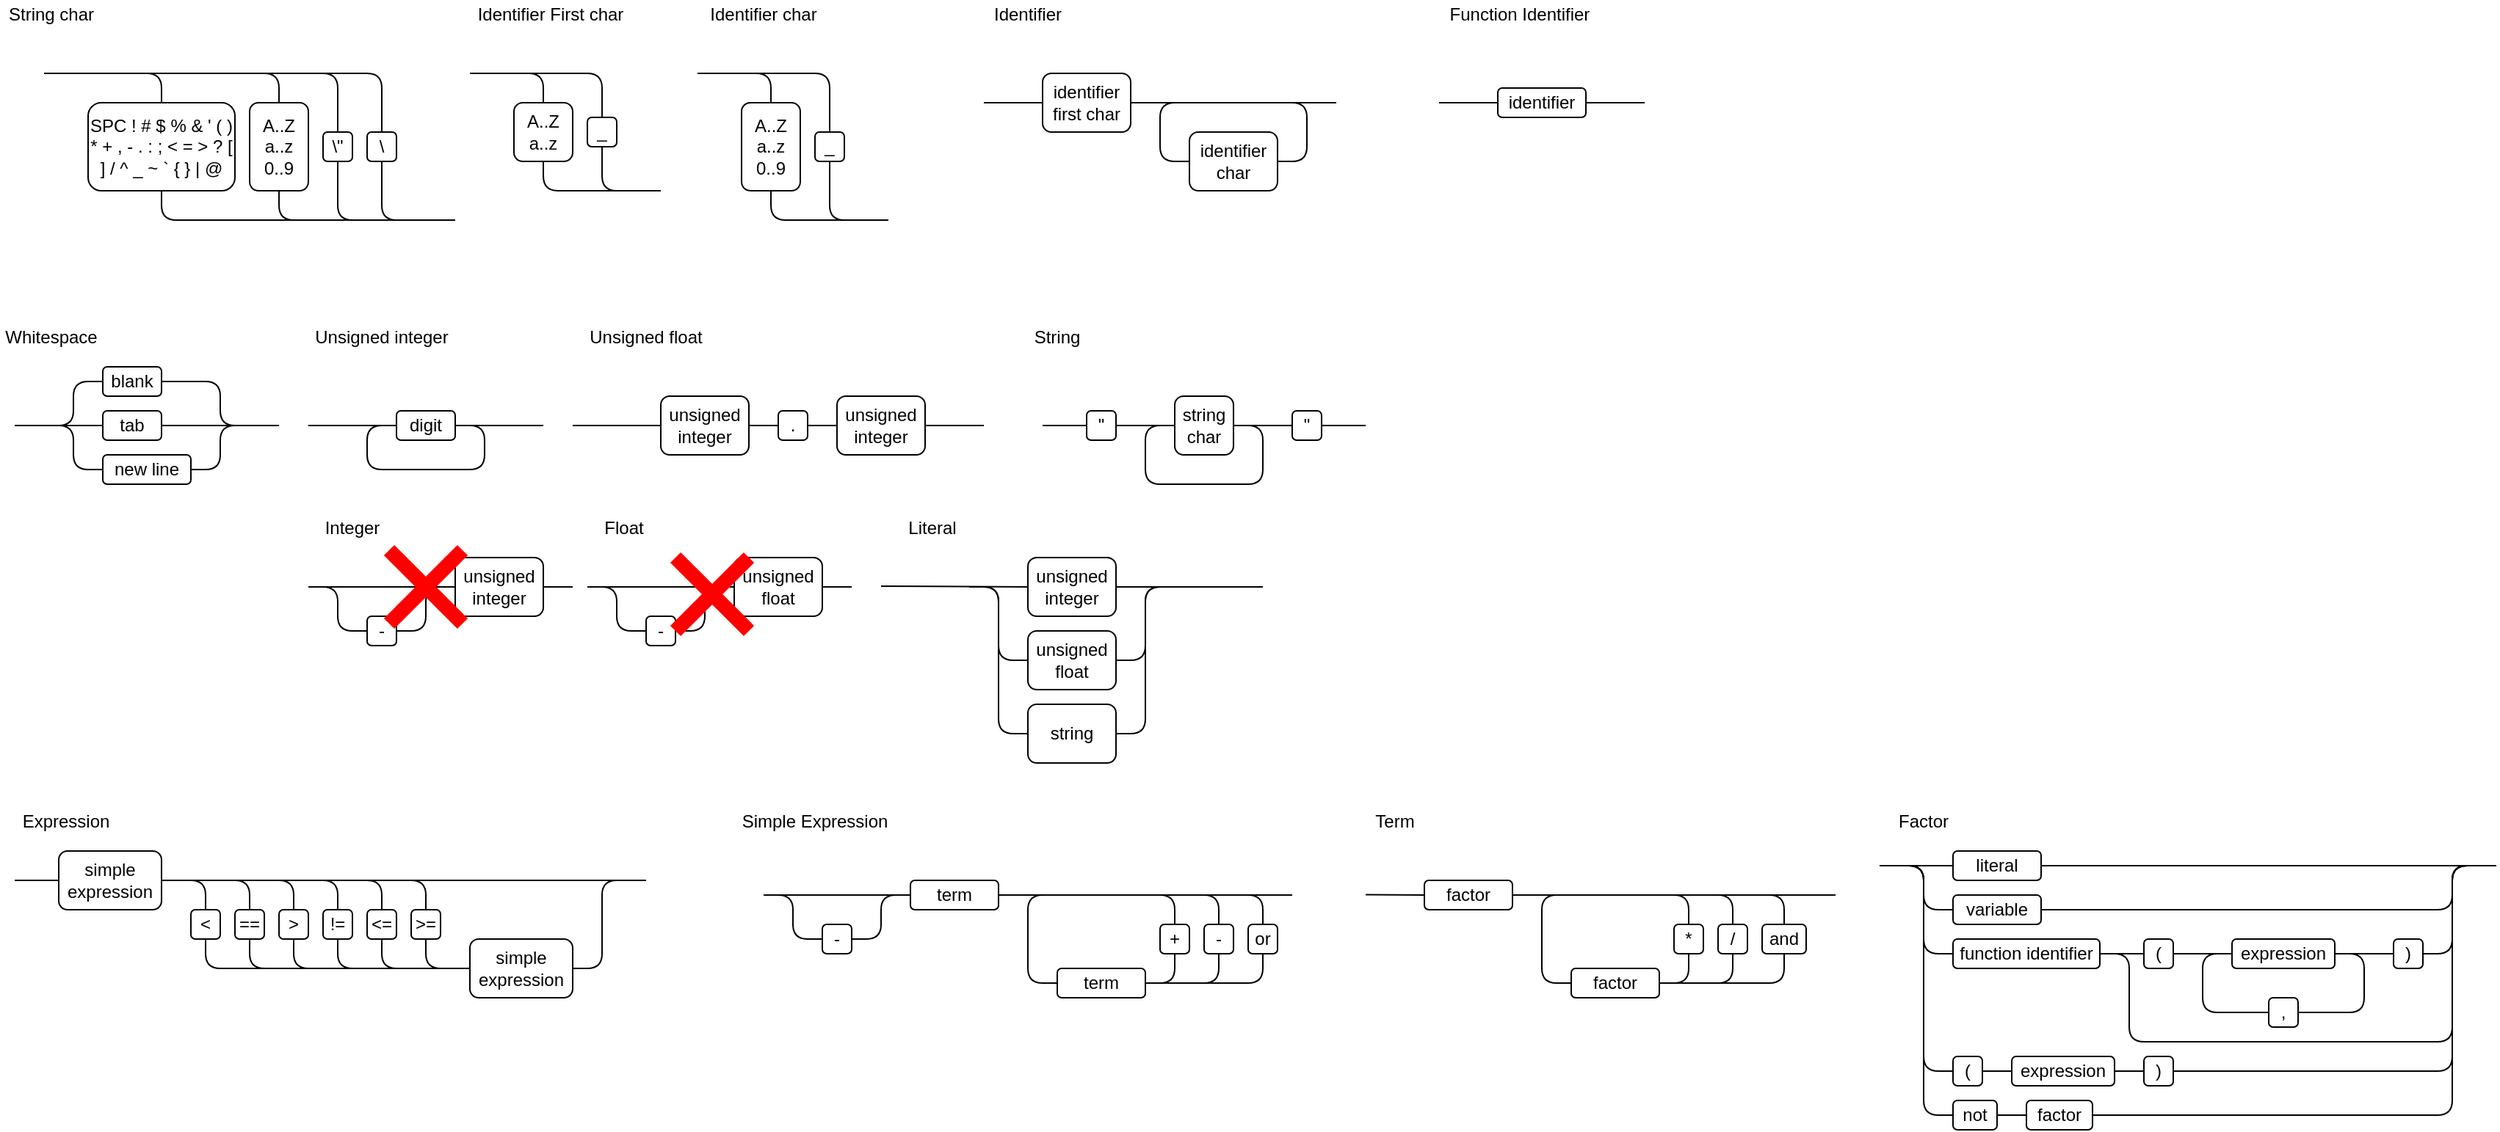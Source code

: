 <mxfile version="13.7.9" type="device" pages="2"><diagram id="Mp6nErqUVy2k47wfU1VE" name="Page-1"><mxGraphModel dx="1038" dy="616" grid="1" gridSize="10" guides="1" tooltips="1" connect="1" arrows="1" fold="1" page="1" pageScale="1" pageWidth="4681" pageHeight="3300" math="0" shadow="0"><root><mxCell id="0"/><mxCell id="1" parent="0"/><mxCell id="v-G1O_Hki9Kf9cLEqWjW-1" value="Whitespace" style="text;html=1;strokeColor=none;fillColor=none;align=center;verticalAlign=middle;whiteSpace=wrap;rounded=0;" parent="1" vertex="1"><mxGeometry x="10" y="230" width="70" height="20" as="geometry"/></mxCell><mxCell id="v-G1O_Hki9Kf9cLEqWjW-2" value="blank" style="rounded=1;whiteSpace=wrap;html=1;" parent="1" vertex="1"><mxGeometry x="80" y="260" width="40" height="20" as="geometry"/></mxCell><mxCell id="v-G1O_Hki9Kf9cLEqWjW-3" value="new line" style="rounded=1;whiteSpace=wrap;html=1;" parent="1" vertex="1"><mxGeometry x="80" y="320" width="60" height="20" as="geometry"/></mxCell><mxCell id="v-G1O_Hki9Kf9cLEqWjW-4" value="tab" style="rounded=1;whiteSpace=wrap;html=1;" parent="1" vertex="1"><mxGeometry x="80" y="290" width="40" height="20" as="geometry"/></mxCell><mxCell id="v-G1O_Hki9Kf9cLEqWjW-5" value="" style="endArrow=none;html=1;entryX=0;entryY=0.5;entryDx=0;entryDy=0;" parent="1" target="v-G1O_Hki9Kf9cLEqWjW-4" edge="1"><mxGeometry width="50" height="50" relative="1" as="geometry"><mxPoint x="20" y="300" as="sourcePoint"/><mxPoint x="70" y="360" as="targetPoint"/></mxGeometry></mxCell><mxCell id="v-G1O_Hki9Kf9cLEqWjW-6" value="" style="endArrow=none;html=1;entryX=0;entryY=0.5;entryDx=0;entryDy=0;" parent="1" target="v-G1O_Hki9Kf9cLEqWjW-2" edge="1"><mxGeometry width="50" height="50" relative="1" as="geometry"><mxPoint x="40" y="300" as="sourcePoint"/><mxPoint x="510" y="510" as="targetPoint"/><Array as="points"><mxPoint x="60" y="300"/><mxPoint x="60" y="270"/></Array></mxGeometry></mxCell><mxCell id="v-G1O_Hki9Kf9cLEqWjW-7" value="" style="endArrow=none;html=1;entryX=0;entryY=0.5;entryDx=0;entryDy=0;" parent="1" target="v-G1O_Hki9Kf9cLEqWjW-3" edge="1"><mxGeometry width="50" height="50" relative="1" as="geometry"><mxPoint x="40" y="300" as="sourcePoint"/><mxPoint x="510" y="510" as="targetPoint"/><Array as="points"><mxPoint x="60" y="300"/><mxPoint x="60" y="330"/></Array></mxGeometry></mxCell><mxCell id="v-G1O_Hki9Kf9cLEqWjW-8" value="" style="endArrow=none;html=1;exitX=1;exitY=0.5;exitDx=0;exitDy=0;" parent="1" source="v-G1O_Hki9Kf9cLEqWjW-4" edge="1"><mxGeometry width="50" height="50" relative="1" as="geometry"><mxPoint x="210" y="300" as="sourcePoint"/><mxPoint x="200" y="300" as="targetPoint"/></mxGeometry></mxCell><mxCell id="v-G1O_Hki9Kf9cLEqWjW-9" value="" style="endArrow=none;html=1;exitX=1;exitY=0.5;exitDx=0;exitDy=0;" parent="1" source="v-G1O_Hki9Kf9cLEqWjW-2" edge="1"><mxGeometry width="50" height="50" relative="1" as="geometry"><mxPoint x="140" y="270" as="sourcePoint"/><mxPoint x="180" y="300" as="targetPoint"/><Array as="points"><mxPoint x="160" y="270"/><mxPoint x="160" y="300"/></Array></mxGeometry></mxCell><mxCell id="v-G1O_Hki9Kf9cLEqWjW-10" value="" style="endArrow=none;html=1;exitX=1;exitY=0.5;exitDx=0;exitDy=0;" parent="1" source="v-G1O_Hki9Kf9cLEqWjW-3" edge="1"><mxGeometry width="50" height="50" relative="1" as="geometry"><mxPoint x="170" y="355" as="sourcePoint"/><mxPoint x="180" y="300" as="targetPoint"/><Array as="points"><mxPoint x="160" y="330"/><mxPoint x="160" y="300"/></Array></mxGeometry></mxCell><mxCell id="v-G1O_Hki9Kf9cLEqWjW-11" value="Unsigned integer" style="text;html=1;strokeColor=none;fillColor=none;align=center;verticalAlign=middle;whiteSpace=wrap;rounded=0;" parent="1" vertex="1"><mxGeometry x="220" y="230" width="100" height="20" as="geometry"/></mxCell><mxCell id="v-G1O_Hki9Kf9cLEqWjW-12" value="digit" style="rounded=1;whiteSpace=wrap;html=1;" parent="1" vertex="1"><mxGeometry x="280" y="290" width="40" height="20" as="geometry"/></mxCell><mxCell id="v-G1O_Hki9Kf9cLEqWjW-13" value="" style="endArrow=none;html=1;entryX=0;entryY=0.5;entryDx=0;entryDy=0;" parent="1" target="v-G1O_Hki9Kf9cLEqWjW-12" edge="1"><mxGeometry width="50" height="50" relative="1" as="geometry"><mxPoint x="220" y="300" as="sourcePoint"/><mxPoint x="270" y="360" as="targetPoint"/></mxGeometry></mxCell><mxCell id="v-G1O_Hki9Kf9cLEqWjW-14" value="" style="endArrow=none;html=1;exitX=1;exitY=0.5;exitDx=0;exitDy=0;" parent="1" source="v-G1O_Hki9Kf9cLEqWjW-12" edge="1"><mxGeometry width="50" height="50" relative="1" as="geometry"><mxPoint x="410" y="300" as="sourcePoint"/><mxPoint x="380" y="300" as="targetPoint"/></mxGeometry></mxCell><mxCell id="v-G1O_Hki9Kf9cLEqWjW-15" value="" style="endArrow=none;html=1;entryX=1;entryY=0.5;entryDx=0;entryDy=0;exitX=0;exitY=0.5;exitDx=0;exitDy=0;" parent="1" source="v-G1O_Hki9Kf9cLEqWjW-12" target="v-G1O_Hki9Kf9cLEqWjW-12" edge="1"><mxGeometry width="50" height="50" relative="1" as="geometry"><mxPoint x="260" y="310" as="sourcePoint"/><mxPoint x="320" y="330" as="targetPoint"/><Array as="points"><mxPoint x="260" y="300"/><mxPoint x="260" y="330"/><mxPoint x="340" y="330"/><mxPoint x="340" y="300"/></Array></mxGeometry></mxCell><mxCell id="v-G1O_Hki9Kf9cLEqWjW-16" value="Unsigned float" style="text;html=1;strokeColor=none;fillColor=none;align=center;verticalAlign=middle;whiteSpace=wrap;rounded=0;" parent="1" vertex="1"><mxGeometry x="400" y="230" width="100" height="20" as="geometry"/></mxCell><mxCell id="v-G1O_Hki9Kf9cLEqWjW-17" value="unsigned integer" style="rounded=1;whiteSpace=wrap;html=1;" parent="1" vertex="1"><mxGeometry x="460" y="280" width="60" height="40" as="geometry"/></mxCell><mxCell id="v-G1O_Hki9Kf9cLEqWjW-18" value="" style="endArrow=none;html=1;entryX=0;entryY=0.5;entryDx=0;entryDy=0;" parent="1" target="v-G1O_Hki9Kf9cLEqWjW-17" edge="1"><mxGeometry width="50" height="50" relative="1" as="geometry"><mxPoint x="400" y="300" as="sourcePoint"/><mxPoint x="450" y="360" as="targetPoint"/></mxGeometry></mxCell><mxCell id="v-G1O_Hki9Kf9cLEqWjW-19" value="" style="endArrow=none;html=1;exitX=1;exitY=0.5;exitDx=0;exitDy=0;entryX=0;entryY=0.5;entryDx=0;entryDy=0;" parent="1" source="v-G1O_Hki9Kf9cLEqWjW-17" target="v-G1O_Hki9Kf9cLEqWjW-21" edge="1"><mxGeometry width="50" height="50" relative="1" as="geometry"><mxPoint x="590" y="300" as="sourcePoint"/><mxPoint x="560" y="300" as="targetPoint"/></mxGeometry></mxCell><mxCell id="v-G1O_Hki9Kf9cLEqWjW-21" value="." style="rounded=1;whiteSpace=wrap;html=1;" parent="1" vertex="1"><mxGeometry x="540" y="290" width="20" height="20" as="geometry"/></mxCell><mxCell id="v-G1O_Hki9Kf9cLEqWjW-22" value="unsigned integer" style="rounded=1;whiteSpace=wrap;html=1;" parent="1" vertex="1"><mxGeometry x="580" y="280" width="60" height="40" as="geometry"/></mxCell><mxCell id="v-G1O_Hki9Kf9cLEqWjW-24" value="" style="endArrow=none;html=1;entryX=0;entryY=0.5;entryDx=0;entryDy=0;exitX=1;exitY=0.5;exitDx=0;exitDy=0;" parent="1" source="v-G1O_Hki9Kf9cLEqWjW-21" target="v-G1O_Hki9Kf9cLEqWjW-22" edge="1"><mxGeometry width="50" height="50" relative="1" as="geometry"><mxPoint x="440" y="410" as="sourcePoint"/><mxPoint x="490" y="360" as="targetPoint"/></mxGeometry></mxCell><mxCell id="v-G1O_Hki9Kf9cLEqWjW-25" value="" style="endArrow=none;html=1;entryX=1;entryY=0.5;entryDx=0;entryDy=0;" parent="1" target="v-G1O_Hki9Kf9cLEqWjW-22" edge="1"><mxGeometry width="50" height="50" relative="1" as="geometry"><mxPoint x="680" y="300" as="sourcePoint"/><mxPoint x="490" y="360" as="targetPoint"/></mxGeometry></mxCell><mxCell id="v-G1O_Hki9Kf9cLEqWjW-26" value="Integer" style="text;html=1;strokeColor=none;fillColor=none;align=center;verticalAlign=middle;whiteSpace=wrap;rounded=0;" parent="1" vertex="1"><mxGeometry x="220" y="360" width="60" height="20" as="geometry"/></mxCell><mxCell id="v-G1O_Hki9Kf9cLEqWjW-27" value="unsigned integer" style="rounded=1;whiteSpace=wrap;html=1;" parent="1" vertex="1"><mxGeometry x="320" y="390" width="60" height="40" as="geometry"/></mxCell><mxCell id="v-G1O_Hki9Kf9cLEqWjW-28" value="" style="endArrow=none;html=1;entryX=0;entryY=0.5;entryDx=0;entryDy=0;" parent="1" target="v-G1O_Hki9Kf9cLEqWjW-27" edge="1"><mxGeometry width="50" height="50" relative="1" as="geometry"><mxPoint x="220" y="410" as="sourcePoint"/><mxPoint x="310" y="470" as="targetPoint"/></mxGeometry></mxCell><mxCell id="v-G1O_Hki9Kf9cLEqWjW-29" value="" style="endArrow=none;html=1;exitX=1;exitY=0.5;exitDx=0;exitDy=0;entryX=0;entryY=0.5;entryDx=0;entryDy=0;" parent="1" source="v-G1O_Hki9Kf9cLEqWjW-27" edge="1"><mxGeometry width="50" height="50" relative="1" as="geometry"><mxPoint x="450" y="410" as="sourcePoint"/><mxPoint x="400" y="410" as="targetPoint"/></mxGeometry></mxCell><mxCell id="v-G1O_Hki9Kf9cLEqWjW-30" value="-" style="rounded=1;whiteSpace=wrap;html=1;" parent="1" vertex="1"><mxGeometry x="260" y="430" width="20" height="20" as="geometry"/></mxCell><mxCell id="v-G1O_Hki9Kf9cLEqWjW-31" value="" style="endArrow=none;html=1;entryX=0;entryY=0.5;entryDx=0;entryDy=0;exitX=1;exitY=0.5;exitDx=0;exitDy=0;" parent="1" source="v-G1O_Hki9Kf9cLEqWjW-30" target="v-G1O_Hki9Kf9cLEqWjW-27" edge="1"><mxGeometry width="50" height="50" relative="1" as="geometry"><mxPoint x="280" y="440" as="sourcePoint"/><mxPoint x="320" y="410" as="targetPoint"/><Array as="points"><mxPoint x="300" y="440"/><mxPoint x="300" y="410"/></Array></mxGeometry></mxCell><mxCell id="v-G1O_Hki9Kf9cLEqWjW-32" value="" style="endArrow=none;html=1;entryX=0;entryY=0.5;entryDx=0;entryDy=0;" parent="1" target="v-G1O_Hki9Kf9cLEqWjW-30" edge="1"><mxGeometry width="50" height="50" relative="1" as="geometry"><mxPoint x="220" y="410" as="sourcePoint"/><mxPoint x="260" y="440" as="targetPoint"/><Array as="points"><mxPoint x="240" y="410"/><mxPoint x="240" y="440"/></Array></mxGeometry></mxCell><mxCell id="v-G1O_Hki9Kf9cLEqWjW-33" value="Float" style="text;html=1;strokeColor=none;fillColor=none;align=center;verticalAlign=middle;whiteSpace=wrap;rounded=0;" parent="1" vertex="1"><mxGeometry x="410" y="360" width="50" height="20" as="geometry"/></mxCell><mxCell id="v-G1O_Hki9Kf9cLEqWjW-34" value="unsigned float" style="rounded=1;whiteSpace=wrap;html=1;" parent="1" vertex="1"><mxGeometry x="510" y="390" width="60" height="40" as="geometry"/></mxCell><mxCell id="v-G1O_Hki9Kf9cLEqWjW-35" value="" style="endArrow=none;html=1;entryX=0;entryY=0.5;entryDx=0;entryDy=0;" parent="1" target="v-G1O_Hki9Kf9cLEqWjW-34" edge="1"><mxGeometry width="50" height="50" relative="1" as="geometry"><mxPoint x="410" y="410" as="sourcePoint"/><mxPoint x="500" y="470" as="targetPoint"/></mxGeometry></mxCell><mxCell id="v-G1O_Hki9Kf9cLEqWjW-36" value="" style="endArrow=none;html=1;exitX=1;exitY=0.5;exitDx=0;exitDy=0;entryX=0;entryY=0.5;entryDx=0;entryDy=0;" parent="1" source="v-G1O_Hki9Kf9cLEqWjW-34" edge="1"><mxGeometry width="50" height="50" relative="1" as="geometry"><mxPoint x="640" y="410" as="sourcePoint"/><mxPoint x="590" y="410" as="targetPoint"/></mxGeometry></mxCell><mxCell id="v-G1O_Hki9Kf9cLEqWjW-37" value="-" style="rounded=1;whiteSpace=wrap;html=1;" parent="1" vertex="1"><mxGeometry x="450" y="430" width="20" height="20" as="geometry"/></mxCell><mxCell id="v-G1O_Hki9Kf9cLEqWjW-38" value="" style="endArrow=none;html=1;entryX=0;entryY=0.5;entryDx=0;entryDy=0;exitX=1;exitY=0.5;exitDx=0;exitDy=0;" parent="1" source="v-G1O_Hki9Kf9cLEqWjW-37" target="v-G1O_Hki9Kf9cLEqWjW-34" edge="1"><mxGeometry width="50" height="50" relative="1" as="geometry"><mxPoint x="470" y="440" as="sourcePoint"/><mxPoint x="510" y="410" as="targetPoint"/><Array as="points"><mxPoint x="490" y="440"/><mxPoint x="490" y="410"/></Array></mxGeometry></mxCell><mxCell id="v-G1O_Hki9Kf9cLEqWjW-39" value="" style="endArrow=none;html=1;entryX=0;entryY=0.5;entryDx=0;entryDy=0;" parent="1" target="v-G1O_Hki9Kf9cLEqWjW-37" edge="1"><mxGeometry width="50" height="50" relative="1" as="geometry"><mxPoint x="410" y="410" as="sourcePoint"/><mxPoint x="450" y="440" as="targetPoint"/><Array as="points"><mxPoint x="430" y="410"/><mxPoint x="430" y="440"/></Array></mxGeometry></mxCell><mxCell id="v-G1O_Hki9Kf9cLEqWjW-40" value="String" style="text;html=1;strokeColor=none;fillColor=none;align=center;verticalAlign=middle;whiteSpace=wrap;rounded=0;" parent="1" vertex="1"><mxGeometry x="700" y="230" width="60" height="20" as="geometry"/></mxCell><mxCell id="v-G1O_Hki9Kf9cLEqWjW-41" value="string char" style="rounded=1;whiteSpace=wrap;html=1;" parent="1" vertex="1"><mxGeometry x="810" y="280" width="40" height="40" as="geometry"/></mxCell><mxCell id="v-G1O_Hki9Kf9cLEqWjW-42" value="" style="endArrow=none;html=1;entryX=0;entryY=0.5;entryDx=0;entryDy=0;" parent="1" source="v-G1O_Hki9Kf9cLEqWjW-45" target="v-G1O_Hki9Kf9cLEqWjW-41" edge="1"><mxGeometry width="50" height="50" relative="1" as="geometry"><mxPoint x="750" y="300" as="sourcePoint"/><mxPoint x="800" y="360" as="targetPoint"/></mxGeometry></mxCell><mxCell id="v-G1O_Hki9Kf9cLEqWjW-43" value="" style="endArrow=none;html=1;exitX=1;exitY=0.5;exitDx=0;exitDy=0;" parent="1" source="v-G1O_Hki9Kf9cLEqWjW-47" edge="1"><mxGeometry width="50" height="50" relative="1" as="geometry"><mxPoint x="940" y="300" as="sourcePoint"/><mxPoint x="910" y="300" as="targetPoint"/></mxGeometry></mxCell><mxCell id="v-G1O_Hki9Kf9cLEqWjW-44" value="" style="endArrow=none;html=1;entryX=1;entryY=0.5;entryDx=0;entryDy=0;exitX=0;exitY=0.5;exitDx=0;exitDy=0;" parent="1" source="v-G1O_Hki9Kf9cLEqWjW-41" target="v-G1O_Hki9Kf9cLEqWjW-41" edge="1"><mxGeometry width="50" height="50" relative="1" as="geometry"><mxPoint x="790" y="310" as="sourcePoint"/><mxPoint x="850" y="330" as="targetPoint"/><Array as="points"><mxPoint x="790" y="300"/><mxPoint x="790" y="340"/><mxPoint x="870" y="340"/><mxPoint x="870" y="300"/></Array></mxGeometry></mxCell><mxCell id="v-G1O_Hki9Kf9cLEqWjW-45" value="&quot;" style="rounded=1;whiteSpace=wrap;html=1;" parent="1" vertex="1"><mxGeometry x="750" y="290" width="20" height="20" as="geometry"/></mxCell><mxCell id="v-G1O_Hki9Kf9cLEqWjW-46" value="" style="endArrow=none;html=1;entryX=0;entryY=0.5;entryDx=0;entryDy=0;" parent="1" target="v-G1O_Hki9Kf9cLEqWjW-45" edge="1"><mxGeometry width="50" height="50" relative="1" as="geometry"><mxPoint x="750" y="300" as="sourcePoint"/><mxPoint x="810" y="300" as="targetPoint"/></mxGeometry></mxCell><mxCell id="v-G1O_Hki9Kf9cLEqWjW-47" value="&quot;" style="rounded=1;whiteSpace=wrap;html=1;" parent="1" vertex="1"><mxGeometry x="890" y="290" width="20" height="20" as="geometry"/></mxCell><mxCell id="v-G1O_Hki9Kf9cLEqWjW-48" value="" style="endArrow=none;html=1;exitX=1;exitY=0.5;exitDx=0;exitDy=0;" parent="1" source="v-G1O_Hki9Kf9cLEqWjW-41" target="v-G1O_Hki9Kf9cLEqWjW-47" edge="1"><mxGeometry width="50" height="50" relative="1" as="geometry"><mxPoint x="850" y="300" as="sourcePoint"/><mxPoint x="910" y="300" as="targetPoint"/></mxGeometry></mxCell><mxCell id="v-G1O_Hki9Kf9cLEqWjW-49" value="" style="endArrow=none;html=1;entryX=0;entryY=0.5;entryDx=0;entryDy=0;" parent="1" target="v-G1O_Hki9Kf9cLEqWjW-45" edge="1"><mxGeometry width="50" height="50" relative="1" as="geometry"><mxPoint x="720" y="300" as="sourcePoint"/><mxPoint x="750" y="360" as="targetPoint"/></mxGeometry></mxCell><mxCell id="v-G1O_Hki9Kf9cLEqWjW-51" value="" style="endArrow=none;html=1;entryX=1;entryY=0.5;entryDx=0;entryDy=0;" parent="1" target="v-G1O_Hki9Kf9cLEqWjW-47" edge="1"><mxGeometry width="50" height="50" relative="1" as="geometry"><mxPoint x="940" y="300" as="sourcePoint"/><mxPoint x="750" y="360" as="targetPoint"/></mxGeometry></mxCell><mxCell id="v-G1O_Hki9Kf9cLEqWjW-52" value="String char" style="text;html=1;strokeColor=none;fillColor=none;align=center;verticalAlign=middle;whiteSpace=wrap;rounded=0;" parent="1" vertex="1"><mxGeometry x="10" y="10" width="70" height="20" as="geometry"/></mxCell><mxCell id="v-G1O_Hki9Kf9cLEqWjW-53" value="SPC ! # $ % &amp;amp; ' ( ) * + , - . : ; &amp;lt; = &amp;gt; ? [ ] / ^ _ ~ ` { } | @" style="rounded=1;whiteSpace=wrap;html=1;" parent="1" vertex="1"><mxGeometry x="70" y="80" width="100" height="60" as="geometry"/></mxCell><mxCell id="v-G1O_Hki9Kf9cLEqWjW-54" value="\&quot;" style="rounded=1;whiteSpace=wrap;html=1;" parent="1" vertex="1"><mxGeometry x="230" y="100" width="20" height="20" as="geometry"/></mxCell><mxCell id="v-G1O_Hki9Kf9cLEqWjW-55" value="\\" style="rounded=1;whiteSpace=wrap;html=1;" parent="1" vertex="1"><mxGeometry x="260" y="100" width="20" height="20" as="geometry"/></mxCell><mxCell id="v-G1O_Hki9Kf9cLEqWjW-56" value="A..Z&lt;br&gt;a..z&lt;br&gt;0..9" style="rounded=1;whiteSpace=wrap;html=1;" parent="1" vertex="1"><mxGeometry x="180" y="80" width="40" height="60" as="geometry"/></mxCell><mxCell id="v-G1O_Hki9Kf9cLEqWjW-57" value="" style="endArrow=none;html=1;entryX=0.5;entryY=0;entryDx=0;entryDy=0;" parent="1" target="v-G1O_Hki9Kf9cLEqWjW-55" edge="1"><mxGeometry width="50" height="50" relative="1" as="geometry"><mxPoint x="40" y="60" as="sourcePoint"/><mxPoint x="90" y="10" as="targetPoint"/><Array as="points"><mxPoint x="270" y="60"/></Array></mxGeometry></mxCell><mxCell id="v-G1O_Hki9Kf9cLEqWjW-58" value="" style="endArrow=none;html=1;exitX=0.5;exitY=1;exitDx=0;exitDy=0;" parent="1" source="v-G1O_Hki9Kf9cLEqWjW-53" edge="1"><mxGeometry width="50" height="50" relative="1" as="geometry"><mxPoint x="160" y="190" as="sourcePoint"/><mxPoint x="320" y="160" as="targetPoint"/><Array as="points"><mxPoint x="120" y="160"/></Array></mxGeometry></mxCell><mxCell id="v-G1O_Hki9Kf9cLEqWjW-59" value="" style="endArrow=none;html=1;entryX=0.5;entryY=0;entryDx=0;entryDy=0;" parent="1" target="v-G1O_Hki9Kf9cLEqWjW-54" edge="1"><mxGeometry width="50" height="50" relative="1" as="geometry"><mxPoint x="220" y="60" as="sourcePoint"/><mxPoint x="240" y="100" as="targetPoint"/><Array as="points"><mxPoint x="240" y="60"/></Array></mxGeometry></mxCell><mxCell id="v-G1O_Hki9Kf9cLEqWjW-60" value="" style="endArrow=none;html=1;entryX=0.5;entryY=0;entryDx=0;entryDy=0;" parent="1" target="v-G1O_Hki9Kf9cLEqWjW-56" edge="1"><mxGeometry width="50" height="50" relative="1" as="geometry"><mxPoint x="180" y="60" as="sourcePoint"/><mxPoint x="200" y="80" as="targetPoint"/><Array as="points"><mxPoint x="200" y="60"/></Array></mxGeometry></mxCell><mxCell id="v-G1O_Hki9Kf9cLEqWjW-61" value="" style="endArrow=none;html=1;entryX=0.5;entryY=0;entryDx=0;entryDy=0;" parent="1" target="v-G1O_Hki9Kf9cLEqWjW-53" edge="1"><mxGeometry width="50" height="50" relative="1" as="geometry"><mxPoint x="100" y="60" as="sourcePoint"/><mxPoint x="130" y="80" as="targetPoint"/><Array as="points"><mxPoint x="120" y="60"/></Array></mxGeometry></mxCell><mxCell id="v-G1O_Hki9Kf9cLEqWjW-62" value="" style="endArrow=none;html=1;exitX=0.5;exitY=1;exitDx=0;exitDy=0;" parent="1" source="v-G1O_Hki9Kf9cLEqWjW-56" edge="1"><mxGeometry width="50" height="50" relative="1" as="geometry"><mxPoint x="200" y="140" as="sourcePoint"/><mxPoint x="220" y="160" as="targetPoint"/><Array as="points"><mxPoint x="200" y="160"/></Array></mxGeometry></mxCell><mxCell id="v-G1O_Hki9Kf9cLEqWjW-63" value="" style="endArrow=none;html=1;exitX=0.5;exitY=1;exitDx=0;exitDy=0;" parent="1" source="v-G1O_Hki9Kf9cLEqWjW-54" edge="1"><mxGeometry width="50" height="50" relative="1" as="geometry"><mxPoint x="240" y="140" as="sourcePoint"/><mxPoint x="260" y="160" as="targetPoint"/><Array as="points"><mxPoint x="240" y="160"/></Array></mxGeometry></mxCell><mxCell id="v-G1O_Hki9Kf9cLEqWjW-64" value="" style="endArrow=none;html=1;exitX=0.5;exitY=1;exitDx=0;exitDy=0;" parent="1" source="v-G1O_Hki9Kf9cLEqWjW-55" edge="1"><mxGeometry width="50" height="50" relative="1" as="geometry"><mxPoint x="270" y="120" as="sourcePoint"/><mxPoint x="290" y="160" as="targetPoint"/><Array as="points"><mxPoint x="270" y="160"/></Array></mxGeometry></mxCell><mxCell id="v-G1O_Hki9Kf9cLEqWjW-65" value="Simple Expression" style="text;html=1;strokeColor=none;fillColor=none;align=center;verticalAlign=middle;whiteSpace=wrap;rounded=0;" parent="1" vertex="1"><mxGeometry x="510" y="560" width="110" height="20" as="geometry"/></mxCell><mxCell id="v-G1O_Hki9Kf9cLEqWjW-66" value="term" style="rounded=1;whiteSpace=wrap;html=1;" parent="1" vertex="1"><mxGeometry x="630" y="610" width="60" height="20" as="geometry"/></mxCell><mxCell id="v-G1O_Hki9Kf9cLEqWjW-67" value="" style="endArrow=none;html=1;entryX=0;entryY=0.5;entryDx=0;entryDy=0;" parent="1" target="v-G1O_Hki9Kf9cLEqWjW-66" edge="1"><mxGeometry width="50" height="50" relative="1" as="geometry"><mxPoint x="530" y="620" as="sourcePoint"/><mxPoint x="620" y="680" as="targetPoint"/></mxGeometry></mxCell><mxCell id="v-G1O_Hki9Kf9cLEqWjW-68" value="" style="endArrow=none;html=1;exitX=1;exitY=0.5;exitDx=0;exitDy=0;" parent="1" source="v-G1O_Hki9Kf9cLEqWjW-66" edge="1"><mxGeometry width="50" height="50" relative="1" as="geometry"><mxPoint x="760" y="620" as="sourcePoint"/><mxPoint x="890" y="620" as="targetPoint"/></mxGeometry></mxCell><mxCell id="v-G1O_Hki9Kf9cLEqWjW-69" value="-" style="rounded=1;whiteSpace=wrap;html=1;" parent="1" vertex="1"><mxGeometry x="570" y="640" width="20" height="20" as="geometry"/></mxCell><mxCell id="v-G1O_Hki9Kf9cLEqWjW-70" value="" style="endArrow=none;html=1;entryX=0;entryY=0.5;entryDx=0;entryDy=0;exitX=1;exitY=0.5;exitDx=0;exitDy=0;" parent="1" source="v-G1O_Hki9Kf9cLEqWjW-69" target="v-G1O_Hki9Kf9cLEqWjW-66" edge="1"><mxGeometry width="50" height="50" relative="1" as="geometry"><mxPoint x="590" y="650" as="sourcePoint"/><mxPoint x="630" y="620" as="targetPoint"/><Array as="points"><mxPoint x="610" y="650"/><mxPoint x="610" y="620"/></Array></mxGeometry></mxCell><mxCell id="v-G1O_Hki9Kf9cLEqWjW-71" value="" style="endArrow=none;html=1;entryX=0;entryY=0.5;entryDx=0;entryDy=0;" parent="1" target="v-G1O_Hki9Kf9cLEqWjW-69" edge="1"><mxGeometry width="50" height="50" relative="1" as="geometry"><mxPoint x="530" y="620" as="sourcePoint"/><mxPoint x="570" y="650" as="targetPoint"/><Array as="points"><mxPoint x="550" y="620"/><mxPoint x="550" y="650"/></Array></mxGeometry></mxCell><mxCell id="v-G1O_Hki9Kf9cLEqWjW-72" value="+" style="rounded=1;whiteSpace=wrap;html=1;" parent="1" vertex="1"><mxGeometry x="800" y="640" width="20" height="20" as="geometry"/></mxCell><mxCell id="v-G1O_Hki9Kf9cLEqWjW-73" value="-" style="rounded=1;whiteSpace=wrap;html=1;" parent="1" vertex="1"><mxGeometry x="830" y="640" width="20" height="20" as="geometry"/></mxCell><mxCell id="v-G1O_Hki9Kf9cLEqWjW-74" value="term" style="rounded=1;whiteSpace=wrap;html=1;" parent="1" vertex="1"><mxGeometry x="730" y="670" width="60" height="20" as="geometry"/></mxCell><mxCell id="v-G1O_Hki9Kf9cLEqWjW-75" value="" style="endArrow=none;html=1;exitX=0;exitY=0.5;exitDx=0;exitDy=0;" parent="1" source="v-G1O_Hki9Kf9cLEqWjW-74" edge="1"><mxGeometry width="50" height="50" relative="1" as="geometry"><mxPoint x="720" y="630" as="sourcePoint"/><mxPoint x="730" y="620" as="targetPoint"/><Array as="points"><mxPoint x="710" y="680"/><mxPoint x="710" y="620"/></Array></mxGeometry></mxCell><mxCell id="v-G1O_Hki9Kf9cLEqWjW-76" value="" style="endArrow=none;html=1;exitX=1;exitY=0.5;exitDx=0;exitDy=0;entryX=0.5;entryY=1;entryDx=0;entryDy=0;" parent="1" source="v-G1O_Hki9Kf9cLEqWjW-74" target="v-G1O_Hki9Kf9cLEqWjW-72" edge="1"><mxGeometry width="50" height="50" relative="1" as="geometry"><mxPoint x="740" y="630" as="sourcePoint"/><mxPoint x="810" y="670" as="targetPoint"/><Array as="points"><mxPoint x="810" y="680"/></Array></mxGeometry></mxCell><mxCell id="v-G1O_Hki9Kf9cLEqWjW-77" value="" style="endArrow=none;html=1;exitX=1;exitY=0.5;exitDx=0;exitDy=0;entryX=0.5;entryY=1;entryDx=0;entryDy=0;" parent="1" source="v-G1O_Hki9Kf9cLEqWjW-74" target="v-G1O_Hki9Kf9cLEqWjW-73" edge="1"><mxGeometry width="50" height="50" relative="1" as="geometry"><mxPoint x="810" y="690" as="sourcePoint"/><mxPoint x="830" y="660" as="targetPoint"/><Array as="points"><mxPoint x="840" y="680"/></Array></mxGeometry></mxCell><mxCell id="v-G1O_Hki9Kf9cLEqWjW-78" value="" style="endArrow=none;html=1;entryX=0.5;entryY=0;entryDx=0;entryDy=0;" parent="1" target="v-G1O_Hki9Kf9cLEqWjW-72" edge="1"><mxGeometry width="50" height="50" relative="1" as="geometry"><mxPoint x="790" y="620" as="sourcePoint"/><mxPoint x="800" y="580" as="targetPoint"/><Array as="points"><mxPoint x="810" y="620"/></Array></mxGeometry></mxCell><mxCell id="v-G1O_Hki9Kf9cLEqWjW-79" value="" style="endArrow=none;html=1;entryX=0.5;entryY=0;entryDx=0;entryDy=0;" parent="1" target="v-G1O_Hki9Kf9cLEqWjW-73" edge="1"><mxGeometry width="50" height="50" relative="1" as="geometry"><mxPoint x="820" y="620" as="sourcePoint"/><mxPoint x="840" y="640" as="targetPoint"/><Array as="points"><mxPoint x="840" y="620"/></Array></mxGeometry></mxCell><mxCell id="v-G1O_Hki9Kf9cLEqWjW-80" value="Term" style="text;html=1;strokeColor=none;fillColor=none;align=center;verticalAlign=middle;whiteSpace=wrap;rounded=0;" parent="1" vertex="1"><mxGeometry x="930" y="560" width="60" height="20" as="geometry"/></mxCell><mxCell id="v-G1O_Hki9Kf9cLEqWjW-81" value="factor" style="rounded=1;whiteSpace=wrap;html=1;" parent="1" vertex="1"><mxGeometry x="980" y="610" width="60" height="20" as="geometry"/></mxCell><mxCell id="v-G1O_Hki9Kf9cLEqWjW-82" value="factor" style="rounded=1;whiteSpace=wrap;html=1;" parent="1" vertex="1"><mxGeometry x="1080" y="670" width="60" height="20" as="geometry"/></mxCell><mxCell id="v-G1O_Hki9Kf9cLEqWjW-83" value="" style="endArrow=none;html=1;entryX=0;entryY=0.5;entryDx=0;entryDy=0;" parent="1" target="v-G1O_Hki9Kf9cLEqWjW-81" edge="1"><mxGeometry width="50" height="50" relative="1" as="geometry"><mxPoint x="940" y="619.76" as="sourcePoint"/><mxPoint x="1040" y="619.76" as="targetPoint"/></mxGeometry></mxCell><mxCell id="v-G1O_Hki9Kf9cLEqWjW-84" value="" style="endArrow=none;html=1;exitX=1;exitY=0.5;exitDx=0;exitDy=0;" parent="1" source="v-G1O_Hki9Kf9cLEqWjW-81" edge="1"><mxGeometry width="50" height="50" relative="1" as="geometry"><mxPoint x="1040" y="619.76" as="sourcePoint"/><mxPoint x="1260" y="620" as="targetPoint"/></mxGeometry></mxCell><mxCell id="v-G1O_Hki9Kf9cLEqWjW-95" value="*" style="rounded=1;whiteSpace=wrap;html=1;" parent="1" vertex="1"><mxGeometry x="1150" y="640" width="20" height="20" as="geometry"/></mxCell><mxCell id="v-G1O_Hki9Kf9cLEqWjW-96" value="/" style="rounded=1;whiteSpace=wrap;html=1;" parent="1" vertex="1"><mxGeometry x="1180" y="640" width="20" height="20" as="geometry"/></mxCell><mxCell id="v-G1O_Hki9Kf9cLEqWjW-97" value="" style="endArrow=none;html=1;exitX=1;exitY=0.5;exitDx=0;exitDy=0;entryX=0.5;entryY=1;entryDx=0;entryDy=0;" parent="1" source="v-G1O_Hki9Kf9cLEqWjW-82" target="v-G1O_Hki9Kf9cLEqWjW-95" edge="1"><mxGeometry width="50" height="50" relative="1" as="geometry"><mxPoint x="1140" y="690" as="sourcePoint"/><mxPoint x="1160" y="670" as="targetPoint"/><Array as="points"><mxPoint x="1160" y="680"/></Array></mxGeometry></mxCell><mxCell id="v-G1O_Hki9Kf9cLEqWjW-98" value="" style="endArrow=none;html=1;entryX=0.5;entryY=1;entryDx=0;entryDy=0;exitX=1;exitY=0.5;exitDx=0;exitDy=0;" parent="1" source="v-G1O_Hki9Kf9cLEqWjW-82" target="v-G1O_Hki9Kf9cLEqWjW-96" edge="1"><mxGeometry width="50" height="50" relative="1" as="geometry"><mxPoint x="1140" y="690" as="sourcePoint"/><mxPoint x="1180" y="660" as="targetPoint"/><Array as="points"><mxPoint x="1190" y="680"/></Array></mxGeometry></mxCell><mxCell id="v-G1O_Hki9Kf9cLEqWjW-99" value="" style="endArrow=none;html=1;entryX=0.5;entryY=0;entryDx=0;entryDy=0;" parent="1" target="v-G1O_Hki9Kf9cLEqWjW-95" edge="1"><mxGeometry width="50" height="50" relative="1" as="geometry"><mxPoint x="1140" y="620" as="sourcePoint"/><mxPoint x="1150" y="580" as="targetPoint"/><Array as="points"><mxPoint x="1160" y="620"/></Array></mxGeometry></mxCell><mxCell id="v-G1O_Hki9Kf9cLEqWjW-100" value="" style="endArrow=none;html=1;entryX=0.5;entryY=0;entryDx=0;entryDy=0;" parent="1" target="v-G1O_Hki9Kf9cLEqWjW-96" edge="1"><mxGeometry width="50" height="50" relative="1" as="geometry"><mxPoint x="1170" y="620" as="sourcePoint"/><mxPoint x="1190" y="640" as="targetPoint"/><Array as="points"><mxPoint x="1190" y="620"/></Array></mxGeometry></mxCell><mxCell id="v-G1O_Hki9Kf9cLEqWjW-101" value="" style="endArrow=none;html=1;exitX=0;exitY=0.5;exitDx=0;exitDy=0;" parent="1" source="v-G1O_Hki9Kf9cLEqWjW-82" edge="1"><mxGeometry width="50" height="50" relative="1" as="geometry"><mxPoint x="1080" y="690" as="sourcePoint"/><mxPoint x="1080" y="620" as="targetPoint"/><Array as="points"><mxPoint x="1060" y="680"/><mxPoint x="1060" y="620"/></Array></mxGeometry></mxCell><mxCell id="v-G1O_Hki9Kf9cLEqWjW-102" value="Factor" style="text;html=1;strokeColor=none;fillColor=none;align=center;verticalAlign=middle;whiteSpace=wrap;rounded=0;" parent="1" vertex="1"><mxGeometry x="1290" y="560" width="60" height="20" as="geometry"/></mxCell><mxCell id="v-G1O_Hki9Kf9cLEqWjW-103" value="Literal" style="text;html=1;strokeColor=none;fillColor=none;align=center;verticalAlign=middle;whiteSpace=wrap;rounded=0;" parent="1" vertex="1"><mxGeometry x="610" y="360" width="70" height="20" as="geometry"/></mxCell><mxCell id="v-G1O_Hki9Kf9cLEqWjW-104" value="unsigned integer" style="rounded=1;whiteSpace=wrap;html=1;" parent="1" vertex="1"><mxGeometry x="710" y="390" width="60" height="40" as="geometry"/></mxCell><mxCell id="v-G1O_Hki9Kf9cLEqWjW-105" value="unsigned float" style="rounded=1;whiteSpace=wrap;html=1;" parent="1" vertex="1"><mxGeometry x="710" y="440" width="60" height="40" as="geometry"/></mxCell><mxCell id="v-G1O_Hki9Kf9cLEqWjW-107" value="" style="endArrow=none;html=1;entryX=0;entryY=0.5;entryDx=0;entryDy=0;" parent="1" target="v-G1O_Hki9Kf9cLEqWjW-104" edge="1"><mxGeometry width="50" height="50" relative="1" as="geometry"><mxPoint x="610" y="409.5" as="sourcePoint"/><mxPoint x="710" y="409.5" as="targetPoint"/></mxGeometry></mxCell><mxCell id="v-G1O_Hki9Kf9cLEqWjW-108" value="" style="endArrow=none;html=1;entryX=0;entryY=0.5;entryDx=0;entryDy=0;exitX=1;exitY=0.5;exitDx=0;exitDy=0;" parent="1" source="v-G1O_Hki9Kf9cLEqWjW-104" edge="1"><mxGeometry width="50" height="50" relative="1" as="geometry"><mxPoint x="770" y="409.5" as="sourcePoint"/><mxPoint x="870" y="410" as="targetPoint"/></mxGeometry></mxCell><mxCell id="v-G1O_Hki9Kf9cLEqWjW-109" value="" style="endArrow=none;html=1;entryX=0;entryY=0.5;entryDx=0;entryDy=0;" parent="1" edge="1"><mxGeometry width="50" height="50" relative="1" as="geometry"><mxPoint x="670" y="410" as="sourcePoint"/><mxPoint x="710" y="460" as="targetPoint"/><Array as="points"><mxPoint x="690" y="410"/><mxPoint x="690" y="460"/></Array></mxGeometry></mxCell><mxCell id="v-G1O_Hki9Kf9cLEqWjW-111" value="" style="endArrow=none;html=1;exitX=1;exitY=0.5;exitDx=0;exitDy=0;" parent="1" edge="1"><mxGeometry width="50" height="50" relative="1" as="geometry"><mxPoint x="770.0" y="460" as="sourcePoint"/><mxPoint x="810" y="410" as="targetPoint"/><Array as="points"><mxPoint x="790" y="460"/><mxPoint x="790" y="410"/></Array></mxGeometry></mxCell><mxCell id="v-G1O_Hki9Kf9cLEqWjW-113" value="literal" style="rounded=1;whiteSpace=wrap;html=1;" parent="1" vertex="1"><mxGeometry x="1340" y="590" width="60" height="20" as="geometry"/></mxCell><mxCell id="v-G1O_Hki9Kf9cLEqWjW-114" value="variable" style="rounded=1;whiteSpace=wrap;html=1;" parent="1" vertex="1"><mxGeometry x="1340" y="620" width="60" height="20" as="geometry"/></mxCell><mxCell id="v-G1O_Hki9Kf9cLEqWjW-115" value="string" style="rounded=1;whiteSpace=wrap;html=1;" parent="1" vertex="1"><mxGeometry x="710" y="490" width="60" height="40" as="geometry"/></mxCell><mxCell id="v-G1O_Hki9Kf9cLEqWjW-116" value="" style="endArrow=none;html=1;entryX=0;entryY=0.5;entryDx=0;entryDy=0;" parent="1" edge="1"><mxGeometry width="50" height="50" relative="1" as="geometry"><mxPoint x="670" y="410" as="sourcePoint"/><mxPoint x="710" y="510" as="targetPoint"/><Array as="points"><mxPoint x="690" y="410"/><mxPoint x="690" y="510"/></Array></mxGeometry></mxCell><mxCell id="v-G1O_Hki9Kf9cLEqWjW-117" value="" style="endArrow=none;html=1;exitX=1;exitY=0.5;exitDx=0;exitDy=0;" parent="1" edge="1"><mxGeometry width="50" height="50" relative="1" as="geometry"><mxPoint x="770" y="510" as="sourcePoint"/><mxPoint x="810" y="410" as="targetPoint"/><Array as="points"><mxPoint x="790" y="510"/><mxPoint x="790" y="410"/></Array></mxGeometry></mxCell><mxCell id="v-G1O_Hki9Kf9cLEqWjW-118" value="or" style="rounded=1;whiteSpace=wrap;html=1;" parent="1" vertex="1"><mxGeometry x="860" y="640" width="20" height="20" as="geometry"/></mxCell><mxCell id="v-G1O_Hki9Kf9cLEqWjW-119" value="" style="endArrow=none;html=1;exitX=1;exitY=0.5;exitDx=0;exitDy=0;entryX=0.5;entryY=1;entryDx=0;entryDy=0;" parent="1" source="v-G1O_Hki9Kf9cLEqWjW-74" target="v-G1O_Hki9Kf9cLEqWjW-118" edge="1"><mxGeometry width="50" height="50" relative="1" as="geometry"><mxPoint x="820.0" y="690" as="sourcePoint"/><mxPoint x="860" y="660" as="targetPoint"/><Array as="points"><mxPoint x="870" y="680"/></Array></mxGeometry></mxCell><mxCell id="v-G1O_Hki9Kf9cLEqWjW-120" value="" style="endArrow=none;html=1;entryX=0.5;entryY=0;entryDx=0;entryDy=0;" parent="1" target="v-G1O_Hki9Kf9cLEqWjW-118" edge="1"><mxGeometry width="50" height="50" relative="1" as="geometry"><mxPoint x="850" y="620" as="sourcePoint"/><mxPoint x="870" y="640" as="targetPoint"/><Array as="points"><mxPoint x="870" y="620"/></Array></mxGeometry></mxCell><mxCell id="v-G1O_Hki9Kf9cLEqWjW-121" value="and" style="rounded=1;whiteSpace=wrap;html=1;" parent="1" vertex="1"><mxGeometry x="1210" y="640" width="30" height="20" as="geometry"/></mxCell><mxCell id="v-G1O_Hki9Kf9cLEqWjW-122" value="" style="endArrow=none;html=1;entryX=0.5;entryY=1;entryDx=0;entryDy=0;exitX=1;exitY=0.5;exitDx=0;exitDy=0;" parent="1" source="v-G1O_Hki9Kf9cLEqWjW-82" target="v-G1O_Hki9Kf9cLEqWjW-121" edge="1"><mxGeometry width="50" height="50" relative="1" as="geometry"><mxPoint x="1170" y="690" as="sourcePoint"/><mxPoint x="1210" y="660" as="targetPoint"/><Array as="points"><mxPoint x="1225" y="680"/></Array></mxGeometry></mxCell><mxCell id="v-G1O_Hki9Kf9cLEqWjW-123" value="" style="endArrow=none;html=1;entryX=0.5;entryY=0;entryDx=0;entryDy=0;" parent="1" target="v-G1O_Hki9Kf9cLEqWjW-121" edge="1"><mxGeometry width="50" height="50" relative="1" as="geometry"><mxPoint x="1200" y="620" as="sourcePoint"/><mxPoint x="1220" y="640" as="targetPoint"/><Array as="points"><mxPoint x="1225" y="620"/></Array></mxGeometry></mxCell><mxCell id="v-G1O_Hki9Kf9cLEqWjW-124" value="function identifier" style="rounded=1;whiteSpace=wrap;html=1;" parent="1" vertex="1"><mxGeometry x="1340" y="650" width="100" height="20" as="geometry"/></mxCell><mxCell id="v-G1O_Hki9Kf9cLEqWjW-125" value="(" style="rounded=1;whiteSpace=wrap;html=1;" parent="1" vertex="1"><mxGeometry x="1340" y="730" width="20" height="20" as="geometry"/></mxCell><mxCell id="v-G1O_Hki9Kf9cLEqWjW-126" value=")" style="rounded=1;whiteSpace=wrap;html=1;" parent="1" vertex="1"><mxGeometry x="1470" y="730" width="20" height="20" as="geometry"/></mxCell><mxCell id="v-G1O_Hki9Kf9cLEqWjW-127" value="expression" style="rounded=1;whiteSpace=wrap;html=1;" parent="1" vertex="1"><mxGeometry x="1380" y="730" width="70" height="20" as="geometry"/></mxCell><mxCell id="v-G1O_Hki9Kf9cLEqWjW-129" value="" style="endArrow=none;html=1;exitX=1;exitY=0.5;exitDx=0;exitDy=0;entryX=0;entryY=0.5;entryDx=0;entryDy=0;" parent="1" source="v-G1O_Hki9Kf9cLEqWjW-125" target="v-G1O_Hki9Kf9cLEqWjW-127" edge="1"><mxGeometry width="50" height="50" relative="1" as="geometry"><mxPoint x="1550" y="680" as="sourcePoint"/><mxPoint x="1600" y="630" as="targetPoint"/></mxGeometry></mxCell><mxCell id="v-G1O_Hki9Kf9cLEqWjW-130" value="" style="endArrow=none;html=1;exitX=1;exitY=0.5;exitDx=0;exitDy=0;entryX=0;entryY=0.5;entryDx=0;entryDy=0;" parent="1" source="v-G1O_Hki9Kf9cLEqWjW-127" target="v-G1O_Hki9Kf9cLEqWjW-126" edge="1"><mxGeometry width="50" height="50" relative="1" as="geometry"><mxPoint x="1550" y="680" as="sourcePoint"/><mxPoint x="1600" y="630" as="targetPoint"/></mxGeometry></mxCell><mxCell id="v-G1O_Hki9Kf9cLEqWjW-131" value="not" style="rounded=1;whiteSpace=wrap;html=1;" parent="1" vertex="1"><mxGeometry x="1340" y="760" width="30" height="20" as="geometry"/></mxCell><mxCell id="v-G1O_Hki9Kf9cLEqWjW-132" value="factor" style="rounded=1;whiteSpace=wrap;html=1;" parent="1" vertex="1"><mxGeometry x="1390" y="760" width="45" height="20" as="geometry"/></mxCell><mxCell id="v-G1O_Hki9Kf9cLEqWjW-133" value="" style="endArrow=none;html=1;exitX=1;exitY=0.5;exitDx=0;exitDy=0;entryX=0;entryY=0.5;entryDx=0;entryDy=0;" parent="1" source="v-G1O_Hki9Kf9cLEqWjW-131" target="v-G1O_Hki9Kf9cLEqWjW-132" edge="1"><mxGeometry width="50" height="50" relative="1" as="geometry"><mxPoint x="1550" y="680" as="sourcePoint"/><mxPoint x="1600" y="630" as="targetPoint"/></mxGeometry></mxCell><mxCell id="v-G1O_Hki9Kf9cLEqWjW-134" value="(" style="rounded=1;whiteSpace=wrap;html=1;" parent="1" vertex="1"><mxGeometry x="1470" y="650" width="20" height="20" as="geometry"/></mxCell><mxCell id="v-G1O_Hki9Kf9cLEqWjW-135" value=")" style="rounded=1;whiteSpace=wrap;html=1;" parent="1" vertex="1"><mxGeometry x="1640" y="650" width="20" height="20" as="geometry"/></mxCell><mxCell id="v-G1O_Hki9Kf9cLEqWjW-136" value="expression" style="rounded=1;whiteSpace=wrap;html=1;" parent="1" vertex="1"><mxGeometry x="1530" y="650" width="70" height="20" as="geometry"/></mxCell><mxCell id="v-G1O_Hki9Kf9cLEqWjW-137" value="" style="endArrow=none;html=1;exitX=1;exitY=0.5;exitDx=0;exitDy=0;entryX=0;entryY=0.5;entryDx=0;entryDy=0;" parent="1" source="v-G1O_Hki9Kf9cLEqWjW-134" target="v-G1O_Hki9Kf9cLEqWjW-136" edge="1"><mxGeometry width="50" height="50" relative="1" as="geometry"><mxPoint x="1680" y="600" as="sourcePoint"/><mxPoint x="1730" y="550" as="targetPoint"/></mxGeometry></mxCell><mxCell id="v-G1O_Hki9Kf9cLEqWjW-138" value="" style="endArrow=none;html=1;exitX=1;exitY=0.5;exitDx=0;exitDy=0;entryX=0;entryY=0.5;entryDx=0;entryDy=0;" parent="1" source="v-G1O_Hki9Kf9cLEqWjW-136" target="v-G1O_Hki9Kf9cLEqWjW-135" edge="1"><mxGeometry width="50" height="50" relative="1" as="geometry"><mxPoint x="1680" y="600" as="sourcePoint"/><mxPoint x="1730" y="550" as="targetPoint"/></mxGeometry></mxCell><mxCell id="v-G1O_Hki9Kf9cLEqWjW-139" value="" style="endArrow=none;html=1;exitX=1;exitY=0.5;exitDx=0;exitDy=0;entryX=0;entryY=0.5;entryDx=0;entryDy=0;" parent="1" source="v-G1O_Hki9Kf9cLEqWjW-124" target="v-G1O_Hki9Kf9cLEqWjW-134" edge="1"><mxGeometry width="50" height="50" relative="1" as="geometry"><mxPoint x="1550" y="630" as="sourcePoint"/><mxPoint x="1600" y="580" as="targetPoint"/></mxGeometry></mxCell><mxCell id="v-G1O_Hki9Kf9cLEqWjW-140" value="" style="endArrow=none;html=1;exitX=1;exitY=0.5;exitDx=0;exitDy=0;" parent="1" source="v-G1O_Hki9Kf9cLEqWjW-135" edge="1"><mxGeometry width="50" height="50" relative="1" as="geometry"><mxPoint x="1670" y="670" as="sourcePoint"/><mxPoint x="1700" y="600" as="targetPoint"/><Array as="points"><mxPoint x="1680" y="660"/><mxPoint x="1680" y="600"/></Array></mxGeometry></mxCell><mxCell id="v-G1O_Hki9Kf9cLEqWjW-141" value="" style="endArrow=none;html=1;entryX=1;entryY=0.5;entryDx=0;entryDy=0;exitX=1;exitY=0.5;exitDx=0;exitDy=0;" parent="1" source="v-G1O_Hki9Kf9cLEqWjW-142" target="v-G1O_Hki9Kf9cLEqWjW-136" edge="1"><mxGeometry width="50" height="50" relative="1" as="geometry"><mxPoint x="1560" y="720" as="sourcePoint"/><mxPoint x="1610" y="670" as="targetPoint"/><Array as="points"><mxPoint x="1620" y="700"/><mxPoint x="1620" y="660"/></Array></mxGeometry></mxCell><mxCell id="v-G1O_Hki9Kf9cLEqWjW-142" value="," style="rounded=1;whiteSpace=wrap;html=1;" parent="1" vertex="1"><mxGeometry x="1555" y="690" width="20" height="20" as="geometry"/></mxCell><mxCell id="v-G1O_Hki9Kf9cLEqWjW-143" value="" style="endArrow=none;html=1;entryX=0;entryY=0.5;entryDx=0;entryDy=0;exitX=0;exitY=0.5;exitDx=0;exitDy=0;" parent="1" source="v-G1O_Hki9Kf9cLEqWjW-142" target="v-G1O_Hki9Kf9cLEqWjW-136" edge="1"><mxGeometry width="50" height="50" relative="1" as="geometry"><mxPoint x="1560" y="730" as="sourcePoint"/><mxPoint x="1610" y="680" as="targetPoint"/><Array as="points"><mxPoint x="1510" y="700"/><mxPoint x="1510" y="660"/></Array></mxGeometry></mxCell><mxCell id="v-G1O_Hki9Kf9cLEqWjW-144" value="" style="endArrow=none;html=1;entryX=0;entryY=0.5;entryDx=0;entryDy=0;" parent="1" target="v-G1O_Hki9Kf9cLEqWjW-113" edge="1"><mxGeometry width="50" height="50" relative="1" as="geometry"><mxPoint x="1290" y="600" as="sourcePoint"/><mxPoint x="1310" y="600" as="targetPoint"/></mxGeometry></mxCell><mxCell id="v-G1O_Hki9Kf9cLEqWjW-145" value="" style="endArrow=none;html=1;entryX=0;entryY=0.5;entryDx=0;entryDy=0;" parent="1" target="v-G1O_Hki9Kf9cLEqWjW-114" edge="1"><mxGeometry width="50" height="50" relative="1" as="geometry"><mxPoint x="1300" y="600" as="sourcePoint"/><mxPoint x="1310" y="630" as="targetPoint"/><Array as="points"><mxPoint x="1320" y="600"/><mxPoint x="1320" y="630"/></Array></mxGeometry></mxCell><mxCell id="v-G1O_Hki9Kf9cLEqWjW-146" value="" style="endArrow=none;html=1;entryX=0;entryY=0.5;entryDx=0;entryDy=0;" parent="1" target="v-G1O_Hki9Kf9cLEqWjW-124" edge="1"><mxGeometry width="50" height="50" relative="1" as="geometry"><mxPoint x="1300" y="600" as="sourcePoint"/><mxPoint x="1320" y="680" as="targetPoint"/><Array as="points"><mxPoint x="1320" y="600"/><mxPoint x="1320" y="660"/></Array></mxGeometry></mxCell><mxCell id="v-G1O_Hki9Kf9cLEqWjW-147" value="" style="endArrow=none;html=1;exitX=1;exitY=0.5;exitDx=0;exitDy=0;" parent="1" source="v-G1O_Hki9Kf9cLEqWjW-124" edge="1"><mxGeometry width="50" height="50" relative="1" as="geometry"><mxPoint x="1510" y="720" as="sourcePoint"/><mxPoint x="1700" y="600" as="targetPoint"/><Array as="points"><mxPoint x="1460" y="660"/><mxPoint x="1460" y="720"/><mxPoint x="1680" y="720"/><mxPoint x="1680" y="600"/></Array></mxGeometry></mxCell><mxCell id="v-G1O_Hki9Kf9cLEqWjW-148" value="" style="endArrow=none;html=1;entryX=0;entryY=0.5;entryDx=0;entryDy=0;" parent="1" target="v-G1O_Hki9Kf9cLEqWjW-125" edge="1"><mxGeometry width="50" height="50" relative="1" as="geometry"><mxPoint x="1300" y="600" as="sourcePoint"/><mxPoint x="1320" y="750" as="targetPoint"/><Array as="points"><mxPoint x="1320" y="600"/><mxPoint x="1320" y="740"/></Array></mxGeometry></mxCell><mxCell id="v-G1O_Hki9Kf9cLEqWjW-149" value="" style="endArrow=none;html=1;entryX=0;entryY=0.5;entryDx=0;entryDy=0;" parent="1" target="v-G1O_Hki9Kf9cLEqWjW-131" edge="1"><mxGeometry width="50" height="50" relative="1" as="geometry"><mxPoint x="1300" y="600" as="sourcePoint"/><mxPoint x="1330" y="780" as="targetPoint"/><Array as="points"><mxPoint x="1320" y="600"/><mxPoint x="1320" y="770"/></Array></mxGeometry></mxCell><mxCell id="v-G1O_Hki9Kf9cLEqWjW-150" value="" style="endArrow=none;html=1;exitX=1;exitY=0.5;exitDx=0;exitDy=0;" parent="1" source="v-G1O_Hki9Kf9cLEqWjW-113" edge="1"><mxGeometry width="50" height="50" relative="1" as="geometry"><mxPoint x="1570" y="730" as="sourcePoint"/><mxPoint x="1710" y="600" as="targetPoint"/></mxGeometry></mxCell><mxCell id="v-G1O_Hki9Kf9cLEqWjW-151" value="" style="endArrow=none;html=1;exitX=1;exitY=0.5;exitDx=0;exitDy=0;" parent="1" source="v-G1O_Hki9Kf9cLEqWjW-126" edge="1"><mxGeometry width="50" height="50" relative="1" as="geometry"><mxPoint x="1570" y="730" as="sourcePoint"/><mxPoint x="1700" y="600" as="targetPoint"/><Array as="points"><mxPoint x="1680" y="740"/><mxPoint x="1680" y="600"/></Array></mxGeometry></mxCell><mxCell id="v-G1O_Hki9Kf9cLEqWjW-152" value="" style="endArrow=none;html=1;exitX=1;exitY=0.5;exitDx=0;exitDy=0;" parent="1" source="v-G1O_Hki9Kf9cLEqWjW-132" edge="1"><mxGeometry width="50" height="50" relative="1" as="geometry"><mxPoint x="1570" y="730" as="sourcePoint"/><mxPoint x="1700" y="600" as="targetPoint"/><Array as="points"><mxPoint x="1680" y="770"/><mxPoint x="1680" y="600"/></Array></mxGeometry></mxCell><mxCell id="v-G1O_Hki9Kf9cLEqWjW-153" value="Expression" style="text;html=1;strokeColor=none;fillColor=none;align=center;verticalAlign=middle;whiteSpace=wrap;rounded=0;" parent="1" vertex="1"><mxGeometry x="20" y="560" width="70" height="20" as="geometry"/></mxCell><mxCell id="v-G1O_Hki9Kf9cLEqWjW-154" value="simple expression" style="rounded=1;whiteSpace=wrap;html=1;" parent="1" vertex="1"><mxGeometry x="50" y="590" width="70" height="40" as="geometry"/></mxCell><mxCell id="v-G1O_Hki9Kf9cLEqWjW-155" value="simple expression" style="rounded=1;whiteSpace=wrap;html=1;" parent="1" vertex="1"><mxGeometry x="330" y="650" width="70" height="40" as="geometry"/></mxCell><mxCell id="v-G1O_Hki9Kf9cLEqWjW-156" value="&amp;lt;" style="rounded=1;whiteSpace=wrap;html=1;" parent="1" vertex="1"><mxGeometry x="140" y="630" width="20" height="20" as="geometry"/></mxCell><mxCell id="v-G1O_Hki9Kf9cLEqWjW-157" value="==" style="rounded=1;whiteSpace=wrap;html=1;" parent="1" vertex="1"><mxGeometry x="170" y="630" width="20" height="20" as="geometry"/></mxCell><mxCell id="v-G1O_Hki9Kf9cLEqWjW-158" value="&amp;gt;" style="rounded=1;whiteSpace=wrap;html=1;" parent="1" vertex="1"><mxGeometry x="200" y="630" width="20" height="20" as="geometry"/></mxCell><mxCell id="v-G1O_Hki9Kf9cLEqWjW-159" value="!=" style="rounded=1;whiteSpace=wrap;html=1;" parent="1" vertex="1"><mxGeometry x="230" y="630" width="20" height="20" as="geometry"/></mxCell><mxCell id="v-G1O_Hki9Kf9cLEqWjW-160" value="&amp;lt;=" style="rounded=1;whiteSpace=wrap;html=1;" parent="1" vertex="1"><mxGeometry x="260" y="630" width="20" height="20" as="geometry"/></mxCell><mxCell id="v-G1O_Hki9Kf9cLEqWjW-161" value="&amp;gt;=" style="rounded=1;whiteSpace=wrap;html=1;" parent="1" vertex="1"><mxGeometry x="290" y="630" width="20" height="20" as="geometry"/></mxCell><mxCell id="v-G1O_Hki9Kf9cLEqWjW-162" value="" style="endArrow=none;html=1;entryX=0;entryY=0.5;entryDx=0;entryDy=0;" parent="1" target="v-G1O_Hki9Kf9cLEqWjW-154" edge="1"><mxGeometry width="50" height="50" relative="1" as="geometry"><mxPoint x="20" y="610" as="sourcePoint"/><mxPoint x="280" y="620" as="targetPoint"/></mxGeometry></mxCell><mxCell id="v-G1O_Hki9Kf9cLEqWjW-163" value="" style="endArrow=none;html=1;exitX=1;exitY=0.5;exitDx=0;exitDy=0;" parent="1" source="v-G1O_Hki9Kf9cLEqWjW-154" edge="1"><mxGeometry width="50" height="50" relative="1" as="geometry"><mxPoint x="230" y="670" as="sourcePoint"/><mxPoint x="450" y="610" as="targetPoint"/></mxGeometry></mxCell><mxCell id="v-G1O_Hki9Kf9cLEqWjW-165" value="" style="endArrow=none;html=1;entryX=0.5;entryY=0;entryDx=0;entryDy=0;" parent="1" target="v-G1O_Hki9Kf9cLEqWjW-157" edge="1"><mxGeometry width="50" height="50" relative="1" as="geometry"><mxPoint x="160" y="610" as="sourcePoint"/><mxPoint x="180" y="640" as="targetPoint"/><Array as="points"><mxPoint x="180" y="610"/></Array></mxGeometry></mxCell><mxCell id="v-G1O_Hki9Kf9cLEqWjW-170" value="" style="endArrow=none;html=1;entryX=0.5;entryY=0;entryDx=0;entryDy=0;" parent="1" target="v-G1O_Hki9Kf9cLEqWjW-156" edge="1"><mxGeometry width="50" height="50" relative="1" as="geometry"><mxPoint x="130" y="610" as="sourcePoint"/><mxPoint x="150" y="640" as="targetPoint"/><Array as="points"><mxPoint x="150" y="610"/></Array></mxGeometry></mxCell><mxCell id="v-G1O_Hki9Kf9cLEqWjW-171" value="" style="endArrow=none;html=1;entryX=0.5;entryY=0;entryDx=0;entryDy=0;" parent="1" target="v-G1O_Hki9Kf9cLEqWjW-158" edge="1"><mxGeometry width="50" height="50" relative="1" as="geometry"><mxPoint x="190" y="610" as="sourcePoint"/><mxPoint x="210" y="640" as="targetPoint"/><Array as="points"><mxPoint x="210" y="610"/></Array></mxGeometry></mxCell><mxCell id="v-G1O_Hki9Kf9cLEqWjW-172" value="" style="endArrow=none;html=1;entryX=0.5;entryY=0;entryDx=0;entryDy=0;" parent="1" target="v-G1O_Hki9Kf9cLEqWjW-159" edge="1"><mxGeometry width="50" height="50" relative="1" as="geometry"><mxPoint x="220" y="610" as="sourcePoint"/><mxPoint x="240" y="640" as="targetPoint"/><Array as="points"><mxPoint x="240" y="610"/></Array></mxGeometry></mxCell><mxCell id="v-G1O_Hki9Kf9cLEqWjW-173" value="" style="endArrow=none;html=1;entryX=0.5;entryY=0;entryDx=0;entryDy=0;" parent="1" target="v-G1O_Hki9Kf9cLEqWjW-160" edge="1"><mxGeometry width="50" height="50" relative="1" as="geometry"><mxPoint x="250" y="610" as="sourcePoint"/><mxPoint x="270" y="640" as="targetPoint"/><Array as="points"><mxPoint x="270" y="610"/></Array></mxGeometry></mxCell><mxCell id="v-G1O_Hki9Kf9cLEqWjW-174" value="" style="endArrow=none;html=1;entryX=0.5;entryY=0;entryDx=0;entryDy=0;" parent="1" target="v-G1O_Hki9Kf9cLEqWjW-161" edge="1"><mxGeometry width="50" height="50" relative="1" as="geometry"><mxPoint x="280" y="610" as="sourcePoint"/><mxPoint x="300" y="640" as="targetPoint"/><Array as="points"><mxPoint x="300" y="610"/></Array></mxGeometry></mxCell><mxCell id="v-G1O_Hki9Kf9cLEqWjW-175" value="" style="endArrow=none;html=1;entryX=0.5;entryY=1;entryDx=0;entryDy=0;" parent="1" target="v-G1O_Hki9Kf9cLEqWjW-156" edge="1"><mxGeometry width="50" height="50" relative="1" as="geometry"><mxPoint x="170" y="670" as="sourcePoint"/><mxPoint x="225" y="650" as="targetPoint"/><Array as="points"><mxPoint x="150" y="670"/></Array></mxGeometry></mxCell><mxCell id="v-G1O_Hki9Kf9cLEqWjW-176" value="" style="endArrow=none;html=1;entryX=0.5;entryY=1;entryDx=0;entryDy=0;" parent="1" target="v-G1O_Hki9Kf9cLEqWjW-157" edge="1"><mxGeometry width="50" height="50" relative="1" as="geometry"><mxPoint x="200" y="670" as="sourcePoint"/><mxPoint x="180" y="650" as="targetPoint"/><Array as="points"><mxPoint x="180" y="670"/></Array></mxGeometry></mxCell><mxCell id="v-G1O_Hki9Kf9cLEqWjW-177" value="" style="endArrow=none;html=1;entryX=0.5;entryY=1;entryDx=0;entryDy=0;" parent="1" target="v-G1O_Hki9Kf9cLEqWjW-158" edge="1"><mxGeometry width="50" height="50" relative="1" as="geometry"><mxPoint x="230" y="670" as="sourcePoint"/><mxPoint x="210" y="650" as="targetPoint"/><Array as="points"><mxPoint x="210" y="670"/></Array></mxGeometry></mxCell><mxCell id="v-G1O_Hki9Kf9cLEqWjW-178" value="" style="endArrow=none;html=1;entryX=0.5;entryY=1;entryDx=0;entryDy=0;" parent="1" target="v-G1O_Hki9Kf9cLEqWjW-159" edge="1"><mxGeometry width="50" height="50" relative="1" as="geometry"><mxPoint x="260" y="670" as="sourcePoint"/><mxPoint x="240" y="650" as="targetPoint"/><Array as="points"><mxPoint x="240" y="670"/></Array></mxGeometry></mxCell><mxCell id="v-G1O_Hki9Kf9cLEqWjW-179" value="" style="endArrow=none;html=1;entryX=0.5;entryY=1;entryDx=0;entryDy=0;" parent="1" target="v-G1O_Hki9Kf9cLEqWjW-160" edge="1"><mxGeometry width="50" height="50" relative="1" as="geometry"><mxPoint x="290" y="670" as="sourcePoint"/><mxPoint x="270" y="650" as="targetPoint"/><Array as="points"><mxPoint x="270" y="670"/></Array></mxGeometry></mxCell><mxCell id="v-G1O_Hki9Kf9cLEqWjW-180" value="" style="endArrow=none;html=1;entryX=0.5;entryY=1;entryDx=0;entryDy=0;" parent="1" target="v-G1O_Hki9Kf9cLEqWjW-161" edge="1"><mxGeometry width="50" height="50" relative="1" as="geometry"><mxPoint x="320" y="670" as="sourcePoint"/><mxPoint x="300" y="650" as="targetPoint"/><Array as="points"><mxPoint x="300" y="670"/></Array></mxGeometry></mxCell><mxCell id="v-G1O_Hki9Kf9cLEqWjW-181" value="" style="endArrow=none;html=1;entryX=0;entryY=0.5;entryDx=0;entryDy=0;" parent="1" target="v-G1O_Hki9Kf9cLEqWjW-155" edge="1"><mxGeometry width="50" height="50" relative="1" as="geometry"><mxPoint x="160" y="670" as="sourcePoint"/><mxPoint x="350" y="670" as="targetPoint"/></mxGeometry></mxCell><mxCell id="v-G1O_Hki9Kf9cLEqWjW-182" value="" style="endArrow=none;html=1;exitX=1;exitY=0.5;exitDx=0;exitDy=0;" parent="1" source="v-G1O_Hki9Kf9cLEqWjW-155" edge="1"><mxGeometry width="50" height="50" relative="1" as="geometry"><mxPoint x="350" y="660" as="sourcePoint"/><mxPoint x="440" y="610" as="targetPoint"/><Array as="points"><mxPoint x="420" y="670"/><mxPoint x="420" y="610"/></Array></mxGeometry></mxCell><mxCell id="v-G1O_Hki9Kf9cLEqWjW-185" value="" style="group" parent="1" vertex="1" connectable="0"><mxGeometry x="275" y="385" width="50" height="50" as="geometry"/></mxCell><mxCell id="v-G1O_Hki9Kf9cLEqWjW-183" value="" style="endArrow=none;html=1;strokeColor=#FF0000;endSize=6;strokeWidth=10;" parent="v-G1O_Hki9Kf9cLEqWjW-185" edge="1"><mxGeometry width="50" height="50" relative="1" as="geometry"><mxPoint y="50" as="sourcePoint"/><mxPoint x="50" as="targetPoint"/></mxGeometry></mxCell><mxCell id="v-G1O_Hki9Kf9cLEqWjW-184" value="" style="endArrow=none;html=1;strokeColor=#FF0000;endSize=6;strokeWidth=10;" parent="v-G1O_Hki9Kf9cLEqWjW-185" edge="1"><mxGeometry width="50" height="50" relative="1" as="geometry"><mxPoint as="sourcePoint"/><mxPoint x="50" y="50" as="targetPoint"/></mxGeometry></mxCell><mxCell id="v-G1O_Hki9Kf9cLEqWjW-186" value="" style="group" parent="1" vertex="1" connectable="0"><mxGeometry x="470" y="390" width="50" height="50" as="geometry"/></mxCell><mxCell id="v-G1O_Hki9Kf9cLEqWjW-187" value="" style="endArrow=none;html=1;strokeColor=#FF0000;endSize=6;strokeWidth=10;" parent="v-G1O_Hki9Kf9cLEqWjW-186" edge="1"><mxGeometry width="50" height="50" relative="1" as="geometry"><mxPoint y="50" as="sourcePoint"/><mxPoint x="50" as="targetPoint"/></mxGeometry></mxCell><mxCell id="v-G1O_Hki9Kf9cLEqWjW-188" value="" style="endArrow=none;html=1;strokeColor=#FF0000;endSize=6;strokeWidth=10;" parent="v-G1O_Hki9Kf9cLEqWjW-186" edge="1"><mxGeometry width="50" height="50" relative="1" as="geometry"><mxPoint as="sourcePoint"/><mxPoint x="50" y="50" as="targetPoint"/></mxGeometry></mxCell><mxCell id="v-G1O_Hki9Kf9cLEqWjW-189" value="" style="endArrow=none;html=1;strokeWidth=1;exitX=1;exitY=0.5;exitDx=0;exitDy=0;" parent="1" source="v-G1O_Hki9Kf9cLEqWjW-114" edge="1"><mxGeometry width="50" height="50" relative="1" as="geometry"><mxPoint x="1510" y="760" as="sourcePoint"/><mxPoint x="1700" y="600" as="targetPoint"/><Array as="points"><mxPoint x="1680" y="630"/><mxPoint x="1680" y="600"/></Array></mxGeometry></mxCell><mxCell id="v-G1O_Hki9Kf9cLEqWjW-190" value="Identifier First char" style="text;html=1;strokeColor=none;fillColor=none;align=center;verticalAlign=middle;whiteSpace=wrap;rounded=0;" parent="1" vertex="1"><mxGeometry x="330" y="10" width="110" height="20" as="geometry"/></mxCell><mxCell id="v-G1O_Hki9Kf9cLEqWjW-192" value="A..Z&lt;br&gt;a..z" style="rounded=1;whiteSpace=wrap;html=1;" parent="1" vertex="1"><mxGeometry x="360" y="80" width="40" height="40" as="geometry"/></mxCell><mxCell id="v-G1O_Hki9Kf9cLEqWjW-193" value="_" style="rounded=1;whiteSpace=wrap;html=1;" parent="1" vertex="1"><mxGeometry x="410" y="90" width="20" height="20" as="geometry"/></mxCell><mxCell id="v-G1O_Hki9Kf9cLEqWjW-194" value="" style="endArrow=none;html=1;entryX=0.5;entryY=0;entryDx=0;entryDy=0;" parent="1" edge="1"><mxGeometry width="50" height="50" relative="1" as="geometry"><mxPoint x="330" y="60" as="sourcePoint"/><mxPoint x="380.0" y="80" as="targetPoint"/><Array as="points"><mxPoint x="380" y="60"/></Array></mxGeometry></mxCell><mxCell id="v-G1O_Hki9Kf9cLEqWjW-195" value="" style="endArrow=none;html=1;entryX=0.5;entryY=0;entryDx=0;entryDy=0;" parent="1" target="v-G1O_Hki9Kf9cLEqWjW-193" edge="1"><mxGeometry width="50" height="50" relative="1" as="geometry"><mxPoint x="360" y="60" as="sourcePoint"/><mxPoint x="420.0" y="100" as="targetPoint"/><Array as="points"><mxPoint x="420" y="60"/></Array></mxGeometry></mxCell><mxCell id="v-G1O_Hki9Kf9cLEqWjW-196" value="" style="endArrow=none;html=1;exitX=0.5;exitY=1;exitDx=0;exitDy=0;" parent="1" source="v-G1O_Hki9Kf9cLEqWjW-192" edge="1"><mxGeometry width="50" height="50" relative="1" as="geometry"><mxPoint x="380" y="140" as="sourcePoint"/><mxPoint x="460" y="140" as="targetPoint"/><Array as="points"><mxPoint x="380" y="140"/></Array></mxGeometry></mxCell><mxCell id="v-G1O_Hki9Kf9cLEqWjW-197" value="" style="endArrow=none;html=1;exitX=0.5;exitY=1;exitDx=0;exitDy=0;" parent="1" source="v-G1O_Hki9Kf9cLEqWjW-193" edge="1"><mxGeometry width="50" height="50" relative="1" as="geometry"><mxPoint x="420" y="120" as="sourcePoint"/><mxPoint x="440" y="140" as="targetPoint"/><Array as="points"><mxPoint x="420" y="140"/></Array></mxGeometry></mxCell><mxCell id="v-G1O_Hki9Kf9cLEqWjW-198" value="Identifier char" style="text;html=1;strokeColor=none;fillColor=none;align=center;verticalAlign=middle;whiteSpace=wrap;rounded=0;" parent="1" vertex="1"><mxGeometry x="485" y="10" width="90" height="20" as="geometry"/></mxCell><mxCell id="v-G1O_Hki9Kf9cLEqWjW-199" value="A..Z&lt;br&gt;a..z&lt;br&gt;0..9" style="rounded=1;whiteSpace=wrap;html=1;" parent="1" vertex="1"><mxGeometry x="515" y="80" width="40" height="60" as="geometry"/></mxCell><mxCell id="v-G1O_Hki9Kf9cLEqWjW-200" value="_" style="rounded=1;whiteSpace=wrap;html=1;" parent="1" vertex="1"><mxGeometry x="565" y="100" width="20" height="20" as="geometry"/></mxCell><mxCell id="v-G1O_Hki9Kf9cLEqWjW-201" value="" style="endArrow=none;html=1;entryX=0.5;entryY=0;entryDx=0;entryDy=0;" parent="1" target="v-G1O_Hki9Kf9cLEqWjW-199" edge="1"><mxGeometry width="50" height="50" relative="1" as="geometry"><mxPoint x="485" y="60" as="sourcePoint"/><mxPoint x="535.0" y="80" as="targetPoint"/><Array as="points"><mxPoint x="535" y="60"/></Array></mxGeometry></mxCell><mxCell id="v-G1O_Hki9Kf9cLEqWjW-202" value="" style="endArrow=none;html=1;entryX=0.5;entryY=0;entryDx=0;entryDy=0;" parent="1" target="v-G1O_Hki9Kf9cLEqWjW-200" edge="1"><mxGeometry width="50" height="50" relative="1" as="geometry"><mxPoint x="515" y="60" as="sourcePoint"/><mxPoint x="575.0" y="100" as="targetPoint"/><Array as="points"><mxPoint x="575" y="60"/></Array></mxGeometry></mxCell><mxCell id="v-G1O_Hki9Kf9cLEqWjW-203" value="" style="endArrow=none;html=1;exitX=0.5;exitY=1;exitDx=0;exitDy=0;" parent="1" source="v-G1O_Hki9Kf9cLEqWjW-199" edge="1"><mxGeometry width="50" height="50" relative="1" as="geometry"><mxPoint x="535" y="140" as="sourcePoint"/><mxPoint x="615" y="160" as="targetPoint"/><Array as="points"><mxPoint x="535" y="160"/></Array></mxGeometry></mxCell><mxCell id="v-G1O_Hki9Kf9cLEqWjW-204" value="" style="endArrow=none;html=1;exitX=0.5;exitY=1;exitDx=0;exitDy=0;" parent="1" source="v-G1O_Hki9Kf9cLEqWjW-200" edge="1"><mxGeometry width="50" height="50" relative="1" as="geometry"><mxPoint x="575" y="120" as="sourcePoint"/><mxPoint x="595" y="160" as="targetPoint"/><Array as="points"><mxPoint x="575" y="160"/></Array></mxGeometry></mxCell><mxCell id="v-G1O_Hki9Kf9cLEqWjW-206" value="Identifier" style="text;html=1;strokeColor=none;fillColor=none;align=center;verticalAlign=middle;whiteSpace=wrap;rounded=0;" parent="1" vertex="1"><mxGeometry x="680" y="10" width="60" height="20" as="geometry"/></mxCell><mxCell id="v-G1O_Hki9Kf9cLEqWjW-207" value="identifier first char" style="rounded=1;whiteSpace=wrap;html=1;" parent="1" vertex="1"><mxGeometry x="720" y="60" width="60" height="40" as="geometry"/></mxCell><mxCell id="v-G1O_Hki9Kf9cLEqWjW-208" value="identifier char" style="rounded=1;whiteSpace=wrap;html=1;" parent="1" vertex="1"><mxGeometry x="820" y="100" width="60" height="40" as="geometry"/></mxCell><mxCell id="v-G1O_Hki9Kf9cLEqWjW-209" value="" style="endArrow=none;html=1;strokeColor=#000000;strokeWidth=1;entryX=0;entryY=0.5;entryDx=0;entryDy=0;" parent="1" target="v-G1O_Hki9Kf9cLEqWjW-207" edge="1"><mxGeometry width="50" height="50" relative="1" as="geometry"><mxPoint x="680" y="80" as="sourcePoint"/><mxPoint x="760" y="150" as="targetPoint"/></mxGeometry></mxCell><mxCell id="v-G1O_Hki9Kf9cLEqWjW-210" value="" style="endArrow=none;html=1;strokeColor=#000000;strokeWidth=1;exitX=1;exitY=0.5;exitDx=0;exitDy=0;" parent="1" source="v-G1O_Hki9Kf9cLEqWjW-207" edge="1"><mxGeometry width="50" height="50" relative="1" as="geometry"><mxPoint x="710" y="200" as="sourcePoint"/><mxPoint x="920" y="80" as="targetPoint"/></mxGeometry></mxCell><mxCell id="v-G1O_Hki9Kf9cLEqWjW-211" value="" style="endArrow=none;html=1;strokeColor=#000000;strokeWidth=1;entryX=0;entryY=0.5;entryDx=0;entryDy=0;" parent="1" target="v-G1O_Hki9Kf9cLEqWjW-208" edge="1"><mxGeometry width="50" height="50" relative="1" as="geometry"><mxPoint x="820" y="80" as="sourcePoint"/><mxPoint x="800" y="130" as="targetPoint"/><Array as="points"><mxPoint x="800" y="80"/><mxPoint x="800" y="120"/></Array></mxGeometry></mxCell><mxCell id="v-G1O_Hki9Kf9cLEqWjW-212" value="" style="endArrow=none;html=1;strokeColor=#000000;strokeWidth=1;entryX=1;entryY=0.5;entryDx=0;entryDy=0;" parent="1" target="v-G1O_Hki9Kf9cLEqWjW-208" edge="1"><mxGeometry width="50" height="50" relative="1" as="geometry"><mxPoint x="880" y="80" as="sourcePoint"/><mxPoint x="800" y="130" as="targetPoint"/><Array as="points"><mxPoint x="900" y="80"/><mxPoint x="900" y="120"/></Array></mxGeometry></mxCell><mxCell id="v-G1O_Hki9Kf9cLEqWjW-213" value="Function Identifier" style="text;html=1;strokeColor=none;fillColor=none;align=center;verticalAlign=middle;whiteSpace=wrap;rounded=0;" parent="1" vertex="1"><mxGeometry x="990" y="10" width="110" height="20" as="geometry"/></mxCell><mxCell id="v-G1O_Hki9Kf9cLEqWjW-214" value="identifier" style="rounded=1;whiteSpace=wrap;html=1;" parent="1" vertex="1"><mxGeometry x="1030" y="70" width="60" height="20" as="geometry"/></mxCell><mxCell id="v-G1O_Hki9Kf9cLEqWjW-215" value="" style="endArrow=none;html=1;strokeColor=#000000;strokeWidth=1;entryX=0;entryY=0.5;entryDx=0;entryDy=0;" parent="1" target="v-G1O_Hki9Kf9cLEqWjW-214" edge="1"><mxGeometry width="50" height="50" relative="1" as="geometry"><mxPoint x="990" y="80" as="sourcePoint"/><mxPoint x="1070" y="150" as="targetPoint"/></mxGeometry></mxCell><mxCell id="v-G1O_Hki9Kf9cLEqWjW-216" value="" style="endArrow=none;html=1;strokeColor=#000000;strokeWidth=1;exitX=1;exitY=0.5;exitDx=0;exitDy=0;" parent="1" source="v-G1O_Hki9Kf9cLEqWjW-214" edge="1"><mxGeometry width="50" height="50" relative="1" as="geometry"><mxPoint x="1020" y="200" as="sourcePoint"/><mxPoint x="1130" y="80" as="targetPoint"/></mxGeometry></mxCell></root></mxGraphModel></diagram><diagram id="QAGwKfmWy4dsROzvG62s" name="Page-2"><mxGraphModel dx="865" dy="513" grid="1" gridSize="10" guides="1" tooltips="1" connect="1" arrows="1" fold="1" page="1" pageScale="1" pageWidth="4681" pageHeight="3300" math="0" shadow="0"><root><mxCell id="Ewgjwf6xf3V_TBknfaYE-0"/><mxCell id="Ewgjwf6xf3V_TBknfaYE-1" parent="Ewgjwf6xf3V_TBknfaYE-0"/><mxCell id="57bDYx00OXHnzXiNYuaB-0" value="Whitespace" style="text;html=1;strokeColor=none;fillColor=none;align=center;verticalAlign=middle;whiteSpace=wrap;rounded=0;" parent="Ewgjwf6xf3V_TBknfaYE-1" vertex="1"><mxGeometry x="10" y="230" width="70" height="20" as="geometry"/></mxCell><mxCell id="57bDYx00OXHnzXiNYuaB-1" value="blank" style="rounded=1;whiteSpace=wrap;html=1;" parent="Ewgjwf6xf3V_TBknfaYE-1" vertex="1"><mxGeometry x="80" y="260" width="40" height="20" as="geometry"/></mxCell><mxCell id="57bDYx00OXHnzXiNYuaB-2" value="new line" style="rounded=1;whiteSpace=wrap;html=1;" parent="Ewgjwf6xf3V_TBknfaYE-1" vertex="1"><mxGeometry x="80" y="320" width="60" height="20" as="geometry"/></mxCell><mxCell id="57bDYx00OXHnzXiNYuaB-3" value="tab" style="rounded=1;whiteSpace=wrap;html=1;" parent="Ewgjwf6xf3V_TBknfaYE-1" vertex="1"><mxGeometry x="80" y="290" width="40" height="20" as="geometry"/></mxCell><mxCell id="57bDYx00OXHnzXiNYuaB-4" value="" style="endArrow=none;html=1;entryX=0;entryY=0.5;entryDx=0;entryDy=0;" parent="Ewgjwf6xf3V_TBknfaYE-1" target="57bDYx00OXHnzXiNYuaB-3" edge="1"><mxGeometry width="50" height="50" relative="1" as="geometry"><mxPoint x="20" y="300" as="sourcePoint"/><mxPoint x="70" y="360" as="targetPoint"/></mxGeometry></mxCell><mxCell id="57bDYx00OXHnzXiNYuaB-5" value="" style="endArrow=none;html=1;entryX=0;entryY=0.5;entryDx=0;entryDy=0;" parent="Ewgjwf6xf3V_TBknfaYE-1" target="57bDYx00OXHnzXiNYuaB-1" edge="1"><mxGeometry width="50" height="50" relative="1" as="geometry"><mxPoint x="40" y="300" as="sourcePoint"/><mxPoint x="510" y="510" as="targetPoint"/><Array as="points"><mxPoint x="60" y="300"/><mxPoint x="60" y="270"/></Array></mxGeometry></mxCell><mxCell id="57bDYx00OXHnzXiNYuaB-6" value="" style="endArrow=none;html=1;entryX=0;entryY=0.5;entryDx=0;entryDy=0;" parent="Ewgjwf6xf3V_TBknfaYE-1" target="57bDYx00OXHnzXiNYuaB-2" edge="1"><mxGeometry width="50" height="50" relative="1" as="geometry"><mxPoint x="40" y="300" as="sourcePoint"/><mxPoint x="510" y="510" as="targetPoint"/><Array as="points"><mxPoint x="60" y="300"/><mxPoint x="60" y="330"/></Array></mxGeometry></mxCell><mxCell id="57bDYx00OXHnzXiNYuaB-7" value="" style="endArrow=none;html=1;exitX=1;exitY=0.5;exitDx=0;exitDy=0;" parent="Ewgjwf6xf3V_TBknfaYE-1" source="57bDYx00OXHnzXiNYuaB-3" edge="1"><mxGeometry width="50" height="50" relative="1" as="geometry"><mxPoint x="210" y="300" as="sourcePoint"/><mxPoint x="200" y="300" as="targetPoint"/></mxGeometry></mxCell><mxCell id="57bDYx00OXHnzXiNYuaB-8" value="" style="endArrow=none;html=1;exitX=1;exitY=0.5;exitDx=0;exitDy=0;" parent="Ewgjwf6xf3V_TBknfaYE-1" source="57bDYx00OXHnzXiNYuaB-1" edge="1"><mxGeometry width="50" height="50" relative="1" as="geometry"><mxPoint x="140" y="270" as="sourcePoint"/><mxPoint x="180" y="300" as="targetPoint"/><Array as="points"><mxPoint x="160" y="270"/><mxPoint x="160" y="300"/></Array></mxGeometry></mxCell><mxCell id="57bDYx00OXHnzXiNYuaB-9" value="" style="endArrow=none;html=1;exitX=1;exitY=0.5;exitDx=0;exitDy=0;" parent="Ewgjwf6xf3V_TBknfaYE-1" source="57bDYx00OXHnzXiNYuaB-2" edge="1"><mxGeometry width="50" height="50" relative="1" as="geometry"><mxPoint x="170" y="355" as="sourcePoint"/><mxPoint x="180" y="300" as="targetPoint"/><Array as="points"><mxPoint x="160" y="330"/><mxPoint x="160" y="300"/></Array></mxGeometry></mxCell><mxCell id="57bDYx00OXHnzXiNYuaB-10" value="Unsigned integer" style="text;html=1;strokeColor=none;fillColor=none;align=center;verticalAlign=middle;whiteSpace=wrap;rounded=0;" parent="Ewgjwf6xf3V_TBknfaYE-1" vertex="1"><mxGeometry x="220" y="230" width="100" height="20" as="geometry"/></mxCell><mxCell id="57bDYx00OXHnzXiNYuaB-11" value="digit" style="rounded=1;whiteSpace=wrap;html=1;" parent="Ewgjwf6xf3V_TBknfaYE-1" vertex="1"><mxGeometry x="280" y="290" width="40" height="20" as="geometry"/></mxCell><mxCell id="57bDYx00OXHnzXiNYuaB-12" value="" style="endArrow=none;html=1;entryX=0;entryY=0.5;entryDx=0;entryDy=0;" parent="Ewgjwf6xf3V_TBknfaYE-1" target="57bDYx00OXHnzXiNYuaB-11" edge="1"><mxGeometry width="50" height="50" relative="1" as="geometry"><mxPoint x="220" y="300" as="sourcePoint"/><mxPoint x="270" y="360" as="targetPoint"/></mxGeometry></mxCell><mxCell id="57bDYx00OXHnzXiNYuaB-13" value="" style="endArrow=none;html=1;exitX=1;exitY=0.5;exitDx=0;exitDy=0;" parent="Ewgjwf6xf3V_TBknfaYE-1" source="57bDYx00OXHnzXiNYuaB-11" edge="1"><mxGeometry width="50" height="50" relative="1" as="geometry"><mxPoint x="410" y="300" as="sourcePoint"/><mxPoint x="380" y="300" as="targetPoint"/></mxGeometry></mxCell><mxCell id="57bDYx00OXHnzXiNYuaB-14" value="" style="endArrow=none;html=1;entryX=1;entryY=0.5;entryDx=0;entryDy=0;exitX=0;exitY=0.5;exitDx=0;exitDy=0;" parent="Ewgjwf6xf3V_TBknfaYE-1" source="57bDYx00OXHnzXiNYuaB-11" target="57bDYx00OXHnzXiNYuaB-11" edge="1"><mxGeometry width="50" height="50" relative="1" as="geometry"><mxPoint x="260" y="310" as="sourcePoint"/><mxPoint x="320" y="330" as="targetPoint"/><Array as="points"><mxPoint x="260" y="300"/><mxPoint x="260" y="330"/><mxPoint x="340" y="330"/><mxPoint x="340" y="300"/></Array></mxGeometry></mxCell><mxCell id="57bDYx00OXHnzXiNYuaB-15" value="Unsigned float" style="text;html=1;strokeColor=none;fillColor=none;align=center;verticalAlign=middle;whiteSpace=wrap;rounded=0;" parent="Ewgjwf6xf3V_TBknfaYE-1" vertex="1"><mxGeometry x="400" y="230" width="100" height="20" as="geometry"/></mxCell><mxCell id="57bDYx00OXHnzXiNYuaB-16" value="unsigned integer" style="rounded=1;whiteSpace=wrap;html=1;" parent="Ewgjwf6xf3V_TBknfaYE-1" vertex="1"><mxGeometry x="460" y="280" width="60" height="40" as="geometry"/></mxCell><mxCell id="57bDYx00OXHnzXiNYuaB-17" value="" style="endArrow=none;html=1;entryX=0;entryY=0.5;entryDx=0;entryDy=0;" parent="Ewgjwf6xf3V_TBknfaYE-1" target="57bDYx00OXHnzXiNYuaB-16" edge="1"><mxGeometry width="50" height="50" relative="1" as="geometry"><mxPoint x="400" y="300" as="sourcePoint"/><mxPoint x="450" y="360" as="targetPoint"/></mxGeometry></mxCell><mxCell id="57bDYx00OXHnzXiNYuaB-18" value="" style="endArrow=none;html=1;exitX=1;exitY=0.5;exitDx=0;exitDy=0;entryX=0;entryY=0.5;entryDx=0;entryDy=0;" parent="Ewgjwf6xf3V_TBknfaYE-1" source="57bDYx00OXHnzXiNYuaB-16" target="57bDYx00OXHnzXiNYuaB-19" edge="1"><mxGeometry width="50" height="50" relative="1" as="geometry"><mxPoint x="590" y="300" as="sourcePoint"/><mxPoint x="560" y="300" as="targetPoint"/></mxGeometry></mxCell><mxCell id="57bDYx00OXHnzXiNYuaB-19" value="." style="rounded=1;whiteSpace=wrap;html=1;" parent="Ewgjwf6xf3V_TBknfaYE-1" vertex="1"><mxGeometry x="540" y="290" width="20" height="20" as="geometry"/></mxCell><mxCell id="57bDYx00OXHnzXiNYuaB-20" value="unsigned integer" style="rounded=1;whiteSpace=wrap;html=1;" parent="Ewgjwf6xf3V_TBknfaYE-1" vertex="1"><mxGeometry x="580" y="280" width="60" height="40" as="geometry"/></mxCell><mxCell id="57bDYx00OXHnzXiNYuaB-21" value="" style="endArrow=none;html=1;entryX=0;entryY=0.5;entryDx=0;entryDy=0;exitX=1;exitY=0.5;exitDx=0;exitDy=0;" parent="Ewgjwf6xf3V_TBknfaYE-1" source="57bDYx00OXHnzXiNYuaB-19" target="57bDYx00OXHnzXiNYuaB-20" edge="1"><mxGeometry width="50" height="50" relative="1" as="geometry"><mxPoint x="440" y="410" as="sourcePoint"/><mxPoint x="490" y="360" as="targetPoint"/></mxGeometry></mxCell><mxCell id="57bDYx00OXHnzXiNYuaB-22" value="" style="endArrow=none;html=1;entryX=1;entryY=0.5;entryDx=0;entryDy=0;" parent="Ewgjwf6xf3V_TBknfaYE-1" target="57bDYx00OXHnzXiNYuaB-20" edge="1"><mxGeometry width="50" height="50" relative="1" as="geometry"><mxPoint x="680" y="300" as="sourcePoint"/><mxPoint x="490" y="360" as="targetPoint"/></mxGeometry></mxCell><mxCell id="57bDYx00OXHnzXiNYuaB-23" value="String" style="text;html=1;strokeColor=none;fillColor=none;align=center;verticalAlign=middle;whiteSpace=wrap;rounded=0;" parent="Ewgjwf6xf3V_TBknfaYE-1" vertex="1"><mxGeometry x="700" y="230" width="60" height="20" as="geometry"/></mxCell><mxCell id="57bDYx00OXHnzXiNYuaB-24" value="string char" style="rounded=1;whiteSpace=wrap;html=1;" parent="Ewgjwf6xf3V_TBknfaYE-1" vertex="1"><mxGeometry x="810" y="320" width="40" height="40" as="geometry"/></mxCell><mxCell id="57bDYx00OXHnzXiNYuaB-26" value="" style="endArrow=none;html=1;exitX=1;exitY=0.5;exitDx=0;exitDy=0;" parent="Ewgjwf6xf3V_TBknfaYE-1" source="57bDYx00OXHnzXiNYuaB-30" edge="1"><mxGeometry width="50" height="50" relative="1" as="geometry"><mxPoint x="940" y="300" as="sourcePoint"/><mxPoint x="910" y="300" as="targetPoint"/></mxGeometry></mxCell><mxCell id="57bDYx00OXHnzXiNYuaB-28" value="&quot;" style="rounded=1;whiteSpace=wrap;html=1;" parent="Ewgjwf6xf3V_TBknfaYE-1" vertex="1"><mxGeometry x="750" y="290" width="20" height="20" as="geometry"/></mxCell><mxCell id="57bDYx00OXHnzXiNYuaB-29" value="" style="endArrow=none;html=1;entryX=0;entryY=0.5;entryDx=0;entryDy=0;" parent="Ewgjwf6xf3V_TBknfaYE-1" target="57bDYx00OXHnzXiNYuaB-28" edge="1"><mxGeometry width="50" height="50" relative="1" as="geometry"><mxPoint x="750" y="300" as="sourcePoint"/><mxPoint x="810" y="300" as="targetPoint"/></mxGeometry></mxCell><mxCell id="57bDYx00OXHnzXiNYuaB-30" value="&quot;" style="rounded=1;whiteSpace=wrap;html=1;" parent="Ewgjwf6xf3V_TBknfaYE-1" vertex="1"><mxGeometry x="890" y="290" width="20" height="20" as="geometry"/></mxCell><mxCell id="57bDYx00OXHnzXiNYuaB-31" value="" style="endArrow=none;html=1;exitX=1;exitY=0.5;exitDx=0;exitDy=0;" parent="Ewgjwf6xf3V_TBknfaYE-1" source="57bDYx00OXHnzXiNYuaB-28" target="57bDYx00OXHnzXiNYuaB-30" edge="1"><mxGeometry width="50" height="50" relative="1" as="geometry"><mxPoint x="850" y="300" as="sourcePoint"/><mxPoint x="910" y="300" as="targetPoint"/></mxGeometry></mxCell><mxCell id="57bDYx00OXHnzXiNYuaB-32" value="" style="endArrow=none;html=1;entryX=0;entryY=0.5;entryDx=0;entryDy=0;" parent="Ewgjwf6xf3V_TBknfaYE-1" target="57bDYx00OXHnzXiNYuaB-28" edge="1"><mxGeometry width="50" height="50" relative="1" as="geometry"><mxPoint x="720" y="300" as="sourcePoint"/><mxPoint x="750" y="360" as="targetPoint"/></mxGeometry></mxCell><mxCell id="57bDYx00OXHnzXiNYuaB-33" value="" style="endArrow=none;html=1;entryX=1;entryY=0.5;entryDx=0;entryDy=0;" parent="Ewgjwf6xf3V_TBknfaYE-1" target="57bDYx00OXHnzXiNYuaB-30" edge="1"><mxGeometry width="50" height="50" relative="1" as="geometry"><mxPoint x="940" y="300" as="sourcePoint"/><mxPoint x="750" y="360" as="targetPoint"/></mxGeometry></mxCell><mxCell id="57bDYx00OXHnzXiNYuaB-34" value="String char" style="text;html=1;strokeColor=none;fillColor=none;align=center;verticalAlign=middle;whiteSpace=wrap;rounded=0;" parent="Ewgjwf6xf3V_TBknfaYE-1" vertex="1"><mxGeometry x="10" y="10" width="70" height="20" as="geometry"/></mxCell><mxCell id="57bDYx00OXHnzXiNYuaB-35" value="SPC ! # $ % &amp;amp; ' ( ) * + , - . : ; &amp;lt; = &amp;gt; ? [ ] / ^ _ ~ ` { } | @" style="rounded=1;whiteSpace=wrap;html=1;" parent="Ewgjwf6xf3V_TBknfaYE-1" vertex="1"><mxGeometry x="70" y="80" width="100" height="60" as="geometry"/></mxCell><mxCell id="57bDYx00OXHnzXiNYuaB-36" value="\&quot;" style="rounded=1;whiteSpace=wrap;html=1;" parent="Ewgjwf6xf3V_TBknfaYE-1" vertex="1"><mxGeometry x="230" y="100" width="20" height="20" as="geometry"/></mxCell><mxCell id="57bDYx00OXHnzXiNYuaB-37" value="\\" style="rounded=1;whiteSpace=wrap;html=1;" parent="Ewgjwf6xf3V_TBknfaYE-1" vertex="1"><mxGeometry x="260" y="100" width="20" height="20" as="geometry"/></mxCell><mxCell id="57bDYx00OXHnzXiNYuaB-38" value="A..Z&lt;br&gt;a..z&lt;br&gt;0..9" style="rounded=1;whiteSpace=wrap;html=1;" parent="Ewgjwf6xf3V_TBknfaYE-1" vertex="1"><mxGeometry x="180" y="80" width="40" height="60" as="geometry"/></mxCell><mxCell id="57bDYx00OXHnzXiNYuaB-39" value="" style="endArrow=none;html=1;entryX=0.5;entryY=0;entryDx=0;entryDy=0;" parent="Ewgjwf6xf3V_TBknfaYE-1" target="57bDYx00OXHnzXiNYuaB-37" edge="1"><mxGeometry width="50" height="50" relative="1" as="geometry"><mxPoint x="40" y="60" as="sourcePoint"/><mxPoint x="90" y="10" as="targetPoint"/><Array as="points"><mxPoint x="270" y="60"/></Array></mxGeometry></mxCell><mxCell id="57bDYx00OXHnzXiNYuaB-40" value="" style="endArrow=none;html=1;exitX=0.5;exitY=1;exitDx=0;exitDy=0;" parent="Ewgjwf6xf3V_TBknfaYE-1" source="57bDYx00OXHnzXiNYuaB-35" edge="1"><mxGeometry width="50" height="50" relative="1" as="geometry"><mxPoint x="160" y="190" as="sourcePoint"/><mxPoint x="320" y="160" as="targetPoint"/><Array as="points"><mxPoint x="120" y="160"/></Array></mxGeometry></mxCell><mxCell id="57bDYx00OXHnzXiNYuaB-41" value="" style="endArrow=none;html=1;entryX=0.5;entryY=0;entryDx=0;entryDy=0;" parent="Ewgjwf6xf3V_TBknfaYE-1" target="57bDYx00OXHnzXiNYuaB-36" edge="1"><mxGeometry width="50" height="50" relative="1" as="geometry"><mxPoint x="220" y="60" as="sourcePoint"/><mxPoint x="240" y="100" as="targetPoint"/><Array as="points"><mxPoint x="240" y="60"/></Array></mxGeometry></mxCell><mxCell id="57bDYx00OXHnzXiNYuaB-42" value="" style="endArrow=none;html=1;entryX=0.5;entryY=0;entryDx=0;entryDy=0;" parent="Ewgjwf6xf3V_TBknfaYE-1" target="57bDYx00OXHnzXiNYuaB-38" edge="1"><mxGeometry width="50" height="50" relative="1" as="geometry"><mxPoint x="180" y="60" as="sourcePoint"/><mxPoint x="200" y="80" as="targetPoint"/><Array as="points"><mxPoint x="200" y="60"/></Array></mxGeometry></mxCell><mxCell id="57bDYx00OXHnzXiNYuaB-43" value="" style="endArrow=none;html=1;entryX=0.5;entryY=0;entryDx=0;entryDy=0;" parent="Ewgjwf6xf3V_TBknfaYE-1" target="57bDYx00OXHnzXiNYuaB-35" edge="1"><mxGeometry width="50" height="50" relative="1" as="geometry"><mxPoint x="100" y="60" as="sourcePoint"/><mxPoint x="130" y="80" as="targetPoint"/><Array as="points"><mxPoint x="120" y="60"/></Array></mxGeometry></mxCell><mxCell id="57bDYx00OXHnzXiNYuaB-44" value="" style="endArrow=none;html=1;exitX=0.5;exitY=1;exitDx=0;exitDy=0;" parent="Ewgjwf6xf3V_TBknfaYE-1" source="57bDYx00OXHnzXiNYuaB-38" edge="1"><mxGeometry width="50" height="50" relative="1" as="geometry"><mxPoint x="200" y="140" as="sourcePoint"/><mxPoint x="220" y="160" as="targetPoint"/><Array as="points"><mxPoint x="200" y="160"/></Array></mxGeometry></mxCell><mxCell id="57bDYx00OXHnzXiNYuaB-45" value="" style="endArrow=none;html=1;exitX=0.5;exitY=1;exitDx=0;exitDy=0;" parent="Ewgjwf6xf3V_TBknfaYE-1" source="57bDYx00OXHnzXiNYuaB-36" edge="1"><mxGeometry width="50" height="50" relative="1" as="geometry"><mxPoint x="240" y="140" as="sourcePoint"/><mxPoint x="260" y="160" as="targetPoint"/><Array as="points"><mxPoint x="240" y="160"/></Array></mxGeometry></mxCell><mxCell id="57bDYx00OXHnzXiNYuaB-46" value="" style="endArrow=none;html=1;exitX=0.5;exitY=1;exitDx=0;exitDy=0;" parent="Ewgjwf6xf3V_TBknfaYE-1" source="57bDYx00OXHnzXiNYuaB-37" edge="1"><mxGeometry width="50" height="50" relative="1" as="geometry"><mxPoint x="270" y="120" as="sourcePoint"/><mxPoint x="290" y="160" as="targetPoint"/><Array as="points"><mxPoint x="270" y="160"/></Array></mxGeometry></mxCell><mxCell id="57bDYx00OXHnzXiNYuaB-47" value="Identifier First char" style="text;html=1;strokeColor=none;fillColor=none;align=center;verticalAlign=middle;whiteSpace=wrap;rounded=0;" parent="Ewgjwf6xf3V_TBknfaYE-1" vertex="1"><mxGeometry x="330" y="10" width="110" height="20" as="geometry"/></mxCell><mxCell id="57bDYx00OXHnzXiNYuaB-48" value="A..Z&lt;br&gt;a..z" style="rounded=1;whiteSpace=wrap;html=1;" parent="Ewgjwf6xf3V_TBknfaYE-1" vertex="1"><mxGeometry x="360" y="80" width="40" height="40" as="geometry"/></mxCell><mxCell id="57bDYx00OXHnzXiNYuaB-49" value="_" style="rounded=1;whiteSpace=wrap;html=1;" parent="Ewgjwf6xf3V_TBknfaYE-1" vertex="1"><mxGeometry x="410" y="90" width="20" height="20" as="geometry"/></mxCell><mxCell id="57bDYx00OXHnzXiNYuaB-50" value="" style="endArrow=none;html=1;entryX=0.5;entryY=0;entryDx=0;entryDy=0;" parent="Ewgjwf6xf3V_TBknfaYE-1" edge="1"><mxGeometry width="50" height="50" relative="1" as="geometry"><mxPoint x="330" y="60" as="sourcePoint"/><mxPoint x="380" y="80" as="targetPoint"/><Array as="points"><mxPoint x="380" y="60"/></Array></mxGeometry></mxCell><mxCell id="57bDYx00OXHnzXiNYuaB-51" value="" style="endArrow=none;html=1;entryX=0.5;entryY=0;entryDx=0;entryDy=0;" parent="Ewgjwf6xf3V_TBknfaYE-1" target="57bDYx00OXHnzXiNYuaB-49" edge="1"><mxGeometry width="50" height="50" relative="1" as="geometry"><mxPoint x="360" y="60" as="sourcePoint"/><mxPoint x="420.0" y="100" as="targetPoint"/><Array as="points"><mxPoint x="420" y="60"/></Array></mxGeometry></mxCell><mxCell id="57bDYx00OXHnzXiNYuaB-52" value="" style="endArrow=none;html=1;exitX=0.5;exitY=1;exitDx=0;exitDy=0;" parent="Ewgjwf6xf3V_TBknfaYE-1" source="57bDYx00OXHnzXiNYuaB-48" edge="1"><mxGeometry width="50" height="50" relative="1" as="geometry"><mxPoint x="380" y="140" as="sourcePoint"/><mxPoint x="460" y="140" as="targetPoint"/><Array as="points"><mxPoint x="380" y="140"/></Array></mxGeometry></mxCell><mxCell id="57bDYx00OXHnzXiNYuaB-53" value="" style="endArrow=none;html=1;exitX=0.5;exitY=1;exitDx=0;exitDy=0;" parent="Ewgjwf6xf3V_TBknfaYE-1" source="57bDYx00OXHnzXiNYuaB-49" edge="1"><mxGeometry width="50" height="50" relative="1" as="geometry"><mxPoint x="420" y="120" as="sourcePoint"/><mxPoint x="440" y="140" as="targetPoint"/><Array as="points"><mxPoint x="420" y="140"/></Array></mxGeometry></mxCell><mxCell id="57bDYx00OXHnzXiNYuaB-54" value="Identifier char" style="text;html=1;strokeColor=none;fillColor=none;align=center;verticalAlign=middle;whiteSpace=wrap;rounded=0;" parent="Ewgjwf6xf3V_TBknfaYE-1" vertex="1"><mxGeometry x="485" y="10" width="90" height="20" as="geometry"/></mxCell><mxCell id="57bDYx00OXHnzXiNYuaB-55" value="A..Z&lt;br&gt;a..z&lt;br&gt;0..9" style="rounded=1;whiteSpace=wrap;html=1;" parent="Ewgjwf6xf3V_TBknfaYE-1" vertex="1"><mxGeometry x="515" y="80" width="40" height="60" as="geometry"/></mxCell><mxCell id="57bDYx00OXHnzXiNYuaB-56" value="_" style="rounded=1;whiteSpace=wrap;html=1;" parent="Ewgjwf6xf3V_TBknfaYE-1" vertex="1"><mxGeometry x="565" y="100" width="20" height="20" as="geometry"/></mxCell><mxCell id="57bDYx00OXHnzXiNYuaB-57" value="" style="endArrow=none;html=1;entryX=0.5;entryY=0;entryDx=0;entryDy=0;" parent="Ewgjwf6xf3V_TBknfaYE-1" target="57bDYx00OXHnzXiNYuaB-55" edge="1"><mxGeometry width="50" height="50" relative="1" as="geometry"><mxPoint x="485" y="60" as="sourcePoint"/><mxPoint x="535.0" y="80" as="targetPoint"/><Array as="points"><mxPoint x="535" y="60"/></Array></mxGeometry></mxCell><mxCell id="57bDYx00OXHnzXiNYuaB-58" value="" style="endArrow=none;html=1;entryX=0.5;entryY=0;entryDx=0;entryDy=0;" parent="Ewgjwf6xf3V_TBknfaYE-1" target="57bDYx00OXHnzXiNYuaB-56" edge="1"><mxGeometry width="50" height="50" relative="1" as="geometry"><mxPoint x="515" y="60" as="sourcePoint"/><mxPoint x="575.0" y="100" as="targetPoint"/><Array as="points"><mxPoint x="575" y="60"/></Array></mxGeometry></mxCell><mxCell id="57bDYx00OXHnzXiNYuaB-59" value="" style="endArrow=none;html=1;exitX=0.5;exitY=1;exitDx=0;exitDy=0;" parent="Ewgjwf6xf3V_TBknfaYE-1" source="57bDYx00OXHnzXiNYuaB-55" edge="1"><mxGeometry width="50" height="50" relative="1" as="geometry"><mxPoint x="535" y="140" as="sourcePoint"/><mxPoint x="615" y="160" as="targetPoint"/><Array as="points"><mxPoint x="535" y="160"/></Array></mxGeometry></mxCell><mxCell id="57bDYx00OXHnzXiNYuaB-60" value="" style="endArrow=none;html=1;exitX=0.5;exitY=1;exitDx=0;exitDy=0;" parent="Ewgjwf6xf3V_TBknfaYE-1" source="57bDYx00OXHnzXiNYuaB-56" edge="1"><mxGeometry width="50" height="50" relative="1" as="geometry"><mxPoint x="575" y="120" as="sourcePoint"/><mxPoint x="595" y="160" as="targetPoint"/><Array as="points"><mxPoint x="575" y="160"/></Array></mxGeometry></mxCell><mxCell id="57bDYx00OXHnzXiNYuaB-61" value="Identifier" style="text;html=1;strokeColor=none;fillColor=none;align=center;verticalAlign=middle;whiteSpace=wrap;rounded=0;" parent="Ewgjwf6xf3V_TBknfaYE-1" vertex="1"><mxGeometry x="680" y="10" width="60" height="20" as="geometry"/></mxCell><mxCell id="57bDYx00OXHnzXiNYuaB-62" value="identifier first char" style="rounded=1;whiteSpace=wrap;html=1;" parent="Ewgjwf6xf3V_TBknfaYE-1" vertex="1"><mxGeometry x="720" y="60" width="60" height="40" as="geometry"/></mxCell><mxCell id="57bDYx00OXHnzXiNYuaB-63" value="identifier char" style="rounded=1;whiteSpace=wrap;html=1;" parent="Ewgjwf6xf3V_TBknfaYE-1" vertex="1"><mxGeometry x="820" y="100" width="60" height="40" as="geometry"/></mxCell><mxCell id="57bDYx00OXHnzXiNYuaB-64" value="" style="endArrow=none;html=1;strokeColor=#000000;strokeWidth=1;entryX=0;entryY=0.5;entryDx=0;entryDy=0;" parent="Ewgjwf6xf3V_TBknfaYE-1" target="57bDYx00OXHnzXiNYuaB-62" edge="1"><mxGeometry width="50" height="50" relative="1" as="geometry"><mxPoint x="680" y="80" as="sourcePoint"/><mxPoint x="760" y="150" as="targetPoint"/></mxGeometry></mxCell><mxCell id="57bDYx00OXHnzXiNYuaB-65" value="" style="endArrow=none;html=1;strokeColor=#000000;strokeWidth=1;exitX=1;exitY=0.5;exitDx=0;exitDy=0;" parent="Ewgjwf6xf3V_TBknfaYE-1" source="57bDYx00OXHnzXiNYuaB-62" edge="1"><mxGeometry width="50" height="50" relative="1" as="geometry"><mxPoint x="710" y="200" as="sourcePoint"/><mxPoint x="920" y="80" as="targetPoint"/></mxGeometry></mxCell><mxCell id="57bDYx00OXHnzXiNYuaB-66" value="" style="endArrow=none;html=1;strokeColor=#000000;strokeWidth=1;entryX=0;entryY=0.5;entryDx=0;entryDy=0;" parent="Ewgjwf6xf3V_TBknfaYE-1" target="57bDYx00OXHnzXiNYuaB-63" edge="1"><mxGeometry width="50" height="50" relative="1" as="geometry"><mxPoint x="820" y="80" as="sourcePoint"/><mxPoint x="800" y="130" as="targetPoint"/><Array as="points"><mxPoint x="800" y="80"/><mxPoint x="800" y="120"/></Array></mxGeometry></mxCell><mxCell id="57bDYx00OXHnzXiNYuaB-67" value="" style="endArrow=none;html=1;strokeColor=#000000;strokeWidth=1;entryX=1;entryY=0.5;entryDx=0;entryDy=0;" parent="Ewgjwf6xf3V_TBknfaYE-1" target="57bDYx00OXHnzXiNYuaB-63" edge="1"><mxGeometry width="50" height="50" relative="1" as="geometry"><mxPoint x="880" y="80" as="sourcePoint"/><mxPoint x="800" y="130" as="targetPoint"/><Array as="points"><mxPoint x="900" y="80"/><mxPoint x="900" y="120"/></Array></mxGeometry></mxCell><mxCell id="57bDYx00OXHnzXiNYuaB-68" value="Assignment Expression" style="text;html=1;strokeColor=none;fillColor=none;align=center;verticalAlign=middle;whiteSpace=wrap;rounded=0;" parent="Ewgjwf6xf3V_TBknfaYE-1" vertex="1"><mxGeometry x="10" y="400" width="140" height="20" as="geometry"/></mxCell><mxCell id="57bDYx00OXHnzXiNYuaB-69" value="conditional expression" style="rounded=1;whiteSpace=wrap;html=1;" parent="Ewgjwf6xf3V_TBknfaYE-1" vertex="1"><mxGeometry x="100" y="440" width="70" height="40" as="geometry"/></mxCell><mxCell id="57bDYx00OXHnzXiNYuaB-70" value="unary expression" style="rounded=1;whiteSpace=wrap;html=1;" parent="Ewgjwf6xf3V_TBknfaYE-1" vertex="1"><mxGeometry x="100" y="490" width="70" height="40" as="geometry"/></mxCell><mxCell id="57bDYx00OXHnzXiNYuaB-71" value="assignment operator" style="rounded=1;whiteSpace=wrap;html=1;" parent="Ewgjwf6xf3V_TBknfaYE-1" vertex="1"><mxGeometry x="190" y="490" width="70" height="40" as="geometry"/></mxCell><mxCell id="57bDYx00OXHnzXiNYuaB-72" value="assignment expression" style="rounded=1;whiteSpace=wrap;html=1;" parent="Ewgjwf6xf3V_TBknfaYE-1" vertex="1"><mxGeometry x="280" y="490" width="70" height="40" as="geometry"/></mxCell><mxCell id="57bDYx00OXHnzXiNYuaB-73" value="" style="endArrow=none;html=1;strokeColor=#000000;strokeWidth=1;exitX=0;exitY=0.5;exitDx=0;exitDy=0;" parent="Ewgjwf6xf3V_TBknfaYE-1" source="57bDYx00OXHnzXiNYuaB-69" edge="1"><mxGeometry width="50" height="50" relative="1" as="geometry"><mxPoint x="200" y="470" as="sourcePoint"/><mxPoint x="40" y="460" as="targetPoint"/></mxGeometry></mxCell><mxCell id="57bDYx00OXHnzXiNYuaB-74" value="" style="endArrow=none;html=1;strokeColor=#000000;strokeWidth=1;exitX=1;exitY=0.5;exitDx=0;exitDy=0;entryX=0;entryY=0.5;entryDx=0;entryDy=0;" parent="Ewgjwf6xf3V_TBknfaYE-1" source="57bDYx00OXHnzXiNYuaB-70" target="57bDYx00OXHnzXiNYuaB-71" edge="1"><mxGeometry width="50" height="50" relative="1" as="geometry"><mxPoint x="200" y="470" as="sourcePoint"/><mxPoint x="250" y="420" as="targetPoint"/></mxGeometry></mxCell><mxCell id="57bDYx00OXHnzXiNYuaB-75" value="" style="endArrow=none;html=1;strokeColor=#000000;strokeWidth=1;exitX=1;exitY=0.5;exitDx=0;exitDy=0;entryX=0;entryY=0.5;entryDx=0;entryDy=0;" parent="Ewgjwf6xf3V_TBknfaYE-1" source="57bDYx00OXHnzXiNYuaB-71" target="57bDYx00OXHnzXiNYuaB-72" edge="1"><mxGeometry width="50" height="50" relative="1" as="geometry"><mxPoint x="200" y="470" as="sourcePoint"/><mxPoint x="250" y="420" as="targetPoint"/></mxGeometry></mxCell><mxCell id="57bDYx00OXHnzXiNYuaB-76" value="" style="endArrow=none;html=1;strokeColor=#000000;strokeWidth=1;entryX=0;entryY=0.5;entryDx=0;entryDy=0;" parent="Ewgjwf6xf3V_TBknfaYE-1" target="57bDYx00OXHnzXiNYuaB-70" edge="1"><mxGeometry width="50" height="50" relative="1" as="geometry"><mxPoint x="60" y="460" as="sourcePoint"/><mxPoint x="250" y="420" as="targetPoint"/></mxGeometry></mxCell><mxCell id="57bDYx00OXHnzXiNYuaB-77" value="" style="endArrow=none;html=1;strokeColor=#000000;strokeWidth=1;exitX=1;exitY=0.5;exitDx=0;exitDy=0;" parent="Ewgjwf6xf3V_TBknfaYE-1" source="57bDYx00OXHnzXiNYuaB-69" edge="1"><mxGeometry width="50" height="50" relative="1" as="geometry"><mxPoint x="200" y="470" as="sourcePoint"/><mxPoint x="430" y="460" as="targetPoint"/></mxGeometry></mxCell><mxCell id="57bDYx00OXHnzXiNYuaB-78" value="" style="endArrow=none;html=1;strokeColor=#000000;strokeWidth=1;exitX=1;exitY=0.5;exitDx=0;exitDy=0;" parent="Ewgjwf6xf3V_TBknfaYE-1" source="57bDYx00OXHnzXiNYuaB-72" edge="1"><mxGeometry width="50" height="50" relative="1" as="geometry"><mxPoint x="200" y="470" as="sourcePoint"/><mxPoint x="390" y="460" as="targetPoint"/></mxGeometry></mxCell><mxCell id="57bDYx00OXHnzXiNYuaB-79" value="Assignment operator" style="text;html=1;strokeColor=none;fillColor=none;align=center;verticalAlign=middle;whiteSpace=wrap;rounded=0;" parent="Ewgjwf6xf3V_TBknfaYE-1" vertex="1"><mxGeometry x="1000" y="230" width="130" height="20" as="geometry"/></mxCell><mxCell id="57bDYx00OXHnzXiNYuaB-80" value="=" style="rounded=1;whiteSpace=wrap;html=1;" parent="Ewgjwf6xf3V_TBknfaYE-1" vertex="1"><mxGeometry x="1030" y="290" width="20" height="20" as="geometry"/></mxCell><mxCell id="57bDYx00OXHnzXiNYuaB-81" value="+=" style="rounded=1;whiteSpace=wrap;html=1;" parent="Ewgjwf6xf3V_TBknfaYE-1" vertex="1"><mxGeometry x="1070" y="290" width="20" height="20" as="geometry"/></mxCell><mxCell id="57bDYx00OXHnzXiNYuaB-82" value="-=" style="rounded=1;whiteSpace=wrap;html=1;" parent="Ewgjwf6xf3V_TBknfaYE-1" vertex="1"><mxGeometry x="1110" y="290" width="20" height="20" as="geometry"/></mxCell><mxCell id="57bDYx00OXHnzXiNYuaB-83" value="*=" style="rounded=1;whiteSpace=wrap;html=1;" parent="Ewgjwf6xf3V_TBknfaYE-1" vertex="1"><mxGeometry x="1150" y="290" width="20" height="20" as="geometry"/></mxCell><mxCell id="57bDYx00OXHnzXiNYuaB-84" value="/=" style="rounded=1;whiteSpace=wrap;html=1;" parent="Ewgjwf6xf3V_TBknfaYE-1" vertex="1"><mxGeometry x="1190" y="290" width="20" height="20" as="geometry"/></mxCell><mxCell id="57bDYx00OXHnzXiNYuaB-85" value="" style="endArrow=none;html=1;strokeColor=#000000;strokeWidth=1;entryX=0.5;entryY=0;entryDx=0;entryDy=0;" parent="Ewgjwf6xf3V_TBknfaYE-1" target="57bDYx00OXHnzXiNYuaB-84" edge="1"><mxGeometry width="50" height="50" relative="1" as="geometry"><mxPoint x="1000" y="270" as="sourcePoint"/><mxPoint x="1000" y="250" as="targetPoint"/><Array as="points"><mxPoint x="1200" y="270"/></Array></mxGeometry></mxCell><mxCell id="57bDYx00OXHnzXiNYuaB-86" value="" style="endArrow=none;html=1;strokeColor=#000000;strokeWidth=1;exitX=0.5;exitY=1;exitDx=0;exitDy=0;" parent="Ewgjwf6xf3V_TBknfaYE-1" source="57bDYx00OXHnzXiNYuaB-80" edge="1"><mxGeometry width="50" height="50" relative="1" as="geometry"><mxPoint x="1090" y="380" as="sourcePoint"/><mxPoint x="1240" y="330" as="targetPoint"/><Array as="points"><mxPoint x="1040" y="330"/></Array></mxGeometry></mxCell><mxCell id="57bDYx00OXHnzXiNYuaB-87" value="" style="endArrow=none;html=1;strokeColor=#000000;strokeWidth=1;entryX=0.5;entryY=0;entryDx=0;entryDy=0;" parent="Ewgjwf6xf3V_TBknfaYE-1" target="57bDYx00OXHnzXiNYuaB-80" edge="1"><mxGeometry width="50" height="50" relative="1" as="geometry"><mxPoint x="1020" y="270" as="sourcePoint"/><mxPoint x="1000" y="300" as="targetPoint"/><Array as="points"><mxPoint x="1040" y="270"/></Array></mxGeometry></mxCell><mxCell id="57bDYx00OXHnzXiNYuaB-88" value="" style="endArrow=none;html=1;strokeColor=#000000;strokeWidth=1;entryX=0.5;entryY=0;entryDx=0;entryDy=0;" parent="Ewgjwf6xf3V_TBknfaYE-1" target="57bDYx00OXHnzXiNYuaB-81" edge="1"><mxGeometry width="50" height="50" relative="1" as="geometry"><mxPoint x="1060" y="270" as="sourcePoint"/><mxPoint x="1080" y="290" as="targetPoint"/><Array as="points"><mxPoint x="1080" y="270"/></Array></mxGeometry></mxCell><mxCell id="57bDYx00OXHnzXiNYuaB-89" value="" style="endArrow=none;html=1;strokeColor=#000000;strokeWidth=1;entryX=0.5;entryY=0;entryDx=0;entryDy=0;" parent="Ewgjwf6xf3V_TBknfaYE-1" target="57bDYx00OXHnzXiNYuaB-82" edge="1"><mxGeometry width="50" height="50" relative="1" as="geometry"><mxPoint x="1100" y="270" as="sourcePoint"/><mxPoint x="1120" y="290" as="targetPoint"/><Array as="points"><mxPoint x="1120" y="270"/></Array></mxGeometry></mxCell><mxCell id="57bDYx00OXHnzXiNYuaB-90" value="" style="endArrow=none;html=1;strokeColor=#000000;strokeWidth=1;entryX=0.5;entryY=0;entryDx=0;entryDy=0;" parent="Ewgjwf6xf3V_TBknfaYE-1" target="57bDYx00OXHnzXiNYuaB-83" edge="1"><mxGeometry width="50" height="50" relative="1" as="geometry"><mxPoint x="1140" y="270" as="sourcePoint"/><mxPoint x="1160" y="290" as="targetPoint"/><Array as="points"><mxPoint x="1160" y="270"/></Array></mxGeometry></mxCell><mxCell id="57bDYx00OXHnzXiNYuaB-91" value="" style="endArrow=none;html=1;strokeColor=#000000;strokeWidth=1;exitX=0.5;exitY=1;exitDx=0;exitDy=0;" parent="Ewgjwf6xf3V_TBknfaYE-1" source="57bDYx00OXHnzXiNYuaB-81" edge="1"><mxGeometry width="50" height="50" relative="1" as="geometry"><mxPoint x="1100" y="290" as="sourcePoint"/><mxPoint x="1100" y="330" as="targetPoint"/><Array as="points"><mxPoint x="1080" y="330"/></Array></mxGeometry></mxCell><mxCell id="57bDYx00OXHnzXiNYuaB-92" value="" style="endArrow=none;html=1;strokeColor=#000000;strokeWidth=1;exitX=0.5;exitY=1;exitDx=0;exitDy=0;" parent="Ewgjwf6xf3V_TBknfaYE-1" source="57bDYx00OXHnzXiNYuaB-82" edge="1"><mxGeometry width="50" height="50" relative="1" as="geometry"><mxPoint x="1120" y="310" as="sourcePoint"/><mxPoint x="1140" y="330" as="targetPoint"/><Array as="points"><mxPoint x="1120" y="330"/></Array></mxGeometry></mxCell><mxCell id="57bDYx00OXHnzXiNYuaB-93" value="" style="endArrow=none;html=1;strokeColor=#000000;strokeWidth=1;exitX=0.5;exitY=1;exitDx=0;exitDy=0;" parent="Ewgjwf6xf3V_TBknfaYE-1" source="57bDYx00OXHnzXiNYuaB-83" edge="1"><mxGeometry width="50" height="50" relative="1" as="geometry"><mxPoint x="1160" y="310" as="sourcePoint"/><mxPoint x="1180" y="330" as="targetPoint"/><Array as="points"><mxPoint x="1160" y="330"/></Array></mxGeometry></mxCell><mxCell id="57bDYx00OXHnzXiNYuaB-94" value="" style="endArrow=none;html=1;strokeColor=#000000;strokeWidth=1;exitX=0.5;exitY=1;exitDx=0;exitDy=0;" parent="Ewgjwf6xf3V_TBknfaYE-1" source="57bDYx00OXHnzXiNYuaB-84" edge="1"><mxGeometry width="50" height="50" relative="1" as="geometry"><mxPoint x="1200" y="310" as="sourcePoint"/><mxPoint x="1220" y="330" as="targetPoint"/><Array as="points"><mxPoint x="1200" y="330"/></Array></mxGeometry></mxCell><mxCell id="57bDYx00OXHnzXiNYuaB-95" value="Conditional Expression" style="text;html=1;strokeColor=none;fillColor=none;align=center;verticalAlign=middle;whiteSpace=wrap;rounded=0;" parent="Ewgjwf6xf3V_TBknfaYE-1" vertex="1"><mxGeometry x="540" y="400" width="140" height="20" as="geometry"/></mxCell><mxCell id="57bDYx00OXHnzXiNYuaB-96" value="logical or expression" style="rounded=1;whiteSpace=wrap;html=1;" parent="Ewgjwf6xf3V_TBknfaYE-1" vertex="1"><mxGeometry x="550" y="440" width="70" height="40" as="geometry"/></mxCell><mxCell id="57bDYx00OXHnzXiNYuaB-97" value="" style="endArrow=none;html=1;exitX=1;exitY=0.5;exitDx=0;exitDy=0;" parent="Ewgjwf6xf3V_TBknfaYE-1" source="57bDYx00OXHnzXiNYuaB-98" edge="1"><mxGeometry width="50" height="50" relative="1" as="geometry"><mxPoint x="708.82" y="500" as="sourcePoint"/><mxPoint x="678.82" y="500" as="targetPoint"/></mxGeometry></mxCell><mxCell id="57bDYx00OXHnzXiNYuaB-98" value="?" style="rounded=1;whiteSpace=wrap;html=1;" parent="Ewgjwf6xf3V_TBknfaYE-1" vertex="1"><mxGeometry x="658.82" y="490" width="20" height="20" as="geometry"/></mxCell><mxCell id="57bDYx00OXHnzXiNYuaB-99" value="" style="endArrow=none;html=1;exitX=1;exitY=0.5;exitDx=0;exitDy=0;fontStyle=1" parent="Ewgjwf6xf3V_TBknfaYE-1" edge="1"><mxGeometry width="50" height="50" relative="1" as="geometry"><mxPoint x="930" y="320" as="sourcePoint"/><mxPoint x="930" y="320" as="targetPoint"/></mxGeometry></mxCell><mxCell id="57bDYx00OXHnzXiNYuaB-101" value="conditional expression" style="rounded=1;whiteSpace=wrap;html=1;" parent="Ewgjwf6xf3V_TBknfaYE-1" vertex="1"><mxGeometry x="700" y="480" width="70" height="40" as="geometry"/></mxCell><mxCell id="57bDYx00OXHnzXiNYuaB-102" value="" style="endArrow=none;html=1;exitX=1;exitY=0.5;exitDx=0;exitDy=0;" parent="Ewgjwf6xf3V_TBknfaYE-1" source="57bDYx00OXHnzXiNYuaB-103" edge="1"><mxGeometry width="50" height="50" relative="1" as="geometry"><mxPoint x="844.41" y="500" as="sourcePoint"/><mxPoint x="814.41" y="500" as="targetPoint"/></mxGeometry></mxCell><mxCell id="57bDYx00OXHnzXiNYuaB-103" value=":" style="rounded=1;whiteSpace=wrap;html=1;" parent="Ewgjwf6xf3V_TBknfaYE-1" vertex="1"><mxGeometry x="794.41" y="490" width="20" height="20" as="geometry"/></mxCell><mxCell id="57bDYx00OXHnzXiNYuaB-104" value="conditional expression" style="rounded=1;whiteSpace=wrap;html=1;" parent="Ewgjwf6xf3V_TBknfaYE-1" vertex="1"><mxGeometry x="835.59" y="480" width="70" height="40" as="geometry"/></mxCell><mxCell id="57bDYx00OXHnzXiNYuaB-105" value="" style="endArrow=none;html=1;strokeColor=#000000;strokeWidth=1;entryX=0;entryY=0.5;entryDx=0;entryDy=0;" parent="Ewgjwf6xf3V_TBknfaYE-1" target="57bDYx00OXHnzXiNYuaB-96" edge="1"><mxGeometry width="50" height="50" relative="1" as="geometry"><mxPoint x="490" y="460" as="sourcePoint"/><mxPoint x="680" y="520" as="targetPoint"/></mxGeometry></mxCell><mxCell id="57bDYx00OXHnzXiNYuaB-106" value="" style="endArrow=none;html=1;strokeColor=#000000;strokeWidth=1;entryX=1;entryY=0.5;entryDx=0;entryDy=0;" parent="Ewgjwf6xf3V_TBknfaYE-1" target="57bDYx00OXHnzXiNYuaB-96" edge="1"><mxGeometry width="50" height="50" relative="1" as="geometry"><mxPoint x="990" y="460" as="sourcePoint"/><mxPoint x="680" y="520" as="targetPoint"/></mxGeometry></mxCell><mxCell id="57bDYx00OXHnzXiNYuaB-107" value="" style="endArrow=none;html=1;strokeColor=#000000;strokeWidth=1;exitX=1;exitY=0.5;exitDx=0;exitDy=0;entryX=0;entryY=0.5;entryDx=0;entryDy=0;" parent="Ewgjwf6xf3V_TBknfaYE-1" source="57bDYx00OXHnzXiNYuaB-96" target="57bDYx00OXHnzXiNYuaB-98" edge="1"><mxGeometry width="50" height="50" relative="1" as="geometry"><mxPoint x="630" y="570" as="sourcePoint"/><mxPoint x="640" y="510" as="targetPoint"/></mxGeometry></mxCell><mxCell id="57bDYx00OXHnzXiNYuaB-108" value="" style="endArrow=none;html=1;strokeColor=#000000;strokeWidth=1;entryX=0;entryY=0.5;entryDx=0;entryDy=0;exitX=1;exitY=0.5;exitDx=0;exitDy=0;" parent="Ewgjwf6xf3V_TBknfaYE-1" source="57bDYx00OXHnzXiNYuaB-98" target="57bDYx00OXHnzXiNYuaB-101" edge="1"><mxGeometry width="50" height="50" relative="1" as="geometry"><mxPoint x="640" y="550" as="sourcePoint"/><mxPoint x="690" y="500" as="targetPoint"/></mxGeometry></mxCell><mxCell id="57bDYx00OXHnzXiNYuaB-109" value="" style="endArrow=none;html=1;strokeColor=#000000;strokeWidth=1;entryX=0;entryY=0.5;entryDx=0;entryDy=0;exitX=1;exitY=0.5;exitDx=0;exitDy=0;" parent="Ewgjwf6xf3V_TBknfaYE-1" source="57bDYx00OXHnzXiNYuaB-101" target="57bDYx00OXHnzXiNYuaB-103" edge="1"><mxGeometry width="50" height="50" relative="1" as="geometry"><mxPoint x="640" y="550" as="sourcePoint"/><mxPoint x="690" y="500" as="targetPoint"/></mxGeometry></mxCell><mxCell id="57bDYx00OXHnzXiNYuaB-110" value="" style="endArrow=none;html=1;strokeColor=#000000;strokeWidth=1;exitX=0;exitY=0.5;exitDx=0;exitDy=0;entryX=1;entryY=0.5;entryDx=0;entryDy=0;" parent="Ewgjwf6xf3V_TBknfaYE-1" source="57bDYx00OXHnzXiNYuaB-104" target="57bDYx00OXHnzXiNYuaB-103" edge="1"><mxGeometry width="50" height="50" relative="1" as="geometry"><mxPoint x="640" y="550" as="sourcePoint"/><mxPoint x="820" y="510" as="targetPoint"/></mxGeometry></mxCell><mxCell id="57bDYx00OXHnzXiNYuaB-111" value="" style="endArrow=none;html=1;strokeColor=#000000;strokeWidth=1;entryX=1;entryY=0.5;entryDx=0;entryDy=0;" parent="Ewgjwf6xf3V_TBknfaYE-1" target="57bDYx00OXHnzXiNYuaB-104" edge="1"><mxGeometry width="50" height="50" relative="1" as="geometry"><mxPoint x="960" y="460" as="sourcePoint"/><mxPoint x="880" y="500" as="targetPoint"/></mxGeometry></mxCell><mxCell id="57bDYx00OXHnzXiNYuaB-112" value="Logical OR Expression" style="text;html=1;strokeColor=none;fillColor=none;align=center;verticalAlign=middle;whiteSpace=wrap;rounded=0;" parent="Ewgjwf6xf3V_TBknfaYE-1" vertex="1"><mxGeometry x="1070" y="400" width="140" height="20" as="geometry"/></mxCell><mxCell id="57bDYx00OXHnzXiNYuaB-113" value="logical and expression" style="rounded=1;whiteSpace=wrap;html=1;" parent="Ewgjwf6xf3V_TBknfaYE-1" vertex="1"><mxGeometry x="1290" y="440" width="70" height="40" as="geometry"/></mxCell><mxCell id="57bDYx00OXHnzXiNYuaB-114" value="" style="endArrow=none;html=1;strokeColor=#000000;strokeWidth=1;entryX=0;entryY=0.5;entryDx=0;entryDy=0;" parent="Ewgjwf6xf3V_TBknfaYE-1" target="57bDYx00OXHnzXiNYuaB-113" edge="1"><mxGeometry width="50" height="50" relative="1" as="geometry"><mxPoint x="1060" y="460" as="sourcePoint"/><mxPoint x="1210" y="470" as="targetPoint"/></mxGeometry></mxCell><mxCell id="57bDYx00OXHnzXiNYuaB-115" value="" style="endArrow=none;html=1;strokeColor=#000000;strokeWidth=1;entryX=1;entryY=0.5;entryDx=0;entryDy=0;" parent="Ewgjwf6xf3V_TBknfaYE-1" target="57bDYx00OXHnzXiNYuaB-113" edge="1"><mxGeometry width="50" height="50" relative="1" as="geometry"><mxPoint x="1400" y="460" as="sourcePoint"/><mxPoint x="1210" y="470" as="targetPoint"/></mxGeometry></mxCell><mxCell id="57bDYx00OXHnzXiNYuaB-116" value="logical or expression" style="rounded=1;whiteSpace=wrap;html=1;" parent="Ewgjwf6xf3V_TBknfaYE-1" vertex="1"><mxGeometry x="1130" y="480" width="70" height="40" as="geometry"/></mxCell><mxCell id="57bDYx00OXHnzXiNYuaB-118" value="or" style="rounded=1;whiteSpace=wrap;html=1;" parent="Ewgjwf6xf3V_TBknfaYE-1" vertex="1"><mxGeometry x="1230" y="490" width="20" height="20" as="geometry"/></mxCell><mxCell id="57bDYx00OXHnzXiNYuaB-119" value="" style="endArrow=none;html=1;strokeColor=#000000;strokeWidth=1;exitX=0;exitY=0.5;exitDx=0;exitDy=0;" parent="Ewgjwf6xf3V_TBknfaYE-1" source="57bDYx00OXHnzXiNYuaB-116" edge="1"><mxGeometry width="50" height="50" relative="1" as="geometry"><mxPoint x="950" y="520" as="sourcePoint"/><mxPoint x="1100" y="460" as="targetPoint"/></mxGeometry></mxCell><mxCell id="57bDYx00OXHnzXiNYuaB-120" value="" style="endArrow=none;html=1;strokeColor=#000000;strokeWidth=1;entryX=1;entryY=0.5;entryDx=0;entryDy=0;exitX=0;exitY=0.5;exitDx=0;exitDy=0;" parent="Ewgjwf6xf3V_TBknfaYE-1" source="57bDYx00OXHnzXiNYuaB-118" target="57bDYx00OXHnzXiNYuaB-116" edge="1"><mxGeometry width="50" height="50" relative="1" as="geometry"><mxPoint x="950" y="520" as="sourcePoint"/><mxPoint x="1000" y="470" as="targetPoint"/></mxGeometry></mxCell><mxCell id="57bDYx00OXHnzXiNYuaB-121" value="" style="endArrow=none;html=1;strokeColor=#000000;strokeWidth=1;entryX=1;entryY=0.5;entryDx=0;entryDy=0;" parent="Ewgjwf6xf3V_TBknfaYE-1" target="57bDYx00OXHnzXiNYuaB-118" edge="1"><mxGeometry width="50" height="50" relative="1" as="geometry"><mxPoint x="1270" y="460" as="sourcePoint"/><mxPoint x="1000" y="470" as="targetPoint"/></mxGeometry></mxCell><mxCell id="57bDYx00OXHnzXiNYuaB-122" value="Logical AND Expression" style="text;html=1;strokeColor=none;fillColor=none;align=center;verticalAlign=middle;whiteSpace=wrap;rounded=0;" parent="Ewgjwf6xf3V_TBknfaYE-1" vertex="1"><mxGeometry x="1450" y="400" width="140" height="20" as="geometry"/></mxCell><mxCell id="57bDYx00OXHnzXiNYuaB-123" value="equality expression" style="rounded=1;whiteSpace=wrap;html=1;" parent="Ewgjwf6xf3V_TBknfaYE-1" vertex="1"><mxGeometry x="1670" y="440" width="70" height="40" as="geometry"/></mxCell><mxCell id="57bDYx00OXHnzXiNYuaB-124" value="" style="endArrow=none;html=1;strokeColor=#000000;strokeWidth=1;entryX=0;entryY=0.5;entryDx=0;entryDy=0;" parent="Ewgjwf6xf3V_TBknfaYE-1" target="57bDYx00OXHnzXiNYuaB-123" edge="1"><mxGeometry width="50" height="50" relative="1" as="geometry"><mxPoint x="1440" y="460" as="sourcePoint"/><mxPoint x="1590" y="470" as="targetPoint"/></mxGeometry></mxCell><mxCell id="57bDYx00OXHnzXiNYuaB-125" value="" style="endArrow=none;html=1;strokeColor=#000000;strokeWidth=1;entryX=1;entryY=0.5;entryDx=0;entryDy=0;" parent="Ewgjwf6xf3V_TBknfaYE-1" target="57bDYx00OXHnzXiNYuaB-123" edge="1"><mxGeometry width="50" height="50" relative="1" as="geometry"><mxPoint x="1780" y="460" as="sourcePoint"/><mxPoint x="1590" y="470" as="targetPoint"/></mxGeometry></mxCell><mxCell id="57bDYx00OXHnzXiNYuaB-126" value="logical and expression" style="rounded=1;whiteSpace=wrap;html=1;" parent="Ewgjwf6xf3V_TBknfaYE-1" vertex="1"><mxGeometry x="1510" y="480" width="70" height="40" as="geometry"/></mxCell><mxCell id="57bDYx00OXHnzXiNYuaB-127" value="and" style="rounded=1;whiteSpace=wrap;html=1;" parent="Ewgjwf6xf3V_TBknfaYE-1" vertex="1"><mxGeometry x="1610" y="490" width="20" height="20" as="geometry"/></mxCell><mxCell id="57bDYx00OXHnzXiNYuaB-128" value="" style="endArrow=none;html=1;strokeColor=#000000;strokeWidth=1;exitX=0;exitY=0.5;exitDx=0;exitDy=0;" parent="Ewgjwf6xf3V_TBknfaYE-1" source="57bDYx00OXHnzXiNYuaB-126" edge="1"><mxGeometry width="50" height="50" relative="1" as="geometry"><mxPoint x="1330" y="520" as="sourcePoint"/><mxPoint x="1480" y="460" as="targetPoint"/></mxGeometry></mxCell><mxCell id="57bDYx00OXHnzXiNYuaB-129" value="" style="endArrow=none;html=1;strokeColor=#000000;strokeWidth=1;entryX=1;entryY=0.5;entryDx=0;entryDy=0;exitX=0;exitY=0.5;exitDx=0;exitDy=0;" parent="Ewgjwf6xf3V_TBknfaYE-1" source="57bDYx00OXHnzXiNYuaB-127" target="57bDYx00OXHnzXiNYuaB-126" edge="1"><mxGeometry width="50" height="50" relative="1" as="geometry"><mxPoint x="1330" y="520" as="sourcePoint"/><mxPoint x="1380" y="470" as="targetPoint"/></mxGeometry></mxCell><mxCell id="57bDYx00OXHnzXiNYuaB-130" value="" style="endArrow=none;html=1;strokeColor=#000000;strokeWidth=1;entryX=1;entryY=0.5;entryDx=0;entryDy=0;" parent="Ewgjwf6xf3V_TBknfaYE-1" target="57bDYx00OXHnzXiNYuaB-127" edge="1"><mxGeometry width="50" height="50" relative="1" as="geometry"><mxPoint x="1650" y="460" as="sourcePoint"/><mxPoint x="1380" y="470" as="targetPoint"/></mxGeometry></mxCell><mxCell id="57bDYx00OXHnzXiNYuaB-131" value="Equality Expression" style="text;html=1;strokeColor=none;fillColor=none;align=center;verticalAlign=middle;whiteSpace=wrap;rounded=0;" parent="Ewgjwf6xf3V_TBknfaYE-1" vertex="1"><mxGeometry x="1820" y="400" width="120" height="20" as="geometry"/></mxCell><mxCell id="57bDYx00OXHnzXiNYuaB-132" value="relational expression" style="rounded=1;whiteSpace=wrap;html=1;" parent="Ewgjwf6xf3V_TBknfaYE-1" vertex="1"><mxGeometry x="2060" y="440" width="70" height="40" as="geometry"/></mxCell><mxCell id="57bDYx00OXHnzXiNYuaB-133" value="" style="endArrow=none;html=1;strokeColor=#000000;strokeWidth=1;entryX=0;entryY=0.5;entryDx=0;entryDy=0;" parent="Ewgjwf6xf3V_TBknfaYE-1" target="57bDYx00OXHnzXiNYuaB-132" edge="1"><mxGeometry width="50" height="50" relative="1" as="geometry"><mxPoint x="1810" y="460" as="sourcePoint"/><mxPoint x="1960" y="470" as="targetPoint"/></mxGeometry></mxCell><mxCell id="57bDYx00OXHnzXiNYuaB-134" value="" style="endArrow=none;html=1;strokeColor=#000000;strokeWidth=1;entryX=1;entryY=0.5;entryDx=0;entryDy=0;" parent="Ewgjwf6xf3V_TBknfaYE-1" target="57bDYx00OXHnzXiNYuaB-132" edge="1"><mxGeometry width="50" height="50" relative="1" as="geometry"><mxPoint x="2170" y="460" as="sourcePoint"/><mxPoint x="1980" y="470" as="targetPoint"/></mxGeometry></mxCell><mxCell id="57bDYx00OXHnzXiNYuaB-135" value="equality expression" style="rounded=1;whiteSpace=wrap;html=1;" parent="Ewgjwf6xf3V_TBknfaYE-1" vertex="1"><mxGeometry x="1880" y="480" width="70" height="40" as="geometry"/></mxCell><mxCell id="57bDYx00OXHnzXiNYuaB-136" value="equality operator" style="rounded=1;whiteSpace=wrap;html=1;" parent="Ewgjwf6xf3V_TBknfaYE-1" vertex="1"><mxGeometry x="1960" y="480" width="60" height="40" as="geometry"/></mxCell><mxCell id="57bDYx00OXHnzXiNYuaB-137" value="" style="endArrow=none;html=1;strokeColor=#000000;strokeWidth=1;exitX=0;exitY=0.5;exitDx=0;exitDy=0;" parent="Ewgjwf6xf3V_TBknfaYE-1" source="57bDYx00OXHnzXiNYuaB-135" edge="1"><mxGeometry width="50" height="50" relative="1" as="geometry"><mxPoint x="1700" y="520" as="sourcePoint"/><mxPoint x="1850" y="460" as="targetPoint"/></mxGeometry></mxCell><mxCell id="57bDYx00OXHnzXiNYuaB-138" value="" style="endArrow=none;html=1;strokeColor=#000000;strokeWidth=1;entryX=1;entryY=0.5;entryDx=0;entryDy=0;exitX=0;exitY=0.5;exitDx=0;exitDy=0;" parent="Ewgjwf6xf3V_TBknfaYE-1" source="57bDYx00OXHnzXiNYuaB-136" target="57bDYx00OXHnzXiNYuaB-135" edge="1"><mxGeometry width="50" height="50" relative="1" as="geometry"><mxPoint x="1700" y="520" as="sourcePoint"/><mxPoint x="1750" y="470" as="targetPoint"/></mxGeometry></mxCell><mxCell id="57bDYx00OXHnzXiNYuaB-139" value="" style="endArrow=none;html=1;strokeColor=#000000;strokeWidth=1;entryX=1;entryY=0.5;entryDx=0;entryDy=0;" parent="Ewgjwf6xf3V_TBknfaYE-1" target="57bDYx00OXHnzXiNYuaB-136" edge="1"><mxGeometry width="50" height="50" relative="1" as="geometry"><mxPoint x="2040" y="460" as="sourcePoint"/><mxPoint x="1750" y="470" as="targetPoint"/></mxGeometry></mxCell><mxCell id="57bDYx00OXHnzXiNYuaB-140" value="Equality operator" style="text;html=1;strokeColor=none;fillColor=none;align=center;verticalAlign=middle;whiteSpace=wrap;rounded=0;" parent="Ewgjwf6xf3V_TBknfaYE-1" vertex="1"><mxGeometry x="1270" y="230" width="130" height="20" as="geometry"/></mxCell><mxCell id="57bDYx00OXHnzXiNYuaB-141" value="==" style="rounded=1;whiteSpace=wrap;html=1;" parent="Ewgjwf6xf3V_TBknfaYE-1" vertex="1"><mxGeometry x="1300" y="290" width="20" height="20" as="geometry"/></mxCell><mxCell id="57bDYx00OXHnzXiNYuaB-142" value="!=" style="rounded=1;whiteSpace=wrap;html=1;" parent="Ewgjwf6xf3V_TBknfaYE-1" vertex="1"><mxGeometry x="1340" y="290" width="20" height="20" as="geometry"/></mxCell><mxCell id="57bDYx00OXHnzXiNYuaB-147" value="" style="endArrow=none;html=1;strokeColor=#000000;strokeWidth=1;exitX=0.5;exitY=1;exitDx=0;exitDy=0;" parent="Ewgjwf6xf3V_TBknfaYE-1" source="57bDYx00OXHnzXiNYuaB-141" edge="1"><mxGeometry width="50" height="50" relative="1" as="geometry"><mxPoint x="1360" y="380" as="sourcePoint"/><mxPoint x="1380" y="330" as="targetPoint"/><Array as="points"><mxPoint x="1310" y="330"/></Array></mxGeometry></mxCell><mxCell id="57bDYx00OXHnzXiNYuaB-148" value="" style="endArrow=none;html=1;strokeColor=#000000;strokeWidth=1;entryX=0.5;entryY=0;entryDx=0;entryDy=0;" parent="Ewgjwf6xf3V_TBknfaYE-1" target="57bDYx00OXHnzXiNYuaB-141" edge="1"><mxGeometry width="50" height="50" relative="1" as="geometry"><mxPoint x="1290" y="270" as="sourcePoint"/><mxPoint x="1270" y="300" as="targetPoint"/><Array as="points"><mxPoint x="1310" y="270"/></Array></mxGeometry></mxCell><mxCell id="57bDYx00OXHnzXiNYuaB-149" value="" style="endArrow=none;html=1;strokeColor=#000000;strokeWidth=1;entryX=0.5;entryY=0;entryDx=0;entryDy=0;" parent="Ewgjwf6xf3V_TBknfaYE-1" target="57bDYx00OXHnzXiNYuaB-142" edge="1"><mxGeometry width="50" height="50" relative="1" as="geometry"><mxPoint x="1280" y="270" as="sourcePoint"/><mxPoint x="1350" y="290" as="targetPoint"/><Array as="points"><mxPoint x="1350" y="270"/></Array></mxGeometry></mxCell><mxCell id="57bDYx00OXHnzXiNYuaB-152" value="" style="endArrow=none;html=1;strokeColor=#000000;strokeWidth=1;exitX=0.5;exitY=1;exitDx=0;exitDy=0;" parent="Ewgjwf6xf3V_TBknfaYE-1" source="57bDYx00OXHnzXiNYuaB-142" edge="1"><mxGeometry width="50" height="50" relative="1" as="geometry"><mxPoint x="1370" y="290" as="sourcePoint"/><mxPoint x="1370" y="330" as="targetPoint"/><Array as="points"><mxPoint x="1350" y="330"/></Array></mxGeometry></mxCell><mxCell id="57bDYx00OXHnzXiNYuaB-156" value="Relation operator" style="text;html=1;strokeColor=none;fillColor=none;align=center;verticalAlign=middle;whiteSpace=wrap;rounded=0;" parent="Ewgjwf6xf3V_TBknfaYE-1" vertex="1"><mxGeometry x="1425" y="230" width="130" height="20" as="geometry"/></mxCell><mxCell id="57bDYx00OXHnzXiNYuaB-157" value="&amp;lt;" style="rounded=1;whiteSpace=wrap;html=1;" parent="Ewgjwf6xf3V_TBknfaYE-1" vertex="1"><mxGeometry x="1455" y="290" width="20" height="20" as="geometry"/></mxCell><mxCell id="57bDYx00OXHnzXiNYuaB-158" value="&amp;gt;" style="rounded=1;whiteSpace=wrap;html=1;" parent="Ewgjwf6xf3V_TBknfaYE-1" vertex="1"><mxGeometry x="1495" y="290" width="20" height="20" as="geometry"/></mxCell><mxCell id="57bDYx00OXHnzXiNYuaB-159" value="&amp;lt;=" style="rounded=1;whiteSpace=wrap;html=1;" parent="Ewgjwf6xf3V_TBknfaYE-1" vertex="1"><mxGeometry x="1535" y="290" width="20" height="20" as="geometry"/></mxCell><mxCell id="57bDYx00OXHnzXiNYuaB-160" value="&amp;gt;=" style="rounded=1;whiteSpace=wrap;html=1;" parent="Ewgjwf6xf3V_TBknfaYE-1" vertex="1"><mxGeometry x="1575" y="290" width="20" height="20" as="geometry"/></mxCell><mxCell id="57bDYx00OXHnzXiNYuaB-163" value="" style="endArrow=none;html=1;strokeColor=#000000;strokeWidth=1;exitX=0.5;exitY=1;exitDx=0;exitDy=0;" parent="Ewgjwf6xf3V_TBknfaYE-1" source="57bDYx00OXHnzXiNYuaB-157" edge="1"><mxGeometry width="50" height="50" relative="1" as="geometry"><mxPoint x="1515" y="380" as="sourcePoint"/><mxPoint x="1620" y="330" as="targetPoint"/><Array as="points"><mxPoint x="1465" y="330"/></Array></mxGeometry></mxCell><mxCell id="57bDYx00OXHnzXiNYuaB-164" value="" style="endArrow=none;html=1;strokeColor=#000000;strokeWidth=1;entryX=0.5;entryY=0;entryDx=0;entryDy=0;" parent="Ewgjwf6xf3V_TBknfaYE-1" target="57bDYx00OXHnzXiNYuaB-157" edge="1"><mxGeometry width="50" height="50" relative="1" as="geometry"><mxPoint x="1445" y="270" as="sourcePoint"/><mxPoint x="1425" y="300" as="targetPoint"/><Array as="points"><mxPoint x="1465" y="270"/></Array></mxGeometry></mxCell><mxCell id="57bDYx00OXHnzXiNYuaB-165" value="" style="endArrow=none;html=1;strokeColor=#000000;strokeWidth=1;entryX=0.5;entryY=0;entryDx=0;entryDy=0;" parent="Ewgjwf6xf3V_TBknfaYE-1" target="57bDYx00OXHnzXiNYuaB-158" edge="1"><mxGeometry width="50" height="50" relative="1" as="geometry"><mxPoint x="1485" y="270" as="sourcePoint"/><mxPoint x="1505" y="290" as="targetPoint"/><Array as="points"><mxPoint x="1505" y="270"/></Array></mxGeometry></mxCell><mxCell id="57bDYx00OXHnzXiNYuaB-166" value="" style="endArrow=none;html=1;strokeColor=#000000;strokeWidth=1;entryX=0.5;entryY=0;entryDx=0;entryDy=0;" parent="Ewgjwf6xf3V_TBknfaYE-1" target="57bDYx00OXHnzXiNYuaB-159" edge="1"><mxGeometry width="50" height="50" relative="1" as="geometry"><mxPoint x="1525" y="270" as="sourcePoint"/><mxPoint x="1545" y="290" as="targetPoint"/><Array as="points"><mxPoint x="1545" y="270"/></Array></mxGeometry></mxCell><mxCell id="57bDYx00OXHnzXiNYuaB-167" value="" style="endArrow=none;html=1;strokeColor=#000000;strokeWidth=1;entryX=0.5;entryY=0;entryDx=0;entryDy=0;" parent="Ewgjwf6xf3V_TBknfaYE-1" target="57bDYx00OXHnzXiNYuaB-160" edge="1"><mxGeometry width="50" height="50" relative="1" as="geometry"><mxPoint x="1430" y="270" as="sourcePoint"/><mxPoint x="1585" y="290" as="targetPoint"/><Array as="points"><mxPoint x="1585" y="270"/></Array></mxGeometry></mxCell><mxCell id="57bDYx00OXHnzXiNYuaB-168" value="" style="endArrow=none;html=1;strokeColor=#000000;strokeWidth=1;exitX=0.5;exitY=1;exitDx=0;exitDy=0;" parent="Ewgjwf6xf3V_TBknfaYE-1" source="57bDYx00OXHnzXiNYuaB-158" edge="1"><mxGeometry width="50" height="50" relative="1" as="geometry"><mxPoint x="1525" y="290" as="sourcePoint"/><mxPoint x="1525" y="330" as="targetPoint"/><Array as="points"><mxPoint x="1505" y="330"/></Array></mxGeometry></mxCell><mxCell id="57bDYx00OXHnzXiNYuaB-169" value="" style="endArrow=none;html=1;strokeColor=#000000;strokeWidth=1;exitX=0.5;exitY=1;exitDx=0;exitDy=0;" parent="Ewgjwf6xf3V_TBknfaYE-1" source="57bDYx00OXHnzXiNYuaB-159" edge="1"><mxGeometry width="50" height="50" relative="1" as="geometry"><mxPoint x="1545" y="310" as="sourcePoint"/><mxPoint x="1565" y="330" as="targetPoint"/><Array as="points"><mxPoint x="1545" y="330"/></Array></mxGeometry></mxCell><mxCell id="57bDYx00OXHnzXiNYuaB-170" value="" style="endArrow=none;html=1;strokeColor=#000000;strokeWidth=1;exitX=0.5;exitY=1;exitDx=0;exitDy=0;" parent="Ewgjwf6xf3V_TBknfaYE-1" source="57bDYx00OXHnzXiNYuaB-160" edge="1"><mxGeometry width="50" height="50" relative="1" as="geometry"><mxPoint x="1585" y="310" as="sourcePoint"/><mxPoint x="1605" y="330" as="targetPoint"/><Array as="points"><mxPoint x="1585" y="330"/></Array></mxGeometry></mxCell><mxCell id="57bDYx00OXHnzXiNYuaB-172" value="Relational Expression" style="text;html=1;strokeColor=none;fillColor=none;align=center;verticalAlign=middle;whiteSpace=wrap;rounded=0;" parent="Ewgjwf6xf3V_TBknfaYE-1" vertex="1"><mxGeometry x="2210" y="400" width="120" height="20" as="geometry"/></mxCell><mxCell id="57bDYx00OXHnzXiNYuaB-173" value="additive expression" style="rounded=1;whiteSpace=wrap;html=1;" parent="Ewgjwf6xf3V_TBknfaYE-1" vertex="1"><mxGeometry x="2450" y="440" width="70" height="40" as="geometry"/></mxCell><mxCell id="57bDYx00OXHnzXiNYuaB-174" value="" style="endArrow=none;html=1;strokeColor=#000000;strokeWidth=1;entryX=0;entryY=0.5;entryDx=0;entryDy=0;" parent="Ewgjwf6xf3V_TBknfaYE-1" target="57bDYx00OXHnzXiNYuaB-173" edge="1"><mxGeometry width="50" height="50" relative="1" as="geometry"><mxPoint x="2200" y="460" as="sourcePoint"/><mxPoint x="2350" y="470" as="targetPoint"/></mxGeometry></mxCell><mxCell id="57bDYx00OXHnzXiNYuaB-175" value="" style="endArrow=none;html=1;strokeColor=#000000;strokeWidth=1;entryX=1;entryY=0.5;entryDx=0;entryDy=0;" parent="Ewgjwf6xf3V_TBknfaYE-1" target="57bDYx00OXHnzXiNYuaB-173" edge="1"><mxGeometry width="50" height="50" relative="1" as="geometry"><mxPoint x="2560" y="460" as="sourcePoint"/><mxPoint x="2370" y="470" as="targetPoint"/></mxGeometry></mxCell><mxCell id="57bDYx00OXHnzXiNYuaB-176" value="relational expression" style="rounded=1;whiteSpace=wrap;html=1;" parent="Ewgjwf6xf3V_TBknfaYE-1" vertex="1"><mxGeometry x="2270" y="480" width="70" height="40" as="geometry"/></mxCell><mxCell id="57bDYx00OXHnzXiNYuaB-177" value="relation operator" style="rounded=1;whiteSpace=wrap;html=1;" parent="Ewgjwf6xf3V_TBknfaYE-1" vertex="1"><mxGeometry x="2350" y="480" width="60" height="40" as="geometry"/></mxCell><mxCell id="57bDYx00OXHnzXiNYuaB-178" value="" style="endArrow=none;html=1;strokeColor=#000000;strokeWidth=1;exitX=0;exitY=0.5;exitDx=0;exitDy=0;" parent="Ewgjwf6xf3V_TBknfaYE-1" source="57bDYx00OXHnzXiNYuaB-176" edge="1"><mxGeometry width="50" height="50" relative="1" as="geometry"><mxPoint x="2090" y="520" as="sourcePoint"/><mxPoint x="2240" y="460" as="targetPoint"/></mxGeometry></mxCell><mxCell id="57bDYx00OXHnzXiNYuaB-179" value="" style="endArrow=none;html=1;strokeColor=#000000;strokeWidth=1;entryX=1;entryY=0.5;entryDx=0;entryDy=0;exitX=0;exitY=0.5;exitDx=0;exitDy=0;" parent="Ewgjwf6xf3V_TBknfaYE-1" source="57bDYx00OXHnzXiNYuaB-177" target="57bDYx00OXHnzXiNYuaB-176" edge="1"><mxGeometry width="50" height="50" relative="1" as="geometry"><mxPoint x="2090" y="520" as="sourcePoint"/><mxPoint x="2140" y="470" as="targetPoint"/></mxGeometry></mxCell><mxCell id="57bDYx00OXHnzXiNYuaB-180" value="" style="endArrow=none;html=1;strokeColor=#000000;strokeWidth=1;entryX=1;entryY=0.5;entryDx=0;entryDy=0;" parent="Ewgjwf6xf3V_TBknfaYE-1" target="57bDYx00OXHnzXiNYuaB-177" edge="1"><mxGeometry width="50" height="50" relative="1" as="geometry"><mxPoint x="2430" y="460" as="sourcePoint"/><mxPoint x="2140" y="470" as="targetPoint"/></mxGeometry></mxCell><mxCell id="57bDYx00OXHnzXiNYuaB-181" value="Additive Expression" style="text;html=1;strokeColor=none;fillColor=none;align=center;verticalAlign=middle;whiteSpace=wrap;rounded=0;" parent="Ewgjwf6xf3V_TBknfaYE-1" vertex="1"><mxGeometry x="2600" y="400" width="120" height="20" as="geometry"/></mxCell><mxCell id="57bDYx00OXHnzXiNYuaB-182" value="mult expression" style="rounded=1;whiteSpace=wrap;html=1;" parent="Ewgjwf6xf3V_TBknfaYE-1" vertex="1"><mxGeometry x="2840" y="440" width="70" height="40" as="geometry"/></mxCell><mxCell id="57bDYx00OXHnzXiNYuaB-183" value="" style="endArrow=none;html=1;strokeColor=#000000;strokeWidth=1;entryX=0;entryY=0.5;entryDx=0;entryDy=0;" parent="Ewgjwf6xf3V_TBknfaYE-1" target="57bDYx00OXHnzXiNYuaB-182" edge="1"><mxGeometry width="50" height="50" relative="1" as="geometry"><mxPoint x="2590" y="460" as="sourcePoint"/><mxPoint x="2740" y="470" as="targetPoint"/></mxGeometry></mxCell><mxCell id="57bDYx00OXHnzXiNYuaB-184" value="" style="endArrow=none;html=1;strokeColor=#000000;strokeWidth=1;entryX=1;entryY=0.5;entryDx=0;entryDy=0;" parent="Ewgjwf6xf3V_TBknfaYE-1" target="57bDYx00OXHnzXiNYuaB-182" edge="1"><mxGeometry width="50" height="50" relative="1" as="geometry"><mxPoint x="2950" y="460" as="sourcePoint"/><mxPoint x="2760" y="470" as="targetPoint"/></mxGeometry></mxCell><mxCell id="57bDYx00OXHnzXiNYuaB-185" value="additive expression" style="rounded=1;whiteSpace=wrap;html=1;" parent="Ewgjwf6xf3V_TBknfaYE-1" vertex="1"><mxGeometry x="2660" y="480" width="70" height="40" as="geometry"/></mxCell><mxCell id="57bDYx00OXHnzXiNYuaB-186" value="additive operator" style="rounded=1;whiteSpace=wrap;html=1;" parent="Ewgjwf6xf3V_TBknfaYE-1" vertex="1"><mxGeometry x="2740" y="480" width="60" height="40" as="geometry"/></mxCell><mxCell id="57bDYx00OXHnzXiNYuaB-187" value="" style="endArrow=none;html=1;strokeColor=#000000;strokeWidth=1;exitX=0;exitY=0.5;exitDx=0;exitDy=0;" parent="Ewgjwf6xf3V_TBknfaYE-1" source="57bDYx00OXHnzXiNYuaB-185" edge="1"><mxGeometry width="50" height="50" relative="1" as="geometry"><mxPoint x="2480" y="520" as="sourcePoint"/><mxPoint x="2630" y="460" as="targetPoint"/></mxGeometry></mxCell><mxCell id="57bDYx00OXHnzXiNYuaB-188" value="" style="endArrow=none;html=1;strokeColor=#000000;strokeWidth=1;entryX=1;entryY=0.5;entryDx=0;entryDy=0;exitX=0;exitY=0.5;exitDx=0;exitDy=0;" parent="Ewgjwf6xf3V_TBknfaYE-1" source="57bDYx00OXHnzXiNYuaB-186" target="57bDYx00OXHnzXiNYuaB-185" edge="1"><mxGeometry width="50" height="50" relative="1" as="geometry"><mxPoint x="2480" y="520" as="sourcePoint"/><mxPoint x="2530" y="470" as="targetPoint"/></mxGeometry></mxCell><mxCell id="57bDYx00OXHnzXiNYuaB-189" value="" style="endArrow=none;html=1;strokeColor=#000000;strokeWidth=1;entryX=1;entryY=0.5;entryDx=0;entryDy=0;" parent="Ewgjwf6xf3V_TBknfaYE-1" target="57bDYx00OXHnzXiNYuaB-186" edge="1"><mxGeometry width="50" height="50" relative="1" as="geometry"><mxPoint x="2820" y="460" as="sourcePoint"/><mxPoint x="2530" y="470" as="targetPoint"/></mxGeometry></mxCell><mxCell id="57bDYx00OXHnzXiNYuaB-190" value="Additive operator" style="text;html=1;strokeColor=none;fillColor=none;align=center;verticalAlign=middle;whiteSpace=wrap;rounded=0;" parent="Ewgjwf6xf3V_TBknfaYE-1" vertex="1"><mxGeometry x="1640" y="230" width="130" height="20" as="geometry"/></mxCell><mxCell id="57bDYx00OXHnzXiNYuaB-191" value="+" style="rounded=1;whiteSpace=wrap;html=1;" parent="Ewgjwf6xf3V_TBknfaYE-1" vertex="1"><mxGeometry x="1670" y="290" width="20" height="20" as="geometry"/></mxCell><mxCell id="57bDYx00OXHnzXiNYuaB-192" value="-" style="rounded=1;whiteSpace=wrap;html=1;" parent="Ewgjwf6xf3V_TBknfaYE-1" vertex="1"><mxGeometry x="1710" y="290" width="20" height="20" as="geometry"/></mxCell><mxCell id="57bDYx00OXHnzXiNYuaB-193" value="" style="endArrow=none;html=1;strokeColor=#000000;strokeWidth=1;exitX=0.5;exitY=1;exitDx=0;exitDy=0;" parent="Ewgjwf6xf3V_TBknfaYE-1" source="57bDYx00OXHnzXiNYuaB-191" edge="1"><mxGeometry width="50" height="50" relative="1" as="geometry"><mxPoint x="1730" y="380" as="sourcePoint"/><mxPoint x="1750" y="330" as="targetPoint"/><Array as="points"><mxPoint x="1680" y="330"/></Array></mxGeometry></mxCell><mxCell id="57bDYx00OXHnzXiNYuaB-194" value="" style="endArrow=none;html=1;strokeColor=#000000;strokeWidth=1;entryX=0.5;entryY=0;entryDx=0;entryDy=0;" parent="Ewgjwf6xf3V_TBknfaYE-1" target="57bDYx00OXHnzXiNYuaB-191" edge="1"><mxGeometry width="50" height="50" relative="1" as="geometry"><mxPoint x="1660" y="270" as="sourcePoint"/><mxPoint x="1640" y="300" as="targetPoint"/><Array as="points"><mxPoint x="1680" y="270"/></Array></mxGeometry></mxCell><mxCell id="57bDYx00OXHnzXiNYuaB-195" value="" style="endArrow=none;html=1;strokeColor=#000000;strokeWidth=1;entryX=0.5;entryY=0;entryDx=0;entryDy=0;" parent="Ewgjwf6xf3V_TBknfaYE-1" target="57bDYx00OXHnzXiNYuaB-192" edge="1"><mxGeometry width="50" height="50" relative="1" as="geometry"><mxPoint x="1650" y="270" as="sourcePoint"/><mxPoint x="1720" y="290" as="targetPoint"/><Array as="points"><mxPoint x="1720" y="270"/></Array></mxGeometry></mxCell><mxCell id="57bDYx00OXHnzXiNYuaB-196" value="" style="endArrow=none;html=1;strokeColor=#000000;strokeWidth=1;exitX=0.5;exitY=1;exitDx=0;exitDy=0;" parent="Ewgjwf6xf3V_TBknfaYE-1" source="57bDYx00OXHnzXiNYuaB-192" edge="1"><mxGeometry width="50" height="50" relative="1" as="geometry"><mxPoint x="1740" y="290" as="sourcePoint"/><mxPoint x="1740" y="330" as="targetPoint"/><Array as="points"><mxPoint x="1720" y="330"/></Array></mxGeometry></mxCell><mxCell id="57bDYx00OXHnzXiNYuaB-197" value="Mult Expression" style="text;html=1;strokeColor=none;fillColor=none;align=center;verticalAlign=middle;whiteSpace=wrap;rounded=0;" parent="Ewgjwf6xf3V_TBknfaYE-1" vertex="1"><mxGeometry x="3010" y="400" width="120" height="20" as="geometry"/></mxCell><mxCell id="57bDYx00OXHnzXiNYuaB-198" value="unary expression" style="rounded=1;whiteSpace=wrap;html=1;" parent="Ewgjwf6xf3V_TBknfaYE-1" vertex="1"><mxGeometry x="3250" y="440" width="70" height="40" as="geometry"/></mxCell><mxCell id="57bDYx00OXHnzXiNYuaB-199" value="" style="endArrow=none;html=1;strokeColor=#000000;strokeWidth=1;entryX=0;entryY=0.5;entryDx=0;entryDy=0;" parent="Ewgjwf6xf3V_TBknfaYE-1" target="57bDYx00OXHnzXiNYuaB-198" edge="1"><mxGeometry width="50" height="50" relative="1" as="geometry"><mxPoint x="3000" y="460" as="sourcePoint"/><mxPoint x="3150" y="470" as="targetPoint"/></mxGeometry></mxCell><mxCell id="57bDYx00OXHnzXiNYuaB-200" value="" style="endArrow=none;html=1;strokeColor=#000000;strokeWidth=1;entryX=1;entryY=0.5;entryDx=0;entryDy=0;" parent="Ewgjwf6xf3V_TBknfaYE-1" target="57bDYx00OXHnzXiNYuaB-198" edge="1"><mxGeometry width="50" height="50" relative="1" as="geometry"><mxPoint x="3360" y="460" as="sourcePoint"/><mxPoint x="3170" y="470" as="targetPoint"/></mxGeometry></mxCell><mxCell id="57bDYx00OXHnzXiNYuaB-201" value="mult expression" style="rounded=1;whiteSpace=wrap;html=1;" parent="Ewgjwf6xf3V_TBknfaYE-1" vertex="1"><mxGeometry x="3070" y="480" width="70" height="40" as="geometry"/></mxCell><mxCell id="57bDYx00OXHnzXiNYuaB-202" value="mult operator" style="rounded=1;whiteSpace=wrap;html=1;" parent="Ewgjwf6xf3V_TBknfaYE-1" vertex="1"><mxGeometry x="3150" y="480" width="60" height="40" as="geometry"/></mxCell><mxCell id="57bDYx00OXHnzXiNYuaB-203" value="" style="endArrow=none;html=1;strokeColor=#000000;strokeWidth=1;exitX=0;exitY=0.5;exitDx=0;exitDy=0;" parent="Ewgjwf6xf3V_TBknfaYE-1" source="57bDYx00OXHnzXiNYuaB-201" edge="1"><mxGeometry width="50" height="50" relative="1" as="geometry"><mxPoint x="2890" y="520" as="sourcePoint"/><mxPoint x="3040" y="460" as="targetPoint"/></mxGeometry></mxCell><mxCell id="57bDYx00OXHnzXiNYuaB-204" value="" style="endArrow=none;html=1;strokeColor=#000000;strokeWidth=1;entryX=1;entryY=0.5;entryDx=0;entryDy=0;exitX=0;exitY=0.5;exitDx=0;exitDy=0;" parent="Ewgjwf6xf3V_TBknfaYE-1" source="57bDYx00OXHnzXiNYuaB-202" target="57bDYx00OXHnzXiNYuaB-201" edge="1"><mxGeometry width="50" height="50" relative="1" as="geometry"><mxPoint x="2890" y="520" as="sourcePoint"/><mxPoint x="2940" y="470" as="targetPoint"/></mxGeometry></mxCell><mxCell id="57bDYx00OXHnzXiNYuaB-205" value="" style="endArrow=none;html=1;strokeColor=#000000;strokeWidth=1;entryX=1;entryY=0.5;entryDx=0;entryDy=0;" parent="Ewgjwf6xf3V_TBknfaYE-1" target="57bDYx00OXHnzXiNYuaB-202" edge="1"><mxGeometry width="50" height="50" relative="1" as="geometry"><mxPoint x="3230" y="460" as="sourcePoint"/><mxPoint x="2940" y="470" as="targetPoint"/></mxGeometry></mxCell><mxCell id="57bDYx00OXHnzXiNYuaB-212" value="Mult operator" style="text;html=1;strokeColor=none;fillColor=none;align=center;verticalAlign=middle;whiteSpace=wrap;rounded=0;" parent="Ewgjwf6xf3V_TBknfaYE-1" vertex="1"><mxGeometry x="1800" y="230" width="130" height="20" as="geometry"/></mxCell><mxCell id="57bDYx00OXHnzXiNYuaB-213" value="*" style="rounded=1;whiteSpace=wrap;html=1;" parent="Ewgjwf6xf3V_TBknfaYE-1" vertex="1"><mxGeometry x="1830" y="290" width="20" height="20" as="geometry"/></mxCell><mxCell id="57bDYx00OXHnzXiNYuaB-214" value="/" style="rounded=1;whiteSpace=wrap;html=1;" parent="Ewgjwf6xf3V_TBknfaYE-1" vertex="1"><mxGeometry x="1870" y="290" width="20" height="20" as="geometry"/></mxCell><mxCell id="57bDYx00OXHnzXiNYuaB-215" value="" style="endArrow=none;html=1;strokeColor=#000000;strokeWidth=1;exitX=0.5;exitY=1;exitDx=0;exitDy=0;" parent="Ewgjwf6xf3V_TBknfaYE-1" source="57bDYx00OXHnzXiNYuaB-213" edge="1"><mxGeometry width="50" height="50" relative="1" as="geometry"><mxPoint x="1890" y="380" as="sourcePoint"/><mxPoint x="1910" y="330" as="targetPoint"/><Array as="points"><mxPoint x="1840" y="330"/></Array></mxGeometry></mxCell><mxCell id="57bDYx00OXHnzXiNYuaB-216" value="" style="endArrow=none;html=1;strokeColor=#000000;strokeWidth=1;entryX=0.5;entryY=0;entryDx=0;entryDy=0;" parent="Ewgjwf6xf3V_TBknfaYE-1" target="57bDYx00OXHnzXiNYuaB-213" edge="1"><mxGeometry width="50" height="50" relative="1" as="geometry"><mxPoint x="1820" y="270" as="sourcePoint"/><mxPoint x="1800" y="300" as="targetPoint"/><Array as="points"><mxPoint x="1840" y="270"/></Array></mxGeometry></mxCell><mxCell id="57bDYx00OXHnzXiNYuaB-217" value="" style="endArrow=none;html=1;strokeColor=#000000;strokeWidth=1;entryX=0.5;entryY=0;entryDx=0;entryDy=0;" parent="Ewgjwf6xf3V_TBknfaYE-1" target="57bDYx00OXHnzXiNYuaB-214" edge="1"><mxGeometry width="50" height="50" relative="1" as="geometry"><mxPoint x="1810" y="270" as="sourcePoint"/><mxPoint x="1880" y="290" as="targetPoint"/><Array as="points"><mxPoint x="1880" y="270"/></Array></mxGeometry></mxCell><mxCell id="57bDYx00OXHnzXiNYuaB-218" value="" style="endArrow=none;html=1;strokeColor=#000000;strokeWidth=1;exitX=0.5;exitY=1;exitDx=0;exitDy=0;" parent="Ewgjwf6xf3V_TBknfaYE-1" source="57bDYx00OXHnzXiNYuaB-214" edge="1"><mxGeometry width="50" height="50" relative="1" as="geometry"><mxPoint x="1900" y="290" as="sourcePoint"/><mxPoint x="1900" y="330" as="targetPoint"/><Array as="points"><mxPoint x="1880" y="330"/></Array></mxGeometry></mxCell><mxCell id="57bDYx00OXHnzXiNYuaB-219" value="Unary Expression" style="text;html=1;strokeColor=none;fillColor=none;align=center;verticalAlign=middle;whiteSpace=wrap;rounded=0;" parent="Ewgjwf6xf3V_TBknfaYE-1" vertex="1"><mxGeometry x="3410" y="400" width="120" height="20" as="geometry"/></mxCell><mxCell id="57bDYx00OXHnzXiNYuaB-220" value="postfix expression" style="rounded=1;whiteSpace=wrap;html=1;" parent="Ewgjwf6xf3V_TBknfaYE-1" vertex="1"><mxGeometry x="3510" y="440" width="70" height="40" as="geometry"/></mxCell><mxCell id="57bDYx00OXHnzXiNYuaB-221" value="" style="endArrow=none;html=1;strokeColor=#000000;strokeWidth=1;entryX=0;entryY=0.5;entryDx=0;entryDy=0;" parent="Ewgjwf6xf3V_TBknfaYE-1" target="57bDYx00OXHnzXiNYuaB-220" edge="1"><mxGeometry width="50" height="50" relative="1" as="geometry"><mxPoint x="3400" y="460" as="sourcePoint"/><mxPoint x="3550" y="470" as="targetPoint"/></mxGeometry></mxCell><mxCell id="57bDYx00OXHnzXiNYuaB-222" value="" style="endArrow=none;html=1;strokeColor=#000000;strokeWidth=1;entryX=1;entryY=0.5;entryDx=0;entryDy=0;" parent="Ewgjwf6xf3V_TBknfaYE-1" target="57bDYx00OXHnzXiNYuaB-220" edge="1"><mxGeometry width="50" height="50" relative="1" as="geometry"><mxPoint x="3670" y="460" as="sourcePoint"/><mxPoint x="3570" y="470" as="targetPoint"/></mxGeometry></mxCell><mxCell id="57bDYx00OXHnzXiNYuaB-223" value="unary operator" style="rounded=1;whiteSpace=wrap;html=1;" parent="Ewgjwf6xf3V_TBknfaYE-1" vertex="1"><mxGeometry x="3480" y="540" width="60" height="40" as="geometry"/></mxCell><mxCell id="57bDYx00OXHnzXiNYuaB-224" value="unary expression" style="rounded=1;whiteSpace=wrap;html=1;" parent="Ewgjwf6xf3V_TBknfaYE-1" vertex="1"><mxGeometry x="3560" y="540" width="70" height="40" as="geometry"/></mxCell><mxCell id="57bDYx00OXHnzXiNYuaB-225" value="" style="endArrow=none;html=1;strokeColor=#000000;strokeWidth=1;exitX=0;exitY=0.5;exitDx=0;exitDy=0;" parent="Ewgjwf6xf3V_TBknfaYE-1" source="CgsMH-M1erV8KZYNl6m0-27" edge="1"><mxGeometry width="50" height="50" relative="1" as="geometry"><mxPoint x="3290" y="520" as="sourcePoint"/><mxPoint x="3440" y="460" as="targetPoint"/></mxGeometry></mxCell><mxCell id="57bDYx00OXHnzXiNYuaB-226" value="" style="endArrow=none;html=1;strokeColor=#000000;strokeWidth=1;entryX=1;entryY=0.5;entryDx=0;entryDy=0;exitX=0;exitY=0.5;exitDx=0;exitDy=0;" parent="Ewgjwf6xf3V_TBknfaYE-1" source="57bDYx00OXHnzXiNYuaB-224" target="57bDYx00OXHnzXiNYuaB-223" edge="1"><mxGeometry width="50" height="50" relative="1" as="geometry"><mxPoint x="3300" y="580" as="sourcePoint"/><mxPoint x="3350" y="530" as="targetPoint"/></mxGeometry></mxCell><mxCell id="57bDYx00OXHnzXiNYuaB-227" value="" style="endArrow=none;html=1;strokeColor=#000000;strokeWidth=1;entryX=1;entryY=0.5;entryDx=0;entryDy=0;" parent="Ewgjwf6xf3V_TBknfaYE-1" target="57bDYx00OXHnzXiNYuaB-224" edge="1"><mxGeometry width="50" height="50" relative="1" as="geometry"><mxPoint x="3630" y="460" as="sourcePoint"/><mxPoint x="3340" y="470" as="targetPoint"/></mxGeometry></mxCell><mxCell id="57bDYx00OXHnzXiNYuaB-228" value="Unary operator" style="text;html=1;strokeColor=none;fillColor=none;align=center;verticalAlign=middle;whiteSpace=wrap;rounded=0;" parent="Ewgjwf6xf3V_TBknfaYE-1" vertex="1"><mxGeometry x="1960" y="230" width="130" height="20" as="geometry"/></mxCell><mxCell id="57bDYx00OXHnzXiNYuaB-241" value="-" style="rounded=1;whiteSpace=wrap;html=1;" parent="Ewgjwf6xf3V_TBknfaYE-1" vertex="1"><mxGeometry x="2010" y="290" width="20" height="20" as="geometry"/></mxCell><mxCell id="57bDYx00OXHnzXiNYuaB-242" value="not" style="rounded=1;whiteSpace=wrap;html=1;" parent="Ewgjwf6xf3V_TBknfaYE-1" vertex="1"><mxGeometry x="2050" y="290" width="20" height="20" as="geometry"/></mxCell><mxCell id="57bDYx00OXHnzXiNYuaB-243" value="" style="endArrow=none;html=1;strokeColor=#000000;strokeWidth=1;exitX=0.5;exitY=1;exitDx=0;exitDy=0;" parent="Ewgjwf6xf3V_TBknfaYE-1" source="57bDYx00OXHnzXiNYuaB-241" edge="1"><mxGeometry width="50" height="50" relative="1" as="geometry"><mxPoint x="2070" y="380" as="sourcePoint"/><mxPoint x="2090" y="330" as="targetPoint"/><Array as="points"><mxPoint x="2020" y="330"/></Array></mxGeometry></mxCell><mxCell id="57bDYx00OXHnzXiNYuaB-244" value="" style="endArrow=none;html=1;strokeColor=#000000;strokeWidth=1;entryX=0.5;entryY=0;entryDx=0;entryDy=0;" parent="Ewgjwf6xf3V_TBknfaYE-1" target="57bDYx00OXHnzXiNYuaB-241" edge="1"><mxGeometry width="50" height="50" relative="1" as="geometry"><mxPoint x="2000" y="270" as="sourcePoint"/><mxPoint x="1980" y="300" as="targetPoint"/><Array as="points"><mxPoint x="2020" y="270"/></Array></mxGeometry></mxCell><mxCell id="57bDYx00OXHnzXiNYuaB-245" value="" style="endArrow=none;html=1;strokeColor=#000000;strokeWidth=1;entryX=0.5;entryY=0;entryDx=0;entryDy=0;" parent="Ewgjwf6xf3V_TBknfaYE-1" target="57bDYx00OXHnzXiNYuaB-242" edge="1"><mxGeometry width="50" height="50" relative="1" as="geometry"><mxPoint x="1990" y="270" as="sourcePoint"/><mxPoint x="2060" y="290" as="targetPoint"/><Array as="points"><mxPoint x="2060" y="270"/></Array></mxGeometry></mxCell><mxCell id="57bDYx00OXHnzXiNYuaB-246" value="" style="endArrow=none;html=1;strokeColor=#000000;strokeWidth=1;exitX=0.5;exitY=1;exitDx=0;exitDy=0;" parent="Ewgjwf6xf3V_TBknfaYE-1" source="57bDYx00OXHnzXiNYuaB-242" edge="1"><mxGeometry width="50" height="50" relative="1" as="geometry"><mxPoint x="2080" y="290" as="sourcePoint"/><mxPoint x="2080" y="330" as="targetPoint"/><Array as="points"><mxPoint x="2060" y="330"/></Array></mxGeometry></mxCell><mxCell id="57bDYx00OXHnzXiNYuaB-247" value="Postfix Expression" style="text;html=1;strokeColor=none;fillColor=none;align=center;verticalAlign=middle;whiteSpace=wrap;rounded=0;" parent="Ewgjwf6xf3V_TBknfaYE-1" vertex="1"><mxGeometry x="3710" y="400" width="120" height="20" as="geometry"/></mxCell><mxCell id="57bDYx00OXHnzXiNYuaB-248" value="primary expression" style="rounded=1;whiteSpace=wrap;html=1;" parent="Ewgjwf6xf3V_TBknfaYE-1" vertex="1"><mxGeometry x="3810" y="440" width="70" height="40" as="geometry"/></mxCell><mxCell id="57bDYx00OXHnzXiNYuaB-249" value="" style="endArrow=none;html=1;strokeColor=#000000;strokeWidth=1;entryX=0;entryY=0.5;entryDx=0;entryDy=0;" parent="Ewgjwf6xf3V_TBknfaYE-1" target="57bDYx00OXHnzXiNYuaB-248" edge="1"><mxGeometry width="50" height="50" relative="1" as="geometry"><mxPoint x="3700" y="460" as="sourcePoint"/><mxPoint x="3850" y="470" as="targetPoint"/></mxGeometry></mxCell><mxCell id="57bDYx00OXHnzXiNYuaB-250" value="" style="endArrow=none;html=1;strokeColor=#000000;strokeWidth=1;entryX=1;entryY=0.5;entryDx=0;entryDy=0;" parent="Ewgjwf6xf3V_TBknfaYE-1" target="57bDYx00OXHnzXiNYuaB-248" edge="1"><mxGeometry width="50" height="50" relative="1" as="geometry"><mxPoint x="4140" y="460" as="sourcePoint"/><mxPoint x="3870" y="470" as="targetPoint"/></mxGeometry></mxCell><mxCell id="57bDYx00OXHnzXiNYuaB-251" value="postfix expression" style="rounded=1;whiteSpace=wrap;html=1;" parent="Ewgjwf6xf3V_TBknfaYE-1" vertex="1"><mxGeometry x="3770" y="480" width="70" height="40" as="geometry"/></mxCell><mxCell id="57bDYx00OXHnzXiNYuaB-252" value="argument list expression" style="rounded=1;whiteSpace=wrap;html=1;" parent="Ewgjwf6xf3V_TBknfaYE-1" vertex="1"><mxGeometry x="3900" y="480" width="90" height="40" as="geometry"/></mxCell><mxCell id="57bDYx00OXHnzXiNYuaB-253" value="" style="endArrow=none;html=1;strokeColor=#000000;strokeWidth=1;exitX=0;exitY=0.5;exitDx=0;exitDy=0;" parent="Ewgjwf6xf3V_TBknfaYE-1" source="57bDYx00OXHnzXiNYuaB-251" edge="1"><mxGeometry width="50" height="50" relative="1" as="geometry"><mxPoint x="3590" y="520" as="sourcePoint"/><mxPoint x="3740" y="460" as="targetPoint"/></mxGeometry></mxCell><mxCell id="57bDYx00OXHnzXiNYuaB-254" value="" style="endArrow=none;html=1;strokeColor=#000000;strokeWidth=1;entryX=1;entryY=0.5;entryDx=0;entryDy=0;exitX=0;exitY=0.5;exitDx=0;exitDy=0;" parent="Ewgjwf6xf3V_TBknfaYE-1" source="57bDYx00OXHnzXiNYuaB-256" target="57bDYx00OXHnzXiNYuaB-251" edge="1"><mxGeometry width="50" height="50" relative="1" as="geometry"><mxPoint x="3590" y="520" as="sourcePoint"/><mxPoint x="3640" y="470" as="targetPoint"/></mxGeometry></mxCell><mxCell id="57bDYx00OXHnzXiNYuaB-255" value="" style="endArrow=none;html=1;strokeColor=#000000;strokeWidth=1;entryX=1;entryY=0.5;entryDx=0;entryDy=0;" parent="Ewgjwf6xf3V_TBknfaYE-1" target="57bDYx00OXHnzXiNYuaB-257" edge="1"><mxGeometry width="50" height="50" relative="1" as="geometry"><mxPoint x="4120" y="460" as="sourcePoint"/><mxPoint x="3640" y="470" as="targetPoint"/></mxGeometry></mxCell><mxCell id="57bDYx00OXHnzXiNYuaB-257" value="]" style="rounded=1;whiteSpace=wrap;html=1;" parent="Ewgjwf6xf3V_TBknfaYE-1" vertex="1"><mxGeometry x="4010" y="490" width="20" height="20" as="geometry"/></mxCell><mxCell id="57bDYx00OXHnzXiNYuaB-256" value="[" style="rounded=1;whiteSpace=wrap;html=1;" parent="Ewgjwf6xf3V_TBknfaYE-1" vertex="1"><mxGeometry x="3860" y="490" width="20" height="20" as="geometry"/></mxCell><mxCell id="57bDYx00OXHnzXiNYuaB-258" value="" style="endArrow=none;html=1;strokeColor=#000000;strokeWidth=1;entryX=1;entryY=0.5;entryDx=0;entryDy=0;exitX=0;exitY=0.5;exitDx=0;exitDy=0;" parent="Ewgjwf6xf3V_TBknfaYE-1" source="57bDYx00OXHnzXiNYuaB-252" target="57bDYx00OXHnzXiNYuaB-256" edge="1"><mxGeometry width="50" height="50" relative="1" as="geometry"><mxPoint x="3970" y="500" as="sourcePoint"/><mxPoint x="3840" y="500" as="targetPoint"/></mxGeometry></mxCell><mxCell id="57bDYx00OXHnzXiNYuaB-259" value="" style="endArrow=none;html=1;strokeColor=#000000;strokeWidth=1;exitX=1;exitY=0.5;exitDx=0;exitDy=0;entryX=0;entryY=0.5;entryDx=0;entryDy=0;" parent="Ewgjwf6xf3V_TBknfaYE-1" source="57bDYx00OXHnzXiNYuaB-252" target="57bDYx00OXHnzXiNYuaB-257" edge="1"><mxGeometry width="50" height="50" relative="1" as="geometry"><mxPoint x="3860" y="470" as="sourcePoint"/><mxPoint x="3910" y="420" as="targetPoint"/></mxGeometry></mxCell><mxCell id="57bDYx00OXHnzXiNYuaB-261" value="argument list expression" style="rounded=1;whiteSpace=wrap;html=1;" parent="Ewgjwf6xf3V_TBknfaYE-1" vertex="1"><mxGeometry x="3900" y="530" width="90" height="40" as="geometry"/></mxCell><mxCell id="57bDYx00OXHnzXiNYuaB-262" value="" style="endArrow=none;html=1;strokeColor=#000000;strokeWidth=1;exitX=0;exitY=0.5;exitDx=0;exitDy=0;" parent="Ewgjwf6xf3V_TBknfaYE-1" source="57bDYx00OXHnzXiNYuaB-264" edge="1"><mxGeometry width="50" height="50" relative="1" as="geometry"><mxPoint x="3590" y="570" as="sourcePoint"/><mxPoint x="3850" y="500" as="targetPoint"/></mxGeometry></mxCell><mxCell id="57bDYx00OXHnzXiNYuaB-263" value=")" style="rounded=1;whiteSpace=wrap;html=1;" parent="Ewgjwf6xf3V_TBknfaYE-1" vertex="1"><mxGeometry x="4010" y="540" width="20" height="20" as="geometry"/></mxCell><mxCell id="57bDYx00OXHnzXiNYuaB-264" value="(" style="rounded=1;whiteSpace=wrap;html=1;" parent="Ewgjwf6xf3V_TBknfaYE-1" vertex="1"><mxGeometry x="3860" y="540" width="20" height="20" as="geometry"/></mxCell><mxCell id="57bDYx00OXHnzXiNYuaB-265" value="" style="endArrow=none;html=1;strokeColor=#000000;strokeWidth=1;entryX=1;entryY=0.5;entryDx=0;entryDy=0;exitX=0;exitY=0.5;exitDx=0;exitDy=0;" parent="Ewgjwf6xf3V_TBknfaYE-1" source="57bDYx00OXHnzXiNYuaB-261" target="57bDYx00OXHnzXiNYuaB-264" edge="1"><mxGeometry width="50" height="50" relative="1" as="geometry"><mxPoint x="3970" y="550" as="sourcePoint"/><mxPoint x="3840" y="550" as="targetPoint"/></mxGeometry></mxCell><mxCell id="57bDYx00OXHnzXiNYuaB-266" value="" style="endArrow=none;html=1;strokeColor=#000000;strokeWidth=1;exitX=1;exitY=0.5;exitDx=0;exitDy=0;entryX=0;entryY=0.5;entryDx=0;entryDy=0;" parent="Ewgjwf6xf3V_TBknfaYE-1" source="57bDYx00OXHnzXiNYuaB-261" target="57bDYx00OXHnzXiNYuaB-263" edge="1"><mxGeometry width="50" height="50" relative="1" as="geometry"><mxPoint x="3860" y="520" as="sourcePoint"/><mxPoint x="3910" y="470" as="targetPoint"/></mxGeometry></mxCell><mxCell id="57bDYx00OXHnzXiNYuaB-267" value="" style="endArrow=none;html=1;strokeColor=#000000;strokeWidth=1;" parent="Ewgjwf6xf3V_TBknfaYE-1" edge="1"><mxGeometry width="50" height="50" relative="1" as="geometry"><mxPoint x="3890" y="550" as="sourcePoint"/><mxPoint x="4000" y="550" as="targetPoint"/><Array as="points"><mxPoint x="3890" y="590"/><mxPoint x="4000" y="590"/></Array></mxGeometry></mxCell><mxCell id="57bDYx00OXHnzXiNYuaB-268" value="" style="endArrow=none;html=1;strokeColor=#000000;strokeWidth=1;exitX=1;exitY=0.5;exitDx=0;exitDy=0;" parent="Ewgjwf6xf3V_TBknfaYE-1" source="57bDYx00OXHnzXiNYuaB-263" edge="1"><mxGeometry width="50" height="50" relative="1" as="geometry"><mxPoint x="3860" y="570" as="sourcePoint"/><mxPoint x="4120" y="460" as="targetPoint"/></mxGeometry></mxCell><mxCell id="57bDYx00OXHnzXiNYuaB-269" value="id" style="rounded=1;whiteSpace=wrap;html=1;" parent="Ewgjwf6xf3V_TBknfaYE-1" vertex="1"><mxGeometry x="3900" y="610" width="20" height="20" as="geometry"/></mxCell><mxCell id="57bDYx00OXHnzXiNYuaB-270" value="." style="rounded=1;whiteSpace=wrap;html=1;" parent="Ewgjwf6xf3V_TBknfaYE-1" vertex="1"><mxGeometry x="3860" y="610" width="20" height="20" as="geometry"/></mxCell><mxCell id="57bDYx00OXHnzXiNYuaB-271" value="" style="endArrow=none;html=1;strokeColor=#000000;strokeWidth=1;entryX=1;entryY=0.5;entryDx=0;entryDy=0;exitX=0;exitY=0.5;exitDx=0;exitDy=0;" parent="Ewgjwf6xf3V_TBknfaYE-1" source="57bDYx00OXHnzXiNYuaB-269" target="57bDYx00OXHnzXiNYuaB-270" edge="1"><mxGeometry width="50" height="50" relative="1" as="geometry"><mxPoint x="3970" y="620" as="sourcePoint"/><mxPoint x="3840" y="620" as="targetPoint"/></mxGeometry></mxCell><mxCell id="57bDYx00OXHnzXiNYuaB-272" value="" style="endArrow=none;html=1;strokeColor=#000000;strokeWidth=1;exitX=0;exitY=0.5;exitDx=0;exitDy=0;" parent="Ewgjwf6xf3V_TBknfaYE-1" source="57bDYx00OXHnzXiNYuaB-270" edge="1"><mxGeometry width="50" height="50" relative="1" as="geometry"><mxPoint x="3910" y="570" as="sourcePoint"/><mxPoint x="3850" y="500" as="targetPoint"/></mxGeometry></mxCell><mxCell id="57bDYx00OXHnzXiNYuaB-273" value="" style="endArrow=none;html=1;strokeColor=#000000;strokeWidth=1;exitX=1;exitY=0.5;exitDx=0;exitDy=0;" parent="Ewgjwf6xf3V_TBknfaYE-1" source="57bDYx00OXHnzXiNYuaB-269" edge="1"><mxGeometry width="50" height="50" relative="1" as="geometry"><mxPoint x="3910" y="570" as="sourcePoint"/><mxPoint x="4120" y="460" as="targetPoint"/></mxGeometry></mxCell><mxCell id="57bDYx00OXHnzXiNYuaB-274" value="Primary Expression" style="text;html=1;strokeColor=none;fillColor=none;align=center;verticalAlign=middle;whiteSpace=wrap;rounded=0;" parent="Ewgjwf6xf3V_TBknfaYE-1" vertex="1"><mxGeometry x="4190" y="400" width="120" height="20" as="geometry"/></mxCell><mxCell id="57bDYx00OXHnzXiNYuaB-275" value="id" style="rounded=1;whiteSpace=wrap;html=1;" parent="Ewgjwf6xf3V_TBknfaYE-1" vertex="1"><mxGeometry x="4290" y="450" width="20" height="20" as="geometry"/></mxCell><mxCell id="57bDYx00OXHnzXiNYuaB-276" value="" style="endArrow=none;html=1;strokeColor=#000000;strokeWidth=1;entryX=0;entryY=0.5;entryDx=0;entryDy=0;" parent="Ewgjwf6xf3V_TBknfaYE-1" target="57bDYx00OXHnzXiNYuaB-275" edge="1"><mxGeometry width="50" height="50" relative="1" as="geometry"><mxPoint x="4180" y="460" as="sourcePoint"/><mxPoint x="4330" y="470" as="targetPoint"/></mxGeometry></mxCell><mxCell id="57bDYx00OXHnzXiNYuaB-277" value="string_expression" style="rounded=1;whiteSpace=wrap;html=1;" parent="Ewgjwf6xf3V_TBknfaYE-1" vertex="1"><mxGeometry x="4250" y="480" width="110" height="20" as="geometry"/></mxCell><mxCell id="57bDYx00OXHnzXiNYuaB-278" value="" style="endArrow=none;html=1;strokeColor=#000000;strokeWidth=1;exitX=0;exitY=0.5;exitDx=0;exitDy=0;" parent="Ewgjwf6xf3V_TBknfaYE-1" source="57bDYx00OXHnzXiNYuaB-277" edge="1"><mxGeometry width="50" height="50" relative="1" as="geometry"><mxPoint x="4070" y="520" as="sourcePoint"/><mxPoint x="4220" y="460" as="targetPoint"/></mxGeometry></mxCell><mxCell id="57bDYx00OXHnzXiNYuaB-279" value="" style="endArrow=none;html=1;strokeColor=#000000;strokeWidth=1;entryX=1;entryY=0.5;entryDx=0;entryDy=0;" parent="Ewgjwf6xf3V_TBknfaYE-1" target="57bDYx00OXHnzXiNYuaB-277" edge="1"><mxGeometry width="50" height="50" relative="1" as="geometry"><mxPoint x="4350" y="460" as="sourcePoint"/><mxPoint x="4120" y="470" as="targetPoint"/></mxGeometry></mxCell><mxCell id="57bDYx00OXHnzXiNYuaB-281" value="unsigned integer" style="rounded=1;whiteSpace=wrap;html=1;" parent="Ewgjwf6xf3V_TBknfaYE-1" vertex="1"><mxGeometry x="4250" y="510" width="60" height="30" as="geometry"/></mxCell><mxCell id="57bDYx00OXHnzXiNYuaB-282" value="" style="endArrow=none;html=1;strokeColor=#000000;strokeWidth=1;exitX=0;exitY=0.5;exitDx=0;exitDy=0;" parent="Ewgjwf6xf3V_TBknfaYE-1" source="57bDYx00OXHnzXiNYuaB-281" edge="1"><mxGeometry width="50" height="50" relative="1" as="geometry"><mxPoint x="4070" y="550" as="sourcePoint"/><mxPoint x="4220" y="460" as="targetPoint"/></mxGeometry></mxCell><mxCell id="57bDYx00OXHnzXiNYuaB-283" value="" style="endArrow=none;html=1;strokeColor=#000000;strokeWidth=1;entryX=1;entryY=0.5;entryDx=0;entryDy=0;" parent="Ewgjwf6xf3V_TBknfaYE-1" target="57bDYx00OXHnzXiNYuaB-281" edge="1"><mxGeometry width="50" height="50" relative="1" as="geometry"><mxPoint x="4350" y="460" as="sourcePoint"/><mxPoint x="4120" y="500" as="targetPoint"/></mxGeometry></mxCell><mxCell id="57bDYx00OXHnzXiNYuaB-284" value="unsigned float" style="rounded=1;whiteSpace=wrap;html=1;" parent="Ewgjwf6xf3V_TBknfaYE-1" vertex="1"><mxGeometry x="4250" y="550" width="60" height="30" as="geometry"/></mxCell><mxCell id="57bDYx00OXHnzXiNYuaB-285" value="" style="endArrow=none;html=1;strokeColor=#000000;strokeWidth=1;exitX=0;exitY=0.5;exitDx=0;exitDy=0;" parent="Ewgjwf6xf3V_TBknfaYE-1" source="57bDYx00OXHnzXiNYuaB-284" edge="1"><mxGeometry width="50" height="50" relative="1" as="geometry"><mxPoint x="4070" y="580" as="sourcePoint"/><mxPoint x="4220" y="460" as="targetPoint"/></mxGeometry></mxCell><mxCell id="57bDYx00OXHnzXiNYuaB-286" value="" style="endArrow=none;html=1;strokeColor=#000000;strokeWidth=1;entryX=1;entryY=0.5;entryDx=0;entryDy=0;" parent="Ewgjwf6xf3V_TBknfaYE-1" target="57bDYx00OXHnzXiNYuaB-284" edge="1"><mxGeometry width="50" height="50" relative="1" as="geometry"><mxPoint x="4350" y="460" as="sourcePoint"/><mxPoint x="4120" y="540" as="targetPoint"/></mxGeometry></mxCell><mxCell id="57bDYx00OXHnzXiNYuaB-287" value="" style="endArrow=none;html=1;strokeColor=#000000;strokeWidth=1;entryX=1;entryY=0.5;entryDx=0;entryDy=0;" parent="Ewgjwf6xf3V_TBknfaYE-1" target="57bDYx00OXHnzXiNYuaB-275" edge="1"><mxGeometry width="50" height="50" relative="1" as="geometry"><mxPoint x="4500" y="460" as="sourcePoint"/><mxPoint x="4300" y="490" as="targetPoint"/></mxGeometry></mxCell><mxCell id="57bDYx00OXHnzXiNYuaB-292" value="conditional expression" style="rounded=1;whiteSpace=wrap;html=1;" parent="Ewgjwf6xf3V_TBknfaYE-1" vertex="1"><mxGeometry x="4290" y="650" width="90" height="40" as="geometry"/></mxCell><mxCell id="57bDYx00OXHnzXiNYuaB-293" value=")" style="rounded=1;whiteSpace=wrap;html=1;" parent="Ewgjwf6xf3V_TBknfaYE-1" vertex="1"><mxGeometry x="4400" y="660" width="20" height="20" as="geometry"/></mxCell><mxCell id="57bDYx00OXHnzXiNYuaB-294" value="(" style="rounded=1;whiteSpace=wrap;html=1;" parent="Ewgjwf6xf3V_TBknfaYE-1" vertex="1"><mxGeometry x="4250" y="660" width="20" height="20" as="geometry"/></mxCell><mxCell id="57bDYx00OXHnzXiNYuaB-295" value="" style="endArrow=none;html=1;strokeColor=#000000;strokeWidth=1;entryX=1;entryY=0.5;entryDx=0;entryDy=0;exitX=0;exitY=0.5;exitDx=0;exitDy=0;" parent="Ewgjwf6xf3V_TBknfaYE-1" source="57bDYx00OXHnzXiNYuaB-292" target="57bDYx00OXHnzXiNYuaB-294" edge="1"><mxGeometry width="50" height="50" relative="1" as="geometry"><mxPoint x="4360" y="670" as="sourcePoint"/><mxPoint x="4230" y="670" as="targetPoint"/></mxGeometry></mxCell><mxCell id="57bDYx00OXHnzXiNYuaB-296" value="" style="endArrow=none;html=1;strokeColor=#000000;strokeWidth=1;exitX=1;exitY=0.5;exitDx=0;exitDy=0;entryX=0;entryY=0.5;entryDx=0;entryDy=0;" parent="Ewgjwf6xf3V_TBknfaYE-1" source="57bDYx00OXHnzXiNYuaB-292" target="57bDYx00OXHnzXiNYuaB-293" edge="1"><mxGeometry width="50" height="50" relative="1" as="geometry"><mxPoint x="4250" y="640" as="sourcePoint"/><mxPoint x="4300" y="590" as="targetPoint"/></mxGeometry></mxCell><mxCell id="57bDYx00OXHnzXiNYuaB-297" value="" style="endArrow=none;html=1;strokeColor=#000000;strokeWidth=1;exitX=0;exitY=0.5;exitDx=0;exitDy=0;" parent="Ewgjwf6xf3V_TBknfaYE-1" source="57bDYx00OXHnzXiNYuaB-294" edge="1"><mxGeometry width="50" height="50" relative="1" as="geometry"><mxPoint x="4280" y="540" as="sourcePoint"/><mxPoint x="4220" y="460" as="targetPoint"/></mxGeometry></mxCell><mxCell id="57bDYx00OXHnzXiNYuaB-298" value="" style="endArrow=none;html=1;strokeColor=#000000;strokeWidth=1;exitX=1;exitY=0.5;exitDx=0;exitDy=0;" parent="Ewgjwf6xf3V_TBknfaYE-1" source="57bDYx00OXHnzXiNYuaB-293" edge="1"><mxGeometry width="50" height="50" relative="1" as="geometry"><mxPoint x="4280" y="540" as="sourcePoint"/><mxPoint x="4460" y="460" as="targetPoint"/></mxGeometry></mxCell><mxCell id="57bDYx00OXHnzXiNYuaB-299" value="Argument List Expression" style="text;html=1;strokeColor=none;fillColor=none;align=center;verticalAlign=middle;whiteSpace=wrap;rounded=0;" parent="Ewgjwf6xf3V_TBknfaYE-1" vertex="1"><mxGeometry x="4540" y="1220" width="150" height="20" as="geometry"/></mxCell><mxCell id="57bDYx00OXHnzXiNYuaB-300" value="conditional expression" style="rounded=1;whiteSpace=wrap;html=1;" parent="Ewgjwf6xf3V_TBknfaYE-1" vertex="1"><mxGeometry x="4750" y="1260" width="90" height="40" as="geometry"/></mxCell><mxCell id="57bDYx00OXHnzXiNYuaB-301" value="" style="endArrow=none;html=1;strokeColor=#000000;strokeWidth=1;exitX=0;exitY=0.5;exitDx=0;exitDy=0;" parent="Ewgjwf6xf3V_TBknfaYE-1" source="57bDYx00OXHnzXiNYuaB-300" edge="1"><mxGeometry width="50" height="50" relative="1" as="geometry"><mxPoint x="4820" y="1280" as="sourcePoint"/><mxPoint x="4510" y="1280" as="targetPoint"/></mxGeometry></mxCell><mxCell id="57bDYx00OXHnzXiNYuaB-302" value="" style="endArrow=none;html=1;strokeColor=#000000;strokeWidth=1;exitX=1;exitY=0.5;exitDx=0;exitDy=0;entryX=0;entryY=0.5;entryDx=0;entryDy=0;" parent="Ewgjwf6xf3V_TBknfaYE-1" source="57bDYx00OXHnzXiNYuaB-300" edge="1"><mxGeometry width="50" height="50" relative="1" as="geometry"><mxPoint x="4710" y="1250" as="sourcePoint"/><mxPoint x="4860" y="1280" as="targetPoint"/></mxGeometry></mxCell><mxCell id="57bDYx00OXHnzXiNYuaB-303" value="argument list expression" style="rounded=1;whiteSpace=wrap;html=1;" parent="Ewgjwf6xf3V_TBknfaYE-1" vertex="1"><mxGeometry x="4580" y="1320" width="90" height="40" as="geometry"/></mxCell><mxCell id="57bDYx00OXHnzXiNYuaB-304" value="" style="endArrow=none;html=1;strokeColor=#000000;strokeWidth=1;exitX=0;exitY=0.5;exitDx=0;exitDy=0;" parent="Ewgjwf6xf3V_TBknfaYE-1" source="57bDYx00OXHnzXiNYuaB-303" edge="1"><mxGeometry width="50" height="50" relative="1" as="geometry"><mxPoint x="4650" y="1340" as="sourcePoint"/><mxPoint x="4550" y="1280" as="targetPoint"/></mxGeometry></mxCell><mxCell id="57bDYx00OXHnzXiNYuaB-305" value="" style="endArrow=none;html=1;strokeColor=#000000;strokeWidth=1;exitX=1;exitY=0.5;exitDx=0;exitDy=0;entryX=0;entryY=0.5;entryDx=0;entryDy=0;" parent="Ewgjwf6xf3V_TBknfaYE-1" source="57bDYx00OXHnzXiNYuaB-303" target="57bDYx00OXHnzXiNYuaB-306" edge="1"><mxGeometry width="50" height="50" relative="1" as="geometry"><mxPoint x="4540" y="1310" as="sourcePoint"/><mxPoint x="4690" y="1340" as="targetPoint"/></mxGeometry></mxCell><mxCell id="57bDYx00OXHnzXiNYuaB-306" value="," style="rounded=1;whiteSpace=wrap;html=1;" parent="Ewgjwf6xf3V_TBknfaYE-1" vertex="1"><mxGeometry x="4700" y="1330" width="20" height="20" as="geometry"/></mxCell><mxCell id="57bDYx00OXHnzXiNYuaB-308" value="" style="endArrow=none;html=1;strokeColor=#000000;strokeWidth=1;exitX=1;exitY=0.5;exitDx=0;exitDy=0;" parent="Ewgjwf6xf3V_TBknfaYE-1" source="57bDYx00OXHnzXiNYuaB-306" edge="1"><mxGeometry width="50" height="50" relative="1" as="geometry"><mxPoint x="4710" y="1320" as="sourcePoint"/><mxPoint x="4730" y="1280" as="targetPoint"/></mxGeometry></mxCell><mxCell id="57bDYx00OXHnzXiNYuaB-309" value="logical and expression" style="rounded=1;whiteSpace=wrap;html=1;" parent="Ewgjwf6xf3V_TBknfaYE-1" vertex="1"><mxGeometry x="1105" y="580" width="70" height="40" as="geometry"/></mxCell><mxCell id="57bDYx00OXHnzXiNYuaB-310" value="" style="endArrow=none;html=1;strokeColor=#000000;strokeWidth=1;exitX=0;exitY=0.5;exitDx=0;exitDy=0;" parent="Ewgjwf6xf3V_TBknfaYE-1" source="57bDYx00OXHnzXiNYuaB-309" edge="1"><mxGeometry width="50" height="50" relative="1" as="geometry"><mxPoint x="1230" y="630" as="sourcePoint"/><mxPoint x="1050" y="600" as="targetPoint"/></mxGeometry></mxCell><mxCell id="57bDYx00OXHnzXiNYuaB-311" value="" style="endArrow=none;html=1;strokeColor=#000000;strokeWidth=1;exitX=1;exitY=0.5;exitDx=0;exitDy=0;" parent="Ewgjwf6xf3V_TBknfaYE-1" source="57bDYx00OXHnzXiNYuaB-309" edge="1"><mxGeometry width="50" height="50" relative="1" as="geometry"><mxPoint x="1230" y="640" as="sourcePoint"/><mxPoint x="1280" y="600" as="targetPoint"/></mxGeometry></mxCell><mxCell id="57bDYx00OXHnzXiNYuaB-312" value="or" style="rounded=1;whiteSpace=wrap;html=1;" parent="Ewgjwf6xf3V_TBknfaYE-1" vertex="1"><mxGeometry x="1200" y="650" width="20" height="20" as="geometry"/></mxCell><mxCell id="57bDYx00OXHnzXiNYuaB-313" value="" style="endArrow=none;html=1;strokeColor=#000000;strokeWidth=1;entryX=0.5;entryY=0;entryDx=0;entryDy=0;" parent="Ewgjwf6xf3V_TBknfaYE-1" target="57bDYx00OXHnzXiNYuaB-312" edge="1"><mxGeometry width="50" height="50" relative="1" as="geometry"><mxPoint x="1200" y="600" as="sourcePoint"/><mxPoint x="1280" y="590" as="targetPoint"/></mxGeometry></mxCell><mxCell id="57bDYx00OXHnzXiNYuaB-314" value="" style="endArrow=none;html=1;strokeColor=#000000;strokeWidth=1;exitX=0;exitY=0.5;exitDx=0;exitDy=0;entryX=0;entryY=0.5;entryDx=0;entryDy=0;" parent="Ewgjwf6xf3V_TBknfaYE-1" source="57bDYx00OXHnzXiNYuaB-312" target="57bDYx00OXHnzXiNYuaB-309" edge="1"><mxGeometry width="50" height="50" relative="1" as="geometry"><mxPoint x="1230" y="640" as="sourcePoint"/><mxPoint x="1280" y="590" as="targetPoint"/><Array as="points"><mxPoint x="1105" y="660"/><mxPoint x="1080" y="630"/></Array></mxGeometry></mxCell><mxCell id="57bDYx00OXHnzXiNYuaB-315" value="conditional expression" style="rounded=1;whiteSpace=wrap;html=1;" parent="Ewgjwf6xf3V_TBknfaYE-1" vertex="1"><mxGeometry x="4575" y="1410" width="70" height="40" as="geometry"/></mxCell><mxCell id="57bDYx00OXHnzXiNYuaB-316" value="" style="endArrow=none;html=1;strokeColor=#000000;strokeWidth=1;exitX=0;exitY=0.5;exitDx=0;exitDy=0;" parent="Ewgjwf6xf3V_TBknfaYE-1" source="57bDYx00OXHnzXiNYuaB-315" edge="1"><mxGeometry width="50" height="50" relative="1" as="geometry"><mxPoint x="4700" y="1460" as="sourcePoint"/><mxPoint x="4520" y="1430" as="targetPoint"/></mxGeometry></mxCell><mxCell id="57bDYx00OXHnzXiNYuaB-317" value="" style="endArrow=none;html=1;strokeColor=#000000;strokeWidth=1;exitX=1;exitY=0.5;exitDx=0;exitDy=0;" parent="Ewgjwf6xf3V_TBknfaYE-1" source="57bDYx00OXHnzXiNYuaB-315" edge="1"><mxGeometry width="50" height="50" relative="1" as="geometry"><mxPoint x="4700" y="1470" as="sourcePoint"/><mxPoint x="4750" y="1430" as="targetPoint"/></mxGeometry></mxCell><mxCell id="57bDYx00OXHnzXiNYuaB-318" value="," style="rounded=1;whiteSpace=wrap;html=1;" parent="Ewgjwf6xf3V_TBknfaYE-1" vertex="1"><mxGeometry x="4670" y="1480" width="20" height="20" as="geometry"/></mxCell><mxCell id="57bDYx00OXHnzXiNYuaB-319" value="" style="endArrow=none;html=1;strokeColor=#000000;strokeWidth=1;entryX=0.5;entryY=0;entryDx=0;entryDy=0;" parent="Ewgjwf6xf3V_TBknfaYE-1" target="57bDYx00OXHnzXiNYuaB-318" edge="1"><mxGeometry width="50" height="50" relative="1" as="geometry"><mxPoint x="4670" y="1430" as="sourcePoint"/><mxPoint x="4750" y="1420" as="targetPoint"/></mxGeometry></mxCell><mxCell id="57bDYx00OXHnzXiNYuaB-320" value="" style="endArrow=none;html=1;strokeColor=#000000;strokeWidth=1;exitX=0;exitY=0.5;exitDx=0;exitDy=0;entryX=0;entryY=0.5;entryDx=0;entryDy=0;" parent="Ewgjwf6xf3V_TBknfaYE-1" source="57bDYx00OXHnzXiNYuaB-318" target="57bDYx00OXHnzXiNYuaB-315" edge="1"><mxGeometry width="50" height="50" relative="1" as="geometry"><mxPoint x="4700" y="1470" as="sourcePoint"/><mxPoint x="4750" y="1420" as="targetPoint"/><Array as="points"><mxPoint x="4575" y="1490"/><mxPoint x="4550" y="1460"/></Array></mxGeometry></mxCell><mxCell id="57bDYx00OXHnzXiNYuaB-321" value="relational expression" style="rounded=1;whiteSpace=wrap;html=1;" parent="Ewgjwf6xf3V_TBknfaYE-1" vertex="1"><mxGeometry x="1895" y="580" width="70" height="40" as="geometry"/></mxCell><mxCell id="57bDYx00OXHnzXiNYuaB-322" value="" style="endArrow=none;html=1;strokeColor=#000000;strokeWidth=1;exitX=0;exitY=0.5;exitDx=0;exitDy=0;" parent="Ewgjwf6xf3V_TBknfaYE-1" source="57bDYx00OXHnzXiNYuaB-321" edge="1"><mxGeometry width="50" height="50" relative="1" as="geometry"><mxPoint x="2020" y="630" as="sourcePoint"/><mxPoint x="1840" y="600" as="targetPoint"/></mxGeometry></mxCell><mxCell id="57bDYx00OXHnzXiNYuaB-323" value="" style="endArrow=none;html=1;strokeColor=#000000;strokeWidth=1;exitX=1;exitY=0.5;exitDx=0;exitDy=0;" parent="Ewgjwf6xf3V_TBknfaYE-1" source="57bDYx00OXHnzXiNYuaB-321" edge="1"><mxGeometry width="50" height="50" relative="1" as="geometry"><mxPoint x="2020" y="640" as="sourcePoint"/><mxPoint x="2070" y="600" as="targetPoint"/></mxGeometry></mxCell><mxCell id="57bDYx00OXHnzXiNYuaB-325" value="" style="endArrow=none;html=1;strokeColor=#000000;strokeWidth=1;entryX=0.5;entryY=0;entryDx=0;entryDy=0;" parent="Ewgjwf6xf3V_TBknfaYE-1" target="57bDYx00OXHnzXiNYuaB-327" edge="1"><mxGeometry width="50" height="50" relative="1" as="geometry"><mxPoint x="1990" y="600" as="sourcePoint"/><mxPoint x="2000" y="650" as="targetPoint"/></mxGeometry></mxCell><mxCell id="57bDYx00OXHnzXiNYuaB-326" value="" style="endArrow=none;html=1;strokeColor=#000000;strokeWidth=1;exitX=0;exitY=0.5;exitDx=0;exitDy=0;entryX=0;entryY=0.5;entryDx=0;entryDy=0;" parent="Ewgjwf6xf3V_TBknfaYE-1" source="57bDYx00OXHnzXiNYuaB-327" target="57bDYx00OXHnzXiNYuaB-321" edge="1"><mxGeometry width="50" height="50" relative="1" as="geometry"><mxPoint x="1990" y="660" as="sourcePoint"/><mxPoint x="2070" y="590" as="targetPoint"/><Array as="points"><mxPoint x="1895" y="660"/><mxPoint x="1870" y="630"/></Array></mxGeometry></mxCell><mxCell id="57bDYx00OXHnzXiNYuaB-327" value="equality operator" style="rounded=1;whiteSpace=wrap;html=1;" parent="Ewgjwf6xf3V_TBknfaYE-1" vertex="1"><mxGeometry x="1980" y="640" width="60" height="40" as="geometry"/></mxCell><mxCell id="57bDYx00OXHnzXiNYuaB-328" value="additive expression" style="rounded=1;whiteSpace=wrap;html=1;" parent="Ewgjwf6xf3V_TBknfaYE-1" vertex="1"><mxGeometry x="2275" y="575" width="70" height="40" as="geometry"/></mxCell><mxCell id="57bDYx00OXHnzXiNYuaB-329" value="" style="endArrow=none;html=1;strokeColor=#000000;strokeWidth=1;exitX=0;exitY=0.5;exitDx=0;exitDy=0;" parent="Ewgjwf6xf3V_TBknfaYE-1" source="57bDYx00OXHnzXiNYuaB-328" edge="1"><mxGeometry width="50" height="50" relative="1" as="geometry"><mxPoint x="2400" y="625" as="sourcePoint"/><mxPoint x="2220" y="595" as="targetPoint"/></mxGeometry></mxCell><mxCell id="57bDYx00OXHnzXiNYuaB-330" value="" style="endArrow=none;html=1;strokeColor=#000000;strokeWidth=1;exitX=1;exitY=0.5;exitDx=0;exitDy=0;" parent="Ewgjwf6xf3V_TBknfaYE-1" source="57bDYx00OXHnzXiNYuaB-328" edge="1"><mxGeometry width="50" height="50" relative="1" as="geometry"><mxPoint x="2400" y="635" as="sourcePoint"/><mxPoint x="2450" y="595" as="targetPoint"/></mxGeometry></mxCell><mxCell id="57bDYx00OXHnzXiNYuaB-331" value="" style="endArrow=none;html=1;strokeColor=#000000;strokeWidth=1;entryX=0.5;entryY=0;entryDx=0;entryDy=0;" parent="Ewgjwf6xf3V_TBknfaYE-1" target="57bDYx00OXHnzXiNYuaB-333" edge="1"><mxGeometry width="50" height="50" relative="1" as="geometry"><mxPoint x="2370" y="595" as="sourcePoint"/><mxPoint x="2380" y="645" as="targetPoint"/></mxGeometry></mxCell><mxCell id="57bDYx00OXHnzXiNYuaB-332" value="" style="endArrow=none;html=1;strokeColor=#000000;strokeWidth=1;exitX=0;exitY=0.5;exitDx=0;exitDy=0;entryX=0;entryY=0.5;entryDx=0;entryDy=0;" parent="Ewgjwf6xf3V_TBknfaYE-1" source="57bDYx00OXHnzXiNYuaB-333" target="57bDYx00OXHnzXiNYuaB-328" edge="1"><mxGeometry width="50" height="50" relative="1" as="geometry"><mxPoint x="2370" y="655" as="sourcePoint"/><mxPoint x="2450" y="585" as="targetPoint"/><Array as="points"><mxPoint x="2275" y="655"/><mxPoint x="2250" y="625"/></Array></mxGeometry></mxCell><mxCell id="57bDYx00OXHnzXiNYuaB-333" value="relation operator" style="rounded=1;whiteSpace=wrap;html=1;" parent="Ewgjwf6xf3V_TBknfaYE-1" vertex="1"><mxGeometry x="2360" y="635" width="60" height="40" as="geometry"/></mxCell><mxCell id="57bDYx00OXHnzXiNYuaB-334" value="mult expression" style="rounded=1;whiteSpace=wrap;html=1;" parent="Ewgjwf6xf3V_TBknfaYE-1" vertex="1"><mxGeometry x="2655" y="575" width="70" height="40" as="geometry"/></mxCell><mxCell id="57bDYx00OXHnzXiNYuaB-335" value="" style="endArrow=none;html=1;strokeColor=#000000;strokeWidth=1;exitX=0;exitY=0.5;exitDx=0;exitDy=0;" parent="Ewgjwf6xf3V_TBknfaYE-1" source="57bDYx00OXHnzXiNYuaB-334" edge="1"><mxGeometry width="50" height="50" relative="1" as="geometry"><mxPoint x="2780" y="625" as="sourcePoint"/><mxPoint x="2600" y="595" as="targetPoint"/></mxGeometry></mxCell><mxCell id="57bDYx00OXHnzXiNYuaB-336" value="" style="endArrow=none;html=1;strokeColor=#000000;strokeWidth=1;exitX=1;exitY=0.5;exitDx=0;exitDy=0;" parent="Ewgjwf6xf3V_TBknfaYE-1" source="57bDYx00OXHnzXiNYuaB-334" edge="1"><mxGeometry width="50" height="50" relative="1" as="geometry"><mxPoint x="2780" y="635" as="sourcePoint"/><mxPoint x="2830" y="595" as="targetPoint"/></mxGeometry></mxCell><mxCell id="57bDYx00OXHnzXiNYuaB-337" value="" style="endArrow=none;html=1;strokeColor=#000000;strokeWidth=1;entryX=0.5;entryY=0;entryDx=0;entryDy=0;" parent="Ewgjwf6xf3V_TBknfaYE-1" target="57bDYx00OXHnzXiNYuaB-339" edge="1"><mxGeometry width="50" height="50" relative="1" as="geometry"><mxPoint x="2750" y="595" as="sourcePoint"/><mxPoint x="2760" y="645" as="targetPoint"/></mxGeometry></mxCell><mxCell id="57bDYx00OXHnzXiNYuaB-338" value="" style="endArrow=none;html=1;strokeColor=#000000;strokeWidth=1;exitX=0;exitY=0.5;exitDx=0;exitDy=0;entryX=0;entryY=0.5;entryDx=0;entryDy=0;" parent="Ewgjwf6xf3V_TBknfaYE-1" source="57bDYx00OXHnzXiNYuaB-339" target="57bDYx00OXHnzXiNYuaB-334" edge="1"><mxGeometry width="50" height="50" relative="1" as="geometry"><mxPoint x="2750" y="655" as="sourcePoint"/><mxPoint x="2830" y="585" as="targetPoint"/><Array as="points"><mxPoint x="2655" y="655"/><mxPoint x="2630" y="625"/></Array></mxGeometry></mxCell><mxCell id="57bDYx00OXHnzXiNYuaB-339" value="additive operator" style="rounded=1;whiteSpace=wrap;html=1;" parent="Ewgjwf6xf3V_TBknfaYE-1" vertex="1"><mxGeometry x="2740" y="635" width="60" height="40" as="geometry"/></mxCell><mxCell id="57bDYx00OXHnzXiNYuaB-340" value="unary expression" style="rounded=1;whiteSpace=wrap;html=1;" parent="Ewgjwf6xf3V_TBknfaYE-1" vertex="1"><mxGeometry x="3055" y="570" width="70" height="40" as="geometry"/></mxCell><mxCell id="57bDYx00OXHnzXiNYuaB-341" value="" style="endArrow=none;html=1;strokeColor=#000000;strokeWidth=1;exitX=0;exitY=0.5;exitDx=0;exitDy=0;" parent="Ewgjwf6xf3V_TBknfaYE-1" source="57bDYx00OXHnzXiNYuaB-340" edge="1"><mxGeometry width="50" height="50" relative="1" as="geometry"><mxPoint x="3180" y="620" as="sourcePoint"/><mxPoint x="3000" y="590" as="targetPoint"/></mxGeometry></mxCell><mxCell id="57bDYx00OXHnzXiNYuaB-342" value="" style="endArrow=none;html=1;strokeColor=#000000;strokeWidth=1;exitX=1;exitY=0.5;exitDx=0;exitDy=0;" parent="Ewgjwf6xf3V_TBknfaYE-1" source="57bDYx00OXHnzXiNYuaB-340" edge="1"><mxGeometry width="50" height="50" relative="1" as="geometry"><mxPoint x="3180" y="630" as="sourcePoint"/><mxPoint x="3230" y="590" as="targetPoint"/></mxGeometry></mxCell><mxCell id="57bDYx00OXHnzXiNYuaB-343" value="" style="endArrow=none;html=1;strokeColor=#000000;strokeWidth=1;entryX=0.5;entryY=0;entryDx=0;entryDy=0;" parent="Ewgjwf6xf3V_TBknfaYE-1" target="57bDYx00OXHnzXiNYuaB-345" edge="1"><mxGeometry width="50" height="50" relative="1" as="geometry"><mxPoint x="3150" y="590" as="sourcePoint"/><mxPoint x="3160" y="640" as="targetPoint"/></mxGeometry></mxCell><mxCell id="57bDYx00OXHnzXiNYuaB-344" value="" style="endArrow=none;html=1;strokeColor=#000000;strokeWidth=1;exitX=0;exitY=0.5;exitDx=0;exitDy=0;entryX=0;entryY=0.5;entryDx=0;entryDy=0;" parent="Ewgjwf6xf3V_TBknfaYE-1" source="57bDYx00OXHnzXiNYuaB-345" target="57bDYx00OXHnzXiNYuaB-340" edge="1"><mxGeometry width="50" height="50" relative="1" as="geometry"><mxPoint x="3150" y="650" as="sourcePoint"/><mxPoint x="3230" y="580" as="targetPoint"/><Array as="points"><mxPoint x="3055" y="650"/><mxPoint x="3030" y="620"/></Array></mxGeometry></mxCell><mxCell id="57bDYx00OXHnzXiNYuaB-345" value="mult operator" style="rounded=1;whiteSpace=wrap;html=1;" parent="Ewgjwf6xf3V_TBknfaYE-1" vertex="1"><mxGeometry x="3140" y="630" width="60" height="40" as="geometry"/></mxCell><mxCell id="57bDYx00OXHnzXiNYuaB-346" value="primary expression" style="rounded=1;whiteSpace=wrap;html=1;" parent="Ewgjwf6xf3V_TBknfaYE-1" vertex="1"><mxGeometry x="3815" y="665" width="70" height="40" as="geometry"/></mxCell><mxCell id="57bDYx00OXHnzXiNYuaB-347" value="" style="endArrow=none;html=1;strokeColor=#000000;strokeWidth=1;exitX=0;exitY=0.5;exitDx=0;exitDy=0;" parent="Ewgjwf6xf3V_TBknfaYE-1" source="57bDYx00OXHnzXiNYuaB-346" edge="1"><mxGeometry width="50" height="50" relative="1" as="geometry"><mxPoint x="3940" y="715" as="sourcePoint"/><mxPoint x="3760" y="685" as="targetPoint"/></mxGeometry></mxCell><mxCell id="57bDYx00OXHnzXiNYuaB-348" value="" style="endArrow=none;html=1;strokeColor=#000000;strokeWidth=1;exitX=1;exitY=0.5;exitDx=0;exitDy=0;" parent="Ewgjwf6xf3V_TBknfaYE-1" source="57bDYx00OXHnzXiNYuaB-346" edge="1"><mxGeometry width="50" height="50" relative="1" as="geometry"><mxPoint x="3940" y="725" as="sourcePoint"/><mxPoint x="4170" y="685" as="targetPoint"/></mxGeometry></mxCell><mxCell id="57bDYx00OXHnzXiNYuaB-350" value="" style="endArrow=none;html=1;strokeColor=#000000;strokeWidth=1;entryX=1;entryY=0.5;entryDx=0;entryDy=0;" parent="Ewgjwf6xf3V_TBknfaYE-1" target="57bDYx00OXHnzXiNYuaB-365" edge="1"><mxGeometry width="50" height="50" relative="1" as="geometry"><mxPoint x="3890" y="690" as="sourcePoint"/><mxPoint x="3990" y="675" as="targetPoint"/><Array as="points"><mxPoint x="3910" y="910"/><mxPoint x="3980" y="930"/></Array></mxGeometry></mxCell><mxCell id="57bDYx00OXHnzXiNYuaB-352" value="argument list expression" style="rounded=1;whiteSpace=wrap;html=1;" parent="Ewgjwf6xf3V_TBknfaYE-1" vertex="1"><mxGeometry x="4040" y="705" width="90" height="40" as="geometry"/></mxCell><mxCell id="57bDYx00OXHnzXiNYuaB-353" value="" style="endArrow=none;html=1;strokeColor=#000000;strokeWidth=1;exitX=0;exitY=0.5;exitDx=0;exitDy=0;" parent="Ewgjwf6xf3V_TBknfaYE-1" source="57bDYx00OXHnzXiNYuaB-355" edge="1"><mxGeometry width="50" height="50" relative="1" as="geometry"><mxPoint x="3660" y="750" as="sourcePoint"/><mxPoint x="3910" y="690" as="targetPoint"/></mxGeometry></mxCell><mxCell id="57bDYx00OXHnzXiNYuaB-354" value="]" style="rounded=1;whiteSpace=wrap;html=1;" parent="Ewgjwf6xf3V_TBknfaYE-1" vertex="1"><mxGeometry x="4150" y="715" width="20" height="20" as="geometry"/></mxCell><mxCell id="57bDYx00OXHnzXiNYuaB-355" value="[" style="rounded=1;whiteSpace=wrap;html=1;" parent="Ewgjwf6xf3V_TBknfaYE-1" vertex="1"><mxGeometry x="4000" y="715" width="20" height="20" as="geometry"/></mxCell><mxCell id="57bDYx00OXHnzXiNYuaB-356" value="" style="endArrow=none;html=1;strokeColor=#000000;strokeWidth=1;entryX=1;entryY=0.5;entryDx=0;entryDy=0;exitX=0;exitY=0.5;exitDx=0;exitDy=0;" parent="Ewgjwf6xf3V_TBknfaYE-1" source="57bDYx00OXHnzXiNYuaB-352" target="57bDYx00OXHnzXiNYuaB-355" edge="1"><mxGeometry width="50" height="50" relative="1" as="geometry"><mxPoint x="4110" y="725" as="sourcePoint"/><mxPoint x="3980" y="725" as="targetPoint"/></mxGeometry></mxCell><mxCell id="57bDYx00OXHnzXiNYuaB-357" value="" style="endArrow=none;html=1;strokeColor=#000000;strokeWidth=1;exitX=1;exitY=0.5;exitDx=0;exitDy=0;entryX=0;entryY=0.5;entryDx=0;entryDy=0;" parent="Ewgjwf6xf3V_TBknfaYE-1" source="57bDYx00OXHnzXiNYuaB-352" target="57bDYx00OXHnzXiNYuaB-354" edge="1"><mxGeometry width="50" height="50" relative="1" as="geometry"><mxPoint x="4000" y="695" as="sourcePoint"/><mxPoint x="4050" y="645" as="targetPoint"/></mxGeometry></mxCell><mxCell id="57bDYx00OXHnzXiNYuaB-358" value="argument list expression" style="rounded=1;whiteSpace=wrap;html=1;" parent="Ewgjwf6xf3V_TBknfaYE-1" vertex="1"><mxGeometry x="4040" y="755" width="90" height="40" as="geometry"/></mxCell><mxCell id="57bDYx00OXHnzXiNYuaB-359" value="" style="endArrow=none;html=1;strokeColor=#000000;strokeWidth=1;exitX=0;exitY=0.5;exitDx=0;exitDy=0;" parent="Ewgjwf6xf3V_TBknfaYE-1" source="CgsMH-M1erV8KZYNl6m0-29" edge="1"><mxGeometry width="50" height="50" relative="1" as="geometry"><mxPoint x="3660" y="800" as="sourcePoint"/><mxPoint x="3910" y="690" as="targetPoint"/></mxGeometry></mxCell><mxCell id="57bDYx00OXHnzXiNYuaB-360" value=")" style="rounded=1;whiteSpace=wrap;html=1;" parent="Ewgjwf6xf3V_TBknfaYE-1" vertex="1"><mxGeometry x="4150" y="765" width="20" height="20" as="geometry"/></mxCell><mxCell id="57bDYx00OXHnzXiNYuaB-361" value="(" style="rounded=1;whiteSpace=wrap;html=1;" parent="Ewgjwf6xf3V_TBknfaYE-1" vertex="1"><mxGeometry x="4000" y="765" width="20" height="20" as="geometry"/></mxCell><mxCell id="57bDYx00OXHnzXiNYuaB-362" value="" style="endArrow=none;html=1;strokeColor=#000000;strokeWidth=1;entryX=1;entryY=0.5;entryDx=0;entryDy=0;exitX=0;exitY=0.5;exitDx=0;exitDy=0;" parent="Ewgjwf6xf3V_TBknfaYE-1" source="57bDYx00OXHnzXiNYuaB-358" target="57bDYx00OXHnzXiNYuaB-361" edge="1"><mxGeometry width="50" height="50" relative="1" as="geometry"><mxPoint x="4110" y="775" as="sourcePoint"/><mxPoint x="3980" y="775" as="targetPoint"/></mxGeometry></mxCell><mxCell id="57bDYx00OXHnzXiNYuaB-363" value="" style="endArrow=none;html=1;strokeColor=#000000;strokeWidth=1;exitX=1;exitY=0.5;exitDx=0;exitDy=0;entryX=0;entryY=0.5;entryDx=0;entryDy=0;" parent="Ewgjwf6xf3V_TBknfaYE-1" source="57bDYx00OXHnzXiNYuaB-358" target="57bDYx00OXHnzXiNYuaB-360" edge="1"><mxGeometry width="50" height="50" relative="1" as="geometry"><mxPoint x="4000" y="745" as="sourcePoint"/><mxPoint x="4050" y="695" as="targetPoint"/></mxGeometry></mxCell><mxCell id="57bDYx00OXHnzXiNYuaB-364" value="" style="endArrow=none;html=1;strokeColor=#000000;strokeWidth=1;" parent="Ewgjwf6xf3V_TBknfaYE-1" edge="1"><mxGeometry width="50" height="50" relative="1" as="geometry"><mxPoint x="4030" y="775" as="sourcePoint"/><mxPoint x="4140" y="775" as="targetPoint"/><Array as="points"><mxPoint x="4030" y="815"/><mxPoint x="4140" y="815"/></Array></mxGeometry></mxCell><mxCell id="57bDYx00OXHnzXiNYuaB-365" value="id" style="rounded=1;whiteSpace=wrap;html=1;" parent="Ewgjwf6xf3V_TBknfaYE-1" vertex="1"><mxGeometry x="3970" y="840" width="20" height="20" as="geometry"/></mxCell><mxCell id="57bDYx00OXHnzXiNYuaB-366" value="." style="rounded=1;whiteSpace=wrap;html=1;" parent="Ewgjwf6xf3V_TBknfaYE-1" vertex="1"><mxGeometry x="3930" y="840" width="20" height="20" as="geometry"/></mxCell><mxCell id="57bDYx00OXHnzXiNYuaB-367" value="" style="endArrow=none;html=1;strokeColor=#000000;strokeWidth=1;entryX=1;entryY=0.5;entryDx=0;entryDy=0;exitX=0;exitY=0.5;exitDx=0;exitDy=0;" parent="Ewgjwf6xf3V_TBknfaYE-1" source="57bDYx00OXHnzXiNYuaB-365" target="57bDYx00OXHnzXiNYuaB-366" edge="1"><mxGeometry width="50" height="50" relative="1" as="geometry"><mxPoint x="4040" y="850" as="sourcePoint"/><mxPoint x="3910" y="850" as="targetPoint"/></mxGeometry></mxCell><mxCell id="57bDYx00OXHnzXiNYuaB-368" value="" style="endArrow=none;html=1;strokeColor=#000000;strokeWidth=1;exitX=0;exitY=0.5;exitDx=0;exitDy=0;" parent="Ewgjwf6xf3V_TBknfaYE-1" source="57bDYx00OXHnzXiNYuaB-366" edge="1"><mxGeometry width="50" height="50" relative="1" as="geometry"><mxPoint x="3980" y="800" as="sourcePoint"/><mxPoint x="3910" y="690" as="targetPoint"/></mxGeometry></mxCell><mxCell id="57bDYx00OXHnzXiNYuaB-369" value="" style="endArrow=none;html=1;strokeColor=#000000;strokeWidth=1;entryX=1;entryY=0.5;entryDx=0;entryDy=0;" parent="Ewgjwf6xf3V_TBknfaYE-1" target="57bDYx00OXHnzXiNYuaB-360" edge="1"><mxGeometry width="50" height="50" relative="1" as="geometry"><mxPoint x="3980" y="930" as="sourcePoint"/><mxPoint x="4030" y="840" as="targetPoint"/><Array as="points"><mxPoint x="4130" y="900"/></Array></mxGeometry></mxCell><mxCell id="57bDYx00OXHnzXiNYuaB-370" value="" style="endArrow=none;html=1;strokeColor=#000000;strokeWidth=1;entryX=1;entryY=0.5;entryDx=0;entryDy=0;" parent="Ewgjwf6xf3V_TBknfaYE-1" target="57bDYx00OXHnzXiNYuaB-354" edge="1"><mxGeometry width="50" height="50" relative="1" as="geometry"><mxPoint x="4130" y="900" as="sourcePoint"/><mxPoint x="4030" y="840" as="targetPoint"/></mxGeometry></mxCell><mxCell id="CgsMH-M1erV8KZYNl6m0-0" value="" style="group" parent="Ewgjwf6xf3V_TBknfaYE-1" vertex="1" connectable="0"><mxGeometry x="3930" y="500" width="50" height="50" as="geometry"/></mxCell><mxCell id="CgsMH-M1erV8KZYNl6m0-1" value="" style="endArrow=none;html=1;strokeColor=#FF0000;endSize=6;strokeWidth=10;" parent="CgsMH-M1erV8KZYNl6m0-0" edge="1"><mxGeometry width="50" height="50" relative="1" as="geometry"><mxPoint y="50" as="sourcePoint"/><mxPoint x="50" as="targetPoint"/></mxGeometry></mxCell><mxCell id="CgsMH-M1erV8KZYNl6m0-2" value="" style="endArrow=none;html=1;strokeColor=#FF0000;endSize=6;strokeWidth=10;" parent="CgsMH-M1erV8KZYNl6m0-0" edge="1"><mxGeometry width="50" height="50" relative="1" as="geometry"><mxPoint as="sourcePoint"/><mxPoint x="50" y="50" as="targetPoint"/></mxGeometry></mxCell><mxCell id="CgsMH-M1erV8KZYNl6m0-3" value="" style="endArrow=none;html=1;strokeColor=#000000;strokeWidth=1;entryX=1.013;entryY=0.563;entryDx=0;entryDy=0;entryPerimeter=0;" parent="Ewgjwf6xf3V_TBknfaYE-1" target="57bDYx00OXHnzXiNYuaB-24" edge="1"><mxGeometry width="50" height="50" relative="1" as="geometry"><mxPoint x="850" y="300" as="sourcePoint"/><mxPoint x="850" y="240" as="targetPoint"/><Array as="points"><mxPoint x="870" y="300"/><mxPoint x="870" y="343"/></Array></mxGeometry></mxCell><mxCell id="CgsMH-M1erV8KZYNl6m0-4" value="" style="endArrow=none;html=1;strokeColor=#000000;strokeWidth=1;entryX=0;entryY=0.5;entryDx=0;entryDy=0;" parent="Ewgjwf6xf3V_TBknfaYE-1" target="57bDYx00OXHnzXiNYuaB-24" edge="1"><mxGeometry width="50" height="50" relative="1" as="geometry"><mxPoint x="810" y="300" as="sourcePoint"/><mxPoint x="850" y="240" as="targetPoint"/><Array as="points"><mxPoint x="790" y="300"/><mxPoint x="790" y="340"/></Array></mxGeometry></mxCell><mxCell id="CgsMH-M1erV8KZYNl6m0-5" value="" style="group" parent="Ewgjwf6xf3V_TBknfaYE-1" vertex="1" connectable="0"><mxGeometry x="220" y="440" width="50" height="50" as="geometry"/></mxCell><mxCell id="CgsMH-M1erV8KZYNl6m0-6" value="" style="endArrow=none;html=1;strokeColor=#FF0000;endSize=6;strokeWidth=10;" parent="CgsMH-M1erV8KZYNl6m0-5" edge="1"><mxGeometry width="50" height="50" relative="1" as="geometry"><mxPoint y="50" as="sourcePoint"/><mxPoint x="50" as="targetPoint"/></mxGeometry></mxCell><mxCell id="CgsMH-M1erV8KZYNl6m0-7" value="" style="endArrow=none;html=1;strokeColor=#FF0000;endSize=6;strokeWidth=10;" parent="CgsMH-M1erV8KZYNl6m0-5" edge="1"><mxGeometry width="50" height="50" relative="1" as="geometry"><mxPoint as="sourcePoint"/><mxPoint x="50" y="50" as="targetPoint"/></mxGeometry></mxCell><mxCell id="CgsMH-M1erV8KZYNl6m0-9" value="postfix expression" style="rounded=1;whiteSpace=wrap;html=1;" parent="Ewgjwf6xf3V_TBknfaYE-1" vertex="1"><mxGeometry x="80" y="580" width="70" height="40" as="geometry"/></mxCell><mxCell id="CgsMH-M1erV8KZYNl6m0-10" value="assignment operator" style="rounded=1;whiteSpace=wrap;html=1;" parent="Ewgjwf6xf3V_TBknfaYE-1" vertex="1"><mxGeometry x="170" y="580" width="70" height="40" as="geometry"/></mxCell><mxCell id="CgsMH-M1erV8KZYNl6m0-11" value="conditional expression" style="rounded=1;whiteSpace=wrap;html=1;" parent="Ewgjwf6xf3V_TBknfaYE-1" vertex="1"><mxGeometry x="260" y="580" width="70" height="40" as="geometry"/></mxCell><mxCell id="CgsMH-M1erV8KZYNl6m0-13" value="" style="endArrow=none;html=1;strokeColor=#000000;strokeWidth=1;exitX=1;exitY=0.5;exitDx=0;exitDy=0;entryX=0;entryY=0.5;entryDx=0;entryDy=0;" parent="Ewgjwf6xf3V_TBknfaYE-1" source="CgsMH-M1erV8KZYNl6m0-9" target="CgsMH-M1erV8KZYNl6m0-10" edge="1"><mxGeometry width="50" height="50" relative="1" as="geometry"><mxPoint x="180" y="560" as="sourcePoint"/><mxPoint x="230" y="510" as="targetPoint"/></mxGeometry></mxCell><mxCell id="CgsMH-M1erV8KZYNl6m0-14" value="" style="endArrow=none;html=1;strokeColor=#000000;strokeWidth=1;exitX=1;exitY=0.5;exitDx=0;exitDy=0;entryX=0;entryY=0.5;entryDx=0;entryDy=0;" parent="Ewgjwf6xf3V_TBknfaYE-1" source="CgsMH-M1erV8KZYNl6m0-10" target="CgsMH-M1erV8KZYNl6m0-11" edge="1"><mxGeometry width="50" height="50" relative="1" as="geometry"><mxPoint x="180" y="560" as="sourcePoint"/><mxPoint x="230" y="510" as="targetPoint"/></mxGeometry></mxCell><mxCell id="CgsMH-M1erV8KZYNl6m0-15" value="" style="endArrow=none;html=1;strokeColor=#000000;strokeWidth=1;entryX=0;entryY=0.5;entryDx=0;entryDy=0;" parent="Ewgjwf6xf3V_TBknfaYE-1" target="CgsMH-M1erV8KZYNl6m0-9" edge="1"><mxGeometry width="50" height="50" relative="1" as="geometry"><mxPoint x="40" y="600" as="sourcePoint"/><mxPoint x="230" y="510" as="targetPoint"/></mxGeometry></mxCell><mxCell id="CgsMH-M1erV8KZYNl6m0-17" value="" style="endArrow=none;html=1;strokeColor=#000000;strokeWidth=1;exitX=1;exitY=0.5;exitDx=0;exitDy=0;" parent="Ewgjwf6xf3V_TBknfaYE-1" source="CgsMH-M1erV8KZYNl6m0-11" edge="1"><mxGeometry width="50" height="50" relative="1" as="geometry"><mxPoint x="180" y="560" as="sourcePoint"/><mxPoint x="370" y="600" as="targetPoint"/></mxGeometry></mxCell><mxCell id="CgsMH-M1erV8KZYNl6m0-21" value="equality expression" style="rounded=1;whiteSpace=wrap;html=1;" parent="Ewgjwf6xf3V_TBknfaYE-1" vertex="1"><mxGeometry x="1495" y="580" width="70" height="40" as="geometry"/></mxCell><mxCell id="CgsMH-M1erV8KZYNl6m0-22" value="" style="endArrow=none;html=1;strokeColor=#000000;strokeWidth=1;exitX=0;exitY=0.5;exitDx=0;exitDy=0;" parent="Ewgjwf6xf3V_TBknfaYE-1" source="CgsMH-M1erV8KZYNl6m0-21" edge="1"><mxGeometry width="50" height="50" relative="1" as="geometry"><mxPoint x="1620" y="630" as="sourcePoint"/><mxPoint x="1440" y="600" as="targetPoint"/></mxGeometry></mxCell><mxCell id="CgsMH-M1erV8KZYNl6m0-23" value="" style="endArrow=none;html=1;strokeColor=#000000;strokeWidth=1;exitX=1;exitY=0.5;exitDx=0;exitDy=0;" parent="Ewgjwf6xf3V_TBknfaYE-1" source="CgsMH-M1erV8KZYNl6m0-21" edge="1"><mxGeometry width="50" height="50" relative="1" as="geometry"><mxPoint x="1620" y="640" as="sourcePoint"/><mxPoint x="1670" y="600" as="targetPoint"/></mxGeometry></mxCell><mxCell id="CgsMH-M1erV8KZYNl6m0-24" value="and" style="rounded=1;whiteSpace=wrap;html=1;" parent="Ewgjwf6xf3V_TBknfaYE-1" vertex="1"><mxGeometry x="1590" y="650" width="20" height="20" as="geometry"/></mxCell><mxCell id="CgsMH-M1erV8KZYNl6m0-25" value="" style="endArrow=none;html=1;strokeColor=#000000;strokeWidth=1;entryX=0.5;entryY=0;entryDx=0;entryDy=0;" parent="Ewgjwf6xf3V_TBknfaYE-1" target="CgsMH-M1erV8KZYNl6m0-24" edge="1"><mxGeometry width="50" height="50" relative="1" as="geometry"><mxPoint x="1590" y="600" as="sourcePoint"/><mxPoint x="1670" y="590" as="targetPoint"/></mxGeometry></mxCell><mxCell id="CgsMH-M1erV8KZYNl6m0-26" value="" style="endArrow=none;html=1;strokeColor=#000000;strokeWidth=1;exitX=0;exitY=0.5;exitDx=0;exitDy=0;entryX=0;entryY=0.5;entryDx=0;entryDy=0;" parent="Ewgjwf6xf3V_TBknfaYE-1" source="CgsMH-M1erV8KZYNl6m0-24" target="CgsMH-M1erV8KZYNl6m0-21" edge="1"><mxGeometry width="50" height="50" relative="1" as="geometry"><mxPoint x="1620" y="640" as="sourcePoint"/><mxPoint x="1670" y="590" as="targetPoint"/><Array as="points"><mxPoint x="1495" y="660"/><mxPoint x="1470" y="630"/></Array></mxGeometry></mxCell><mxCell id="CgsMH-M1erV8KZYNl6m0-27" value="if RIGHT" style="rhombus;whiteSpace=wrap;html=1;" parent="Ewgjwf6xf3V_TBknfaYE-1" vertex="1"><mxGeometry x="3430" y="475" width="60" height="70" as="geometry"/></mxCell><mxCell id="CgsMH-M1erV8KZYNl6m0-28" value="" style="endArrow=none;html=1;strokeColor=#000000;strokeWidth=1;exitX=0;exitY=0.5;exitDx=0;exitDy=0;" parent="Ewgjwf6xf3V_TBknfaYE-1" source="57bDYx00OXHnzXiNYuaB-223" target="CgsMH-M1erV8KZYNl6m0-27" edge="1"><mxGeometry width="50" height="50" relative="1" as="geometry"><mxPoint x="3480" y="560" as="sourcePoint"/><mxPoint x="3440" y="460" as="targetPoint"/></mxGeometry></mxCell><mxCell id="CgsMH-M1erV8KZYNl6m0-29" value="if RIGHT" style="rhombus;whiteSpace=wrap;html=1;" parent="Ewgjwf6xf3V_TBknfaYE-1" vertex="1"><mxGeometry x="3930" y="715" width="60" height="70" as="geometry"/></mxCell><mxCell id="CgsMH-M1erV8KZYNl6m0-30" value="" style="endArrow=none;html=1;strokeColor=#000000;strokeWidth=1;exitX=0;exitY=0.5;exitDx=0;exitDy=0;" parent="Ewgjwf6xf3V_TBknfaYE-1" source="57bDYx00OXHnzXiNYuaB-361" target="CgsMH-M1erV8KZYNl6m0-29" edge="1"><mxGeometry width="50" height="50" relative="1" as="geometry"><mxPoint x="4000" y="775" as="sourcePoint"/><mxPoint x="3920" y="690" as="targetPoint"/></mxGeometry></mxCell><mxCell id="uvo34LQq3uu9uFORLz0y-0" value="Variable Declaration" style="text;html=1;strokeColor=none;fillColor=none;align=center;verticalAlign=middle;whiteSpace=wrap;rounded=0;" parent="Ewgjwf6xf3V_TBknfaYE-1" vertex="1"><mxGeometry x="70" y="660" width="140" height="20" as="geometry"/></mxCell><mxCell id="uvo34LQq3uu9uFORLz0y-4" value="id" style="rounded=1;whiteSpace=wrap;html=1;" parent="Ewgjwf6xf3V_TBknfaYE-1" vertex="1"><mxGeometry x="190" y="735" width="20" height="20" as="geometry"/></mxCell><mxCell id="uvo34LQq3uu9uFORLz0y-17" value="type declaration" style="rounded=1;whiteSpace=wrap;html=1;" parent="Ewgjwf6xf3V_TBknfaYE-1" vertex="1"><mxGeometry x="85" y="725" width="70" height="40" as="geometry"/></mxCell><mxCell id="uvo34LQq3uu9uFORLz0y-18" value="Type Declaration" style="text;html=1;strokeColor=none;fillColor=none;align=center;verticalAlign=middle;whiteSpace=wrap;rounded=0;" parent="Ewgjwf6xf3V_TBknfaYE-1" vertex="1"><mxGeometry x="100" y="800" width="140" height="20" as="geometry"/></mxCell><mxCell id="uvo34LQq3uu9uFORLz0y-19" value="float" style="rounded=1;whiteSpace=wrap;html=1;" parent="Ewgjwf6xf3V_TBknfaYE-1" vertex="1"><mxGeometry x="100" y="865" width="40" height="20" as="geometry"/></mxCell><mxCell id="uvo34LQq3uu9uFORLz0y-20" value="int" style="rounded=1;whiteSpace=wrap;html=1;" parent="Ewgjwf6xf3V_TBknfaYE-1" vertex="1"><mxGeometry x="100" y="835" width="40" height="20" as="geometry"/></mxCell><mxCell id="uvo34LQq3uu9uFORLz0y-21" value="string" style="rounded=1;whiteSpace=wrap;html=1;" parent="Ewgjwf6xf3V_TBknfaYE-1" vertex="1"><mxGeometry x="100" y="895" width="40" height="20" as="geometry"/></mxCell><mxCell id="uvo34LQq3uu9uFORLz0y-23" value="array" style="rounded=1;whiteSpace=wrap;html=1;" parent="Ewgjwf6xf3V_TBknfaYE-1" vertex="1"><mxGeometry x="100" y="960" width="40" height="20" as="geometry"/></mxCell><mxCell id="uvo34LQq3uu9uFORLz0y-24" value="[" style="rounded=1;whiteSpace=wrap;html=1;" parent="Ewgjwf6xf3V_TBknfaYE-1" vertex="1"><mxGeometry x="190" y="960" width="20" height="20" as="geometry"/></mxCell><mxCell id="uvo34LQq3uu9uFORLz0y-25" value="]" style="rounded=1;whiteSpace=wrap;html=1;" parent="Ewgjwf6xf3V_TBknfaYE-1" vertex="1"><mxGeometry x="350" y="960" width="20" height="20" as="geometry"/></mxCell><mxCell id="uvo34LQq3uu9uFORLz0y-27" value="" style="endArrow=none;html=1;strokeColor=#000000;strokeWidth=1;exitX=0;exitY=0.5;exitDx=0;exitDy=0;" parent="Ewgjwf6xf3V_TBknfaYE-1" source="uvo34LQq3uu9uFORLz0y-56" edge="1"><mxGeometry width="50" height="50" relative="1" as="geometry"><mxPoint x="155" y="1080" as="sourcePoint"/><mxPoint x="60" y="1080" as="targetPoint"/></mxGeometry></mxCell><mxCell id="uvo34LQq3uu9uFORLz0y-28" value="" style="endArrow=none;html=1;strokeColor=#000000;strokeWidth=1;exitX=1;exitY=0.5;exitDx=0;exitDy=0;" parent="Ewgjwf6xf3V_TBknfaYE-1" source="uvo34LQq3uu9uFORLz0y-56" edge="1"><mxGeometry width="50" height="50" relative="1" as="geometry"><mxPoint x="225" y="1080" as="sourcePoint"/><mxPoint x="280" y="1080" as="targetPoint"/></mxGeometry></mxCell><mxCell id="uvo34LQq3uu9uFORLz0y-29" value="," style="rounded=1;whiteSpace=wrap;html=1;" parent="Ewgjwf6xf3V_TBknfaYE-1" vertex="1"><mxGeometry x="250" y="1170" width="20" height="20" as="geometry"/></mxCell><mxCell id="uvo34LQq3uu9uFORLz0y-30" value="" style="endArrow=none;html=1;strokeColor=#000000;strokeWidth=1;entryX=0.5;entryY=0;entryDx=0;entryDy=0;" parent="Ewgjwf6xf3V_TBknfaYE-1" target="uvo34LQq3uu9uFORLz0y-29" edge="1"><mxGeometry width="50" height="50" relative="1" as="geometry"><mxPoint x="250" y="1080" as="sourcePoint"/><mxPoint x="330" y="1050" as="targetPoint"/></mxGeometry></mxCell><mxCell id="uvo34LQq3uu9uFORLz0y-31" value="" style="endArrow=none;html=1;strokeColor=#000000;strokeWidth=1;exitX=0;exitY=0.5;exitDx=0;exitDy=0;" parent="Ewgjwf6xf3V_TBknfaYE-1" source="uvo34LQq3uu9uFORLz0y-29" edge="1"><mxGeometry width="50" height="50" relative="1" as="geometry"><mxPoint x="280" y="1100" as="sourcePoint"/><mxPoint x="100" y="1080" as="targetPoint"/><Array as="points"><mxPoint x="100" y="1180"/><mxPoint x="80" y="1100"/></Array></mxGeometry></mxCell><mxCell id="uvo34LQq3uu9uFORLz0y-32" value="index type declaration" style="rounded=1;whiteSpace=wrap;html=1;" parent="Ewgjwf6xf3V_TBknfaYE-1" vertex="1"><mxGeometry x="240" y="950" width="70" height="40" as="geometry"/></mxCell><mxCell id="uvo34LQq3uu9uFORLz0y-33" value="Index Type Declaration" style="text;html=1;strokeColor=none;fillColor=none;align=center;verticalAlign=middle;whiteSpace=wrap;rounded=0;" parent="Ewgjwf6xf3V_TBknfaYE-1" vertex="1"><mxGeometry x="100" y="1020" width="140" height="20" as="geometry"/></mxCell><mxCell id="uvo34LQq3uu9uFORLz0y-34" value="" style="endArrow=none;html=1;entryX=0;entryY=0.5;entryDx=0;entryDy=0;" parent="Ewgjwf6xf3V_TBknfaYE-1" target="uvo34LQq3uu9uFORLz0y-20" edge="1"><mxGeometry width="50" height="50" relative="1" as="geometry"><mxPoint x="40" y="890" as="sourcePoint"/><mxPoint x="80" y="875" as="targetPoint"/></mxGeometry></mxCell><mxCell id="uvo34LQq3uu9uFORLz0y-35" value="" style="endArrow=none;html=1;entryX=0;entryY=0.5;entryDx=0;entryDy=0;" parent="Ewgjwf6xf3V_TBknfaYE-1" target="uvo34LQq3uu9uFORLz0y-19" edge="1"><mxGeometry width="50" height="50" relative="1" as="geometry"><mxPoint x="40" y="890" as="sourcePoint"/><mxPoint x="110" y="855" as="targetPoint"/></mxGeometry></mxCell><mxCell id="uvo34LQq3uu9uFORLz0y-36" value="" style="endArrow=none;html=1;entryX=0;entryY=0.5;entryDx=0;entryDy=0;" parent="Ewgjwf6xf3V_TBknfaYE-1" target="uvo34LQq3uu9uFORLz0y-21" edge="1"><mxGeometry width="50" height="50" relative="1" as="geometry"><mxPoint x="40" y="890" as="sourcePoint"/><mxPoint x="120" y="865" as="targetPoint"/></mxGeometry></mxCell><mxCell id="uvo34LQq3uu9uFORLz0y-37" value="" style="endArrow=none;html=1;entryX=0;entryY=0.5;entryDx=0;entryDy=0;" parent="Ewgjwf6xf3V_TBknfaYE-1" target="uvo34LQq3uu9uFORLz0y-23" edge="1"><mxGeometry width="50" height="50" relative="1" as="geometry"><mxPoint x="40" y="890" as="sourcePoint"/><mxPoint x="130" y="875" as="targetPoint"/></mxGeometry></mxCell><mxCell id="uvo34LQq3uu9uFORLz0y-38" value="" style="endArrow=none;html=1;exitX=1;exitY=0.5;exitDx=0;exitDy=0;entryX=0;entryY=0.5;entryDx=0;entryDy=0;" parent="Ewgjwf6xf3V_TBknfaYE-1" source="uvo34LQq3uu9uFORLz0y-23" target="uvo34LQq3uu9uFORLz0y-24" edge="1"><mxGeometry width="50" height="50" relative="1" as="geometry"><mxPoint x="490" y="1095" as="sourcePoint"/><mxPoint x="180" y="985" as="targetPoint"/></mxGeometry></mxCell><mxCell id="uvo34LQq3uu9uFORLz0y-39" value="" style="endArrow=none;html=1;exitX=1;exitY=0.5;exitDx=0;exitDy=0;entryX=0;entryY=0.5;entryDx=0;entryDy=0;" parent="Ewgjwf6xf3V_TBknfaYE-1" source="uvo34LQq3uu9uFORLz0y-24" target="uvo34LQq3uu9uFORLz0y-32" edge="1"><mxGeometry width="50" height="50" relative="1" as="geometry"><mxPoint x="490" y="1095" as="sourcePoint"/><mxPoint x="540" y="1045" as="targetPoint"/></mxGeometry></mxCell><mxCell id="uvo34LQq3uu9uFORLz0y-40" value="" style="endArrow=none;html=1;exitX=1;exitY=0.5;exitDx=0;exitDy=0;entryX=0;entryY=0.5;entryDx=0;entryDy=0;" parent="Ewgjwf6xf3V_TBknfaYE-1" source="uvo34LQq3uu9uFORLz0y-32" target="uvo34LQq3uu9uFORLz0y-25" edge="1"><mxGeometry width="50" height="50" relative="1" as="geometry"><mxPoint x="490" y="1095" as="sourcePoint"/><mxPoint x="540" y="1045" as="targetPoint"/></mxGeometry></mxCell><mxCell id="uvo34LQq3uu9uFORLz0y-41" value="" style="endArrow=none;html=1;exitX=1;exitY=0.5;exitDx=0;exitDy=0;entryX=0;entryY=0.5;entryDx=0;entryDy=0;" parent="Ewgjwf6xf3V_TBknfaYE-1" source="uvo34LQq3uu9uFORLz0y-25" target="uvo34LQq3uu9uFORLz0y-65" edge="1"><mxGeometry width="50" height="50" relative="1" as="geometry"><mxPoint x="490" y="1095" as="sourcePoint"/><mxPoint x="430" y="970" as="targetPoint"/></mxGeometry></mxCell><mxCell id="uvo34LQq3uu9uFORLz0y-42" value="" style="endArrow=none;html=1;exitX=1;exitY=0.5;exitDx=0;exitDy=0;" parent="Ewgjwf6xf3V_TBknfaYE-1" source="uvo34LQq3uu9uFORLz0y-21" edge="1"><mxGeometry width="50" height="50" relative="1" as="geometry"><mxPoint x="490" y="1060" as="sourcePoint"/><mxPoint x="420" y="880" as="targetPoint"/></mxGeometry></mxCell><mxCell id="uvo34LQq3uu9uFORLz0y-43" value="" style="endArrow=none;html=1;exitX=1;exitY=0.5;exitDx=0;exitDy=0;" parent="Ewgjwf6xf3V_TBknfaYE-1" source="uvo34LQq3uu9uFORLz0y-19" edge="1"><mxGeometry width="50" height="50" relative="1" as="geometry"><mxPoint x="490" y="1060" as="sourcePoint"/><mxPoint x="610" y="880" as="targetPoint"/></mxGeometry></mxCell><mxCell id="uvo34LQq3uu9uFORLz0y-44" value="" style="endArrow=none;html=1;exitX=1;exitY=0.5;exitDx=0;exitDy=0;" parent="Ewgjwf6xf3V_TBknfaYE-1" source="uvo34LQq3uu9uFORLz0y-20" edge="1"><mxGeometry width="50" height="50" relative="1" as="geometry"><mxPoint x="490" y="1060" as="sourcePoint"/><mxPoint x="420" y="880" as="targetPoint"/></mxGeometry></mxCell><mxCell id="uvo34LQq3uu9uFORLz0y-45" value="" style="endArrow=none;html=1;entryX=0;entryY=0.5;entryDx=0;entryDy=0;" parent="Ewgjwf6xf3V_TBknfaYE-1" target="uvo34LQq3uu9uFORLz0y-17" edge="1"><mxGeometry width="50" height="50" relative="1" as="geometry"><mxPoint x="40" y="740" as="sourcePoint"/><mxPoint x="130" y="880" as="targetPoint"/></mxGeometry></mxCell><mxCell id="uvo34LQq3uu9uFORLz0y-46" value="" style="endArrow=none;html=1;exitX=1;exitY=0.5;exitDx=0;exitDy=0;entryX=0;entryY=0.5;entryDx=0;entryDy=0;" parent="Ewgjwf6xf3V_TBknfaYE-1" source="uvo34LQq3uu9uFORLz0y-17" target="uvo34LQq3uu9uFORLz0y-4" edge="1"><mxGeometry width="50" height="50" relative="1" as="geometry"><mxPoint x="80" y="930" as="sourcePoint"/><mxPoint x="130" y="880" as="targetPoint"/></mxGeometry></mxCell><mxCell id="uvo34LQq3uu9uFORLz0y-47" value="" style="endArrow=none;html=1;exitX=1;exitY=0.5;exitDx=0;exitDy=0;" parent="Ewgjwf6xf3V_TBknfaYE-1" source="uvo34LQq3uu9uFORLz0y-4" edge="1"><mxGeometry width="50" height="50" relative="1" as="geometry"><mxPoint x="80" y="930" as="sourcePoint"/><mxPoint x="240" y="745" as="targetPoint"/></mxGeometry></mxCell><mxCell id="uvo34LQq3uu9uFORLz0y-48" value="Translation Unit" style="text;html=1;strokeColor=none;fillColor=none;align=center;verticalAlign=middle;whiteSpace=wrap;rounded=0;" parent="Ewgjwf6xf3V_TBknfaYE-1" vertex="1"><mxGeometry x="40" y="1230" width="100" height="20" as="geometry"/></mxCell><mxCell id="uvo34LQq3uu9uFORLz0y-49" value="variable declaration" style="rounded=1;whiteSpace=wrap;html=1;" parent="Ewgjwf6xf3V_TBknfaYE-1" vertex="1"><mxGeometry x="130" y="1260" width="70" height="40" as="geometry"/></mxCell><mxCell id="uvo34LQq3uu9uFORLz0y-50" value="assignment expression" style="rounded=1;whiteSpace=wrap;html=1;" parent="Ewgjwf6xf3V_TBknfaYE-1" vertex="1"><mxGeometry x="130" y="1310" width="70" height="40" as="geometry"/></mxCell><mxCell id="uvo34LQq3uu9uFORLz0y-51" value="" style="endArrow=none;html=1;exitX=0;exitY=0.5;exitDx=0;exitDy=0;" parent="Ewgjwf6xf3V_TBknfaYE-1" source="uvo34LQq3uu9uFORLz0y-49" edge="1"><mxGeometry width="50" height="50" relative="1" as="geometry"><mxPoint x="460" y="1220" as="sourcePoint"/><mxPoint x="30" y="1280" as="targetPoint"/></mxGeometry></mxCell><mxCell id="uvo34LQq3uu9uFORLz0y-52" value="" style="endArrow=none;html=1;entryX=0;entryY=0.5;entryDx=0;entryDy=0;" parent="Ewgjwf6xf3V_TBknfaYE-1" target="uvo34LQq3uu9uFORLz0y-50" edge="1"><mxGeometry width="50" height="50" relative="1" as="geometry"><mxPoint x="50" y="1280" as="sourcePoint"/><mxPoint x="510" y="1170" as="targetPoint"/><Array as="points"><mxPoint x="70" y="1280"/><mxPoint x="70" y="1330"/></Array></mxGeometry></mxCell><mxCell id="uvo34LQq3uu9uFORLz0y-53" value="" style="endArrow=none;html=1;exitX=1;exitY=0.5;exitDx=0;exitDy=0;" parent="Ewgjwf6xf3V_TBknfaYE-1" source="uvo34LQq3uu9uFORLz0y-49" edge="1"><mxGeometry width="50" height="50" relative="1" as="geometry"><mxPoint x="460" y="1220" as="sourcePoint"/><mxPoint x="310" y="1280" as="targetPoint"/></mxGeometry></mxCell><mxCell id="uvo34LQq3uu9uFORLz0y-54" value="" style="endArrow=none;html=1;exitX=1;exitY=0.5;exitDx=0;exitDy=0;" parent="Ewgjwf6xf3V_TBknfaYE-1" source="uvo34LQq3uu9uFORLz0y-50" edge="1"><mxGeometry width="50" height="50" relative="1" as="geometry"><mxPoint x="460" y="1220" as="sourcePoint"/><mxPoint x="280" y="1280" as="targetPoint"/><Array as="points"><mxPoint x="260" y="1330"/><mxPoint x="260" y="1280"/></Array></mxGeometry></mxCell><mxCell id="uvo34LQq3uu9uFORLz0y-55" value="" style="endArrow=none;html=1;" parent="Ewgjwf6xf3V_TBknfaYE-1" edge="1"><mxGeometry width="50" height="50" relative="1" as="geometry"><mxPoint x="280" y="1280" as="sourcePoint"/><mxPoint x="60" y="1280" as="targetPoint"/><Array as="points"><mxPoint x="300" y="1280"/><mxPoint x="300" y="1600"/><mxPoint x="40" y="1600"/><mxPoint x="40" y="1280"/></Array></mxGeometry></mxCell><mxCell id="uvo34LQq3uu9uFORLz0y-56" value="float" style="rounded=1;whiteSpace=wrap;html=1;" parent="Ewgjwf6xf3V_TBknfaYE-1" vertex="1"><mxGeometry x="160" y="1070" width="40" height="20" as="geometry"/></mxCell><mxCell id="uvo34LQq3uu9uFORLz0y-57" value="int" style="rounded=1;whiteSpace=wrap;html=1;" parent="Ewgjwf6xf3V_TBknfaYE-1" vertex="1"><mxGeometry x="160" y="1040" width="40" height="20" as="geometry"/></mxCell><mxCell id="uvo34LQq3uu9uFORLz0y-58" value="string" style="rounded=1;whiteSpace=wrap;html=1;" parent="Ewgjwf6xf3V_TBknfaYE-1" vertex="1"><mxGeometry x="160" y="1100" width="40" height="20" as="geometry"/></mxCell><mxCell id="uvo34LQq3uu9uFORLz0y-59" value="" style="endArrow=none;html=1;entryX=0;entryY=0.5;entryDx=0;entryDy=0;" parent="Ewgjwf6xf3V_TBknfaYE-1" target="uvo34LQq3uu9uFORLz0y-57" edge="1"><mxGeometry width="50" height="50" relative="1" as="geometry"><mxPoint x="120" y="1080" as="sourcePoint"/><mxPoint x="140" y="1080" as="targetPoint"/></mxGeometry></mxCell><mxCell id="uvo34LQq3uu9uFORLz0y-61" value="" style="endArrow=none;html=1;entryX=0;entryY=0.5;entryDx=0;entryDy=0;" parent="Ewgjwf6xf3V_TBknfaYE-1" target="uvo34LQq3uu9uFORLz0y-58" edge="1"><mxGeometry width="50" height="50" relative="1" as="geometry"><mxPoint x="120" y="1080" as="sourcePoint"/><mxPoint x="180" y="1070" as="targetPoint"/></mxGeometry></mxCell><mxCell id="uvo34LQq3uu9uFORLz0y-62" value="" style="endArrow=none;html=1;exitX=1;exitY=0.5;exitDx=0;exitDy=0;" parent="Ewgjwf6xf3V_TBknfaYE-1" source="uvo34LQq3uu9uFORLz0y-58" edge="1"><mxGeometry width="50" height="50" relative="1" as="geometry"><mxPoint x="550" y="1265" as="sourcePoint"/><mxPoint x="240" y="1080" as="targetPoint"/></mxGeometry></mxCell><mxCell id="uvo34LQq3uu9uFORLz0y-64" value="" style="endArrow=none;html=1;exitX=1;exitY=0.5;exitDx=0;exitDy=0;" parent="Ewgjwf6xf3V_TBknfaYE-1" source="uvo34LQq3uu9uFORLz0y-57" edge="1"><mxGeometry width="50" height="50" relative="1" as="geometry"><mxPoint x="550" y="1265" as="sourcePoint"/><mxPoint x="240" y="1080" as="targetPoint"/></mxGeometry></mxCell><mxCell id="uvo34LQq3uu9uFORLz0y-65" value="of" style="rounded=1;whiteSpace=wrap;html=1;" parent="Ewgjwf6xf3V_TBknfaYE-1" vertex="1"><mxGeometry x="390" y="960" width="40" height="20" as="geometry"/></mxCell><mxCell id="uvo34LQq3uu9uFORLz0y-67" value="" style="endArrow=none;html=1;" parent="Ewgjwf6xf3V_TBknfaYE-1" edge="1"><mxGeometry width="50" height="50" relative="1" as="geometry"><mxPoint y="890" as="sourcePoint"/><mxPoint x="40" y="890" as="targetPoint"/></mxGeometry></mxCell><mxCell id="uvo34LQq3uu9uFORLz0y-68" value="type declaration" style="rounded=1;whiteSpace=wrap;html=1;" parent="Ewgjwf6xf3V_TBknfaYE-1" vertex="1"><mxGeometry x="460" y="950" width="70" height="40" as="geometry"/></mxCell><mxCell id="uvo34LQq3uu9uFORLz0y-69" value="" style="endArrow=none;html=1;exitX=1;exitY=0.5;exitDx=0;exitDy=0;entryX=0;entryY=0.5;entryDx=0;entryDy=0;" parent="Ewgjwf6xf3V_TBknfaYE-1" source="uvo34LQq3uu9uFORLz0y-65" target="uvo34LQq3uu9uFORLz0y-68" edge="1"><mxGeometry width="50" height="50" relative="1" as="geometry"><mxPoint x="430" y="1045" as="sourcePoint"/><mxPoint x="480" y="995" as="targetPoint"/></mxGeometry></mxCell><mxCell id="uvo34LQq3uu9uFORLz0y-70" value="" style="endArrow=none;html=1;entryX=1;entryY=0.5;entryDx=0;entryDy=0;" parent="Ewgjwf6xf3V_TBknfaYE-1" target="uvo34LQq3uu9uFORLz0y-68" edge="1"><mxGeometry width="50" height="50" relative="1" as="geometry"><mxPoint x="570" y="880" as="sourcePoint"/><mxPoint x="480" y="960" as="targetPoint"/></mxGeometry></mxCell><mxCell id="uvo34LQq3uu9uFORLz0y-71" value="boolean" style="rounded=1;whiteSpace=wrap;html=1;" parent="Ewgjwf6xf3V_TBknfaYE-1" vertex="1"><mxGeometry x="160" y="1130" width="50" height="20" as="geometry"/></mxCell><mxCell id="uvo34LQq3uu9uFORLz0y-75" value="" style="endArrow=none;html=1;exitX=0;exitY=0.5;exitDx=0;exitDy=0;" parent="Ewgjwf6xf3V_TBknfaYE-1" source="uvo34LQq3uu9uFORLz0y-71" edge="1"><mxGeometry width="50" height="50" relative="1" as="geometry"><mxPoint x="430" y="1270" as="sourcePoint"/><mxPoint x="120" y="1080" as="targetPoint"/></mxGeometry></mxCell><mxCell id="uvo34LQq3uu9uFORLz0y-76" value="" style="endArrow=none;html=1;exitX=1;exitY=0.5;exitDx=0;exitDy=0;" parent="Ewgjwf6xf3V_TBknfaYE-1" source="uvo34LQq3uu9uFORLz0y-71" edge="1"><mxGeometry width="50" height="50" relative="1" as="geometry"><mxPoint x="430" y="1270" as="sourcePoint"/><mxPoint x="240" y="1080" as="targetPoint"/></mxGeometry></mxCell><mxCell id="uvo34LQq3uu9uFORLz0y-77" value="boolean" style="rounded=1;whiteSpace=wrap;html=1;" parent="Ewgjwf6xf3V_TBknfaYE-1" vertex="1"><mxGeometry x="100" y="925" width="50" height="20" as="geometry"/></mxCell><mxCell id="uvo34LQq3uu9uFORLz0y-78" value="" style="endArrow=none;html=1;entryX=0;entryY=0.5;entryDx=0;entryDy=0;" parent="Ewgjwf6xf3V_TBknfaYE-1" target="uvo34LQq3uu9uFORLz0y-77" edge="1"><mxGeometry width="50" height="50" relative="1" as="geometry"><mxPoint x="40" y="890" as="sourcePoint"/><mxPoint x="120" y="895" as="targetPoint"/></mxGeometry></mxCell><mxCell id="uvo34LQq3uu9uFORLz0y-79" value="" style="endArrow=none;html=1;exitX=1;exitY=0.5;exitDx=0;exitDy=0;" parent="Ewgjwf6xf3V_TBknfaYE-1" source="uvo34LQq3uu9uFORLz0y-77" edge="1"><mxGeometry width="50" height="50" relative="1" as="geometry"><mxPoint x="490" y="1090" as="sourcePoint"/><mxPoint x="420" y="880" as="targetPoint"/></mxGeometry></mxCell><mxCell id="uvo34LQq3uu9uFORLz0y-80" value="" style="group" parent="Ewgjwf6xf3V_TBknfaYE-1" vertex="1" connectable="0"><mxGeometry x="2310" y="590" width="50" height="50" as="geometry"/></mxCell><mxCell id="uvo34LQq3uu9uFORLz0y-81" value="" style="endArrow=none;html=1;strokeColor=#FF0000;endSize=6;strokeWidth=10;" parent="uvo34LQq3uu9uFORLz0y-80" edge="1"><mxGeometry width="50" height="50" relative="1" as="geometry"><mxPoint y="50" as="sourcePoint"/><mxPoint x="50" as="targetPoint"/></mxGeometry></mxCell><mxCell id="uvo34LQq3uu9uFORLz0y-82" value="" style="endArrow=none;html=1;strokeColor=#FF0000;endSize=6;strokeWidth=10;" parent="uvo34LQq3uu9uFORLz0y-80" edge="1"><mxGeometry width="50" height="50" relative="1" as="geometry"><mxPoint as="sourcePoint"/><mxPoint x="50" y="50" as="targetPoint"/></mxGeometry></mxCell><mxCell id="uvo34LQq3uu9uFORLz0y-83" value="additive expression" style="rounded=1;whiteSpace=wrap;html=1;" parent="Ewgjwf6xf3V_TBknfaYE-1" vertex="1"><mxGeometry x="2275" y="700" width="70" height="40" as="geometry"/></mxCell><mxCell id="uvo34LQq3uu9uFORLz0y-84" value="" style="endArrow=none;html=1;strokeColor=#000000;strokeWidth=1;exitX=0;exitY=0.5;exitDx=0;exitDy=0;" parent="Ewgjwf6xf3V_TBknfaYE-1" source="uvo34LQq3uu9uFORLz0y-83" edge="1"><mxGeometry width="50" height="50" relative="1" as="geometry"><mxPoint x="2400" y="750" as="sourcePoint"/><mxPoint x="2220" y="720" as="targetPoint"/></mxGeometry></mxCell><mxCell id="uvo34LQq3uu9uFORLz0y-85" value="" style="endArrow=none;html=1;strokeColor=#000000;strokeWidth=1;exitX=1;exitY=0.5;exitDx=0;exitDy=0;" parent="Ewgjwf6xf3V_TBknfaYE-1" source="uvo34LQq3uu9uFORLz0y-93" edge="1"><mxGeometry width="50" height="50" relative="1" as="geometry"><mxPoint x="2400" y="760" as="sourcePoint"/><mxPoint x="2540" y="720" as="targetPoint"/></mxGeometry></mxCell><mxCell id="uvo34LQq3uu9uFORLz0y-88" value="relation operator" style="rounded=1;whiteSpace=wrap;html=1;" parent="Ewgjwf6xf3V_TBknfaYE-1" vertex="1"><mxGeometry x="2360" y="700" width="60" height="40" as="geometry"/></mxCell><mxCell id="uvo34LQq3uu9uFORLz0y-92" value="" style="endArrow=none;html=1;strokeColor=#000000;strokeWidth=1;exitX=1;exitY=0.5;exitDx=0;exitDy=0;" parent="Ewgjwf6xf3V_TBknfaYE-1" source="uvo34LQq3uu9uFORLz0y-83" target="uvo34LQq3uu9uFORLz0y-88" edge="1"><mxGeometry width="50" height="50" relative="1" as="geometry"><mxPoint x="2345" y="720" as="sourcePoint"/><mxPoint x="2450" y="720" as="targetPoint"/></mxGeometry></mxCell><mxCell id="uvo34LQq3uu9uFORLz0y-93" value="additive expression" style="rounded=1;whiteSpace=wrap;html=1;" parent="Ewgjwf6xf3V_TBknfaYE-1" vertex="1"><mxGeometry x="2440" y="700" width="70" height="40" as="geometry"/></mxCell><mxCell id="uvo34LQq3uu9uFORLz0y-94" value="" style="endArrow=none;html=1;strokeColor=#000000;strokeWidth=1;exitX=1;exitY=0.5;exitDx=0;exitDy=0;" parent="Ewgjwf6xf3V_TBknfaYE-1" source="uvo34LQq3uu9uFORLz0y-88" target="uvo34LQq3uu9uFORLz0y-93" edge="1"><mxGeometry width="50" height="50" relative="1" as="geometry"><mxPoint x="2420" y="720" as="sourcePoint"/><mxPoint x="2540" y="720" as="targetPoint"/></mxGeometry></mxCell><mxCell id="uvo34LQq3uu9uFORLz0y-95" value="" style="group" parent="Ewgjwf6xf3V_TBknfaYE-1" vertex="1" connectable="0"><mxGeometry x="1930" y="440" width="50" height="50" as="geometry"/></mxCell><mxCell id="uvo34LQq3uu9uFORLz0y-96" value="" style="endArrow=none;html=1;strokeColor=#FF0000;endSize=6;strokeWidth=10;" parent="uvo34LQq3uu9uFORLz0y-95" edge="1"><mxGeometry width="50" height="50" relative="1" as="geometry"><mxPoint y="50" as="sourcePoint"/><mxPoint x="50" as="targetPoint"/></mxGeometry></mxCell><mxCell id="uvo34LQq3uu9uFORLz0y-97" value="" style="endArrow=none;html=1;strokeColor=#FF0000;endSize=6;strokeWidth=10;" parent="uvo34LQq3uu9uFORLz0y-95" edge="1"><mxGeometry width="50" height="50" relative="1" as="geometry"><mxPoint as="sourcePoint"/><mxPoint x="50" y="50" as="targetPoint"/></mxGeometry></mxCell><mxCell id="uvo34LQq3uu9uFORLz0y-98" value="" style="group" parent="Ewgjwf6xf3V_TBknfaYE-1" vertex="1" connectable="0"><mxGeometry x="1930" y="590" width="50" height="50" as="geometry"/></mxCell><mxCell id="uvo34LQq3uu9uFORLz0y-99" value="" style="endArrow=none;html=1;strokeColor=#FF0000;endSize=6;strokeWidth=10;" parent="uvo34LQq3uu9uFORLz0y-98" edge="1"><mxGeometry width="50" height="50" relative="1" as="geometry"><mxPoint y="50" as="sourcePoint"/><mxPoint x="50" as="targetPoint"/></mxGeometry></mxCell><mxCell id="uvo34LQq3uu9uFORLz0y-100" value="" style="endArrow=none;html=1;strokeColor=#FF0000;endSize=6;strokeWidth=10;" parent="uvo34LQq3uu9uFORLz0y-98" edge="1"><mxGeometry width="50" height="50" relative="1" as="geometry"><mxPoint as="sourcePoint"/><mxPoint x="50" y="50" as="targetPoint"/></mxGeometry></mxCell><mxCell id="uvo34LQq3uu9uFORLz0y-101" value="relational expression" style="rounded=1;whiteSpace=wrap;html=1;" parent="Ewgjwf6xf3V_TBknfaYE-1" vertex="1"><mxGeometry x="1495" y="710" width="70" height="40" as="geometry"/></mxCell><mxCell id="uvo34LQq3uu9uFORLz0y-102" value="" style="endArrow=none;html=1;strokeColor=#000000;strokeWidth=1;exitX=0;exitY=0.5;exitDx=0;exitDy=0;" parent="Ewgjwf6xf3V_TBknfaYE-1" source="uvo34LQq3uu9uFORLz0y-101" edge="1"><mxGeometry width="50" height="50" relative="1" as="geometry"><mxPoint x="1620" y="760" as="sourcePoint"/><mxPoint x="1440" y="730" as="targetPoint"/></mxGeometry></mxCell><mxCell id="uvo34LQq3uu9uFORLz0y-103" value="" style="endArrow=none;html=1;strokeColor=#000000;strokeWidth=1;exitX=1;exitY=0.5;exitDx=0;exitDy=0;" parent="Ewgjwf6xf3V_TBknfaYE-1" source="uvo34LQq3uu9uFORLz0y-101" edge="1"><mxGeometry width="50" height="50" relative="1" as="geometry"><mxPoint x="1620" y="770" as="sourcePoint"/><mxPoint x="1670" y="730" as="targetPoint"/></mxGeometry></mxCell><mxCell id="uvo34LQq3uu9uFORLz0y-104" value="and" style="rounded=1;whiteSpace=wrap;html=1;" parent="Ewgjwf6xf3V_TBknfaYE-1" vertex="1"><mxGeometry x="1590" y="780" width="20" height="20" as="geometry"/></mxCell><mxCell id="uvo34LQq3uu9uFORLz0y-105" value="" style="endArrow=none;html=1;strokeColor=#000000;strokeWidth=1;entryX=0.5;entryY=0;entryDx=0;entryDy=0;" parent="Ewgjwf6xf3V_TBknfaYE-1" target="uvo34LQq3uu9uFORLz0y-104" edge="1"><mxGeometry width="50" height="50" relative="1" as="geometry"><mxPoint x="1590" y="730" as="sourcePoint"/><mxPoint x="1670" y="720" as="targetPoint"/></mxGeometry></mxCell><mxCell id="uvo34LQq3uu9uFORLz0y-106" value="" style="endArrow=none;html=1;strokeColor=#000000;strokeWidth=1;exitX=0;exitY=0.5;exitDx=0;exitDy=0;entryX=0;entryY=0.5;entryDx=0;entryDy=0;" parent="Ewgjwf6xf3V_TBknfaYE-1" source="uvo34LQq3uu9uFORLz0y-104" target="uvo34LQq3uu9uFORLz0y-101" edge="1"><mxGeometry width="50" height="50" relative="1" as="geometry"><mxPoint x="1620" y="770" as="sourcePoint"/><mxPoint x="1670" y="720" as="targetPoint"/><Array as="points"><mxPoint x="1495" y="790"/><mxPoint x="1470" y="760"/></Array></mxGeometry></mxCell><mxCell id="uvo34LQq3uu9uFORLz0y-107" value="" style="group" parent="Ewgjwf6xf3V_TBknfaYE-1" vertex="1" connectable="0"><mxGeometry x="1510" y="600" width="50" height="50" as="geometry"/></mxCell><mxCell id="uvo34LQq3uu9uFORLz0y-108" value="" style="endArrow=none;html=1;strokeColor=#FF0000;endSize=6;strokeWidth=10;" parent="uvo34LQq3uu9uFORLz0y-107" edge="1"><mxGeometry width="50" height="50" relative="1" as="geometry"><mxPoint y="50" as="sourcePoint"/><mxPoint x="50" as="targetPoint"/></mxGeometry></mxCell><mxCell id="uvo34LQq3uu9uFORLz0y-109" value="" style="endArrow=none;html=1;strokeColor=#FF0000;endSize=6;strokeWidth=10;" parent="uvo34LQq3uu9uFORLz0y-107" edge="1"><mxGeometry width="50" height="50" relative="1" as="geometry"><mxPoint as="sourcePoint"/><mxPoint x="50" y="50" as="targetPoint"/></mxGeometry></mxCell><mxCell id="uvo34LQq3uu9uFORLz0y-110" value="boolean value" style="rounded=1;whiteSpace=wrap;html=1;" parent="Ewgjwf6xf3V_TBknfaYE-1" vertex="1"><mxGeometry x="4250" y="590" width="60" height="30" as="geometry"/></mxCell><mxCell id="uvo34LQq3uu9uFORLz0y-111" value="" style="endArrow=none;html=1;strokeColor=#000000;strokeWidth=1;entryX=1;entryY=0.5;entryDx=0;entryDy=0;" parent="Ewgjwf6xf3V_TBknfaYE-1" target="uvo34LQq3uu9uFORLz0y-110" edge="1"><mxGeometry width="50" height="50" relative="1" as="geometry"><mxPoint x="4350" y="460" as="sourcePoint"/><mxPoint x="4320" y="575" as="targetPoint"/></mxGeometry></mxCell><mxCell id="uvo34LQq3uu9uFORLz0y-112" value="" style="endArrow=none;html=1;strokeColor=#000000;strokeWidth=1;exitX=0;exitY=0.5;exitDx=0;exitDy=0;" parent="Ewgjwf6xf3V_TBknfaYE-1" source="uvo34LQq3uu9uFORLz0y-110" edge="1"><mxGeometry width="50" height="50" relative="1" as="geometry"><mxPoint x="4260" y="575" as="sourcePoint"/><mxPoint x="4220" y="460" as="targetPoint"/></mxGeometry></mxCell><mxCell id="uvo34LQq3uu9uFORLz0y-113" value="Boolean Value" style="text;html=1;strokeColor=none;fillColor=none;align=center;verticalAlign=middle;whiteSpace=wrap;rounded=0;" parent="Ewgjwf6xf3V_TBknfaYE-1" vertex="1"><mxGeometry x="960" y="10" width="90" height="20" as="geometry"/></mxCell><mxCell id="uvo34LQq3uu9uFORLz0y-114" value="true" style="rounded=1;whiteSpace=wrap;html=1;" parent="Ewgjwf6xf3V_TBknfaYE-1" vertex="1"><mxGeometry x="1030" y="40" width="40" height="20" as="geometry"/></mxCell><mxCell id="uvo34LQq3uu9uFORLz0y-116" value="false" style="rounded=1;whiteSpace=wrap;html=1;" parent="Ewgjwf6xf3V_TBknfaYE-1" vertex="1"><mxGeometry x="1030" y="70" width="40" height="20" as="geometry"/></mxCell><mxCell id="uvo34LQq3uu9uFORLz0y-117" value="" style="endArrow=none;html=1;entryX=0;entryY=0.5;entryDx=0;entryDy=0;" parent="Ewgjwf6xf3V_TBknfaYE-1" target="uvo34LQq3uu9uFORLz0y-116" edge="1"><mxGeometry width="50" height="50" relative="1" as="geometry"><mxPoint x="970" y="80" as="sourcePoint"/><mxPoint x="1020" y="140" as="targetPoint"/></mxGeometry></mxCell><mxCell id="uvo34LQq3uu9uFORLz0y-118" value="" style="endArrow=none;html=1;entryX=0;entryY=0.5;entryDx=0;entryDy=0;" parent="Ewgjwf6xf3V_TBknfaYE-1" target="uvo34LQq3uu9uFORLz0y-114" edge="1"><mxGeometry width="50" height="50" relative="1" as="geometry"><mxPoint x="990" y="80" as="sourcePoint"/><mxPoint x="1460" y="290" as="targetPoint"/><Array as="points"><mxPoint x="1010" y="80"/><mxPoint x="1010" y="50"/></Array></mxGeometry></mxCell><mxCell id="uvo34LQq3uu9uFORLz0y-120" value="" style="endArrow=none;html=1;exitX=1;exitY=0.5;exitDx=0;exitDy=0;" parent="Ewgjwf6xf3V_TBknfaYE-1" source="uvo34LQq3uu9uFORLz0y-116" edge="1"><mxGeometry width="50" height="50" relative="1" as="geometry"><mxPoint x="1160" y="80" as="sourcePoint"/><mxPoint x="1150" y="80" as="targetPoint"/></mxGeometry></mxCell><mxCell id="uvo34LQq3uu9uFORLz0y-121" value="" style="endArrow=none;html=1;exitX=1;exitY=0.5;exitDx=0;exitDy=0;" parent="Ewgjwf6xf3V_TBknfaYE-1" source="uvo34LQq3uu9uFORLz0y-114" edge="1"><mxGeometry width="50" height="50" relative="1" as="geometry"><mxPoint x="1090" y="50" as="sourcePoint"/><mxPoint x="1130" y="80" as="targetPoint"/><Array as="points"><mxPoint x="1110" y="50"/><mxPoint x="1110" y="80"/></Array></mxGeometry></mxCell><mxCell id="uvo34LQq3uu9uFORLz0y-123" value="Predefined variabled" style="shape=callout;whiteSpace=wrap;html=1;perimeter=calloutPerimeter;position2=0;" parent="Ewgjwf6xf3V_TBknfaYE-1" vertex="1"><mxGeometry x="1120" y="10" width="120" height="50" as="geometry"/></mxCell><mxCell id="o99BAI9fKZsSMf0HAzO2-0" value="literals" style="rounded=1;whiteSpace=wrap;html=1;" parent="Ewgjwf6xf3V_TBknfaYE-1" vertex="1"><mxGeometry x="3790" y="990" width="70" height="40" as="geometry"/></mxCell><mxCell id="o99BAI9fKZsSMf0HAzO2-1" value="conditional expression" style="rounded=1;whiteSpace=wrap;html=1;" parent="Ewgjwf6xf3V_TBknfaYE-1" vertex="1"><mxGeometry x="3830" y="1050" width="90" height="40" as="geometry"/></mxCell><mxCell id="o99BAI9fKZsSMf0HAzO2-2" value=")" style="rounded=1;whiteSpace=wrap;html=1;" parent="Ewgjwf6xf3V_TBknfaYE-1" vertex="1"><mxGeometry x="3940" y="1060" width="20" height="20" as="geometry"/></mxCell><mxCell id="o99BAI9fKZsSMf0HAzO2-3" value="(" style="rounded=1;whiteSpace=wrap;html=1;" parent="Ewgjwf6xf3V_TBknfaYE-1" vertex="1"><mxGeometry x="3790" y="1060" width="20" height="20" as="geometry"/></mxCell><mxCell id="o99BAI9fKZsSMf0HAzO2-4" value="" style="endArrow=none;html=1;strokeColor=#000000;strokeWidth=1;entryX=1;entryY=0.5;entryDx=0;entryDy=0;exitX=0;exitY=0.5;exitDx=0;exitDy=0;" parent="Ewgjwf6xf3V_TBknfaYE-1" source="o99BAI9fKZsSMf0HAzO2-1" target="o99BAI9fKZsSMf0HAzO2-3" edge="1"><mxGeometry width="50" height="50" relative="1" as="geometry"><mxPoint x="3900" y="1070" as="sourcePoint"/><mxPoint x="3770" y="1070" as="targetPoint"/></mxGeometry></mxCell><mxCell id="o99BAI9fKZsSMf0HAzO2-5" value="" style="endArrow=none;html=1;strokeColor=#000000;strokeWidth=1;exitX=1;exitY=0.5;exitDx=0;exitDy=0;entryX=0;entryY=0.5;entryDx=0;entryDy=0;" parent="Ewgjwf6xf3V_TBknfaYE-1" source="o99BAI9fKZsSMf0HAzO2-1" target="o99BAI9fKZsSMf0HAzO2-2" edge="1"><mxGeometry width="50" height="50" relative="1" as="geometry"><mxPoint x="3790" y="1040" as="sourcePoint"/><mxPoint x="3840" y="990" as="targetPoint"/></mxGeometry></mxCell><mxCell id="o99BAI9fKZsSMf0HAzO2-6" value="primary expression" style="rounded=1;whiteSpace=wrap;html=1;" parent="Ewgjwf6xf3V_TBknfaYE-1" vertex="1"><mxGeometry x="3850" y="1110" width="70" height="40" as="geometry"/></mxCell><mxCell id="o99BAI9fKZsSMf0HAzO2-7" value="." style="rounded=1;whiteSpace=wrap;html=1;" parent="Ewgjwf6xf3V_TBknfaYE-1" vertex="1"><mxGeometry x="3870" y="1170" width="20" height="20" as="geometry"/></mxCell><mxCell id="o99BAI9fKZsSMf0HAzO2-8" value="" style="endArrow=none;html=1;exitX=0;exitY=0.5;exitDx=0;exitDy=0;" parent="Ewgjwf6xf3V_TBknfaYE-1" source="AgB7t9s1yVo0YOpOiwHm-1" edge="1"><mxGeometry width="50" height="50" relative="1" as="geometry"><mxPoint x="4130" y="1020" as="sourcePoint"/><mxPoint x="3640" y="1010" as="targetPoint"/></mxGeometry></mxCell><mxCell id="o99BAI9fKZsSMf0HAzO2-9" value="" style="endArrow=none;html=1;entryX=0;entryY=0.5;entryDx=0;entryDy=0;" parent="Ewgjwf6xf3V_TBknfaYE-1" target="AgB7t9s1yVo0YOpOiwHm-0" edge="1"><mxGeometry width="50" height="50" relative="1" as="geometry"><mxPoint x="3650" y="1010" as="sourcePoint"/><mxPoint x="4180" y="970" as="targetPoint"/><Array as="points"><mxPoint x="3670" y="1010"/><mxPoint x="3670" y="1070"/></Array></mxGeometry></mxCell><mxCell id="o99BAI9fKZsSMf0HAzO2-10" value="" style="endArrow=none;html=1;entryX=0;entryY=0.5;entryDx=0;entryDy=0;" parent="Ewgjwf6xf3V_TBknfaYE-1" target="o99BAI9fKZsSMf0HAzO2-6" edge="1"><mxGeometry width="50" height="50" relative="1" as="geometry"><mxPoint x="3660" y="1010" as="sourcePoint"/><mxPoint x="4180" y="970" as="targetPoint"/><Array as="points"><mxPoint x="3670" y="1010"/><mxPoint x="3670" y="1130"/></Array></mxGeometry></mxCell><mxCell id="o99BAI9fKZsSMf0HAzO2-11" value="" style="endArrow=none;html=1;exitX=1;exitY=0.5;exitDx=0;exitDy=0;" parent="Ewgjwf6xf3V_TBknfaYE-1" source="o99BAI9fKZsSMf0HAzO2-0" edge="1"><mxGeometry width="50" height="50" relative="1" as="geometry"><mxPoint x="4130" y="1020" as="sourcePoint"/><mxPoint x="4130" y="1010" as="targetPoint"/></mxGeometry></mxCell><mxCell id="o99BAI9fKZsSMf0HAzO2-12" value="" style="endArrow=none;html=1;exitX=1;exitY=0.5;exitDx=0;exitDy=0;" parent="Ewgjwf6xf3V_TBknfaYE-1" source="o99BAI9fKZsSMf0HAzO2-2" edge="1"><mxGeometry width="50" height="50" relative="1" as="geometry"><mxPoint x="4130" y="1020" as="sourcePoint"/><mxPoint x="4020" y="1010" as="targetPoint"/><Array as="points"><mxPoint x="4000" y="1070"/><mxPoint x="4000" y="1010"/></Array></mxGeometry></mxCell><mxCell id="o99BAI9fKZsSMf0HAzO2-13" value="" style="endArrow=none;html=1;exitX=1;exitY=0.5;exitDx=0;exitDy=0;" parent="Ewgjwf6xf3V_TBknfaYE-1" source="o99BAI9fKZsSMf0HAzO2-6" edge="1"><mxGeometry width="50" height="50" relative="1" as="geometry"><mxPoint x="4130" y="1020" as="sourcePoint"/><mxPoint x="4020" y="1010" as="targetPoint"/><Array as="points"><mxPoint x="4000" y="1130"/><mxPoint x="4000" y="1010"/></Array></mxGeometry></mxCell><mxCell id="o99BAI9fKZsSMf0HAzO2-14" value="" style="endArrow=none;html=1;exitX=1;exitY=0.5;exitDx=0;exitDy=0;" parent="Ewgjwf6xf3V_TBknfaYE-1" source="o99BAI9fKZsSMf0HAzO2-7" edge="1"><mxGeometry width="50" height="50" relative="1" as="geometry"><mxPoint x="4190" y="1020" as="sourcePoint"/><mxPoint x="3940" y="1130" as="targetPoint"/><Array as="points"><mxPoint x="3960" y="1180"/><mxPoint x="3960" y="1130"/></Array></mxGeometry></mxCell><mxCell id="o99BAI9fKZsSMf0HAzO2-15" value="" style="endArrow=none;html=1;exitX=0;exitY=0.5;exitDx=0;exitDy=0;" parent="Ewgjwf6xf3V_TBknfaYE-1" source="o99BAI9fKZsSMf0HAzO2-7" edge="1"><mxGeometry width="50" height="50" relative="1" as="geometry"><mxPoint x="4190" y="1020" as="sourcePoint"/><mxPoint x="3840" y="1130" as="targetPoint"/><Array as="points"><mxPoint x="3820" y="1180"/><mxPoint x="3820" y="1130"/></Array></mxGeometry></mxCell><mxCell id="o99BAI9fKZsSMf0HAzO2-16" value="Literals" style="text;html=1;strokeColor=none;fillColor=none;align=center;verticalAlign=middle;whiteSpace=wrap;rounded=0;" parent="Ewgjwf6xf3V_TBknfaYE-1" vertex="1"><mxGeometry x="4190" y="960" width="60" height="20" as="geometry"/></mxCell><mxCell id="o99BAI9fKZsSMf0HAzO2-19" value="string_expression" style="rounded=1;whiteSpace=wrap;html=1;" parent="Ewgjwf6xf3V_TBknfaYE-1" vertex="1"><mxGeometry x="4270" y="1000" width="110" height="20" as="geometry"/></mxCell><mxCell id="o99BAI9fKZsSMf0HAzO2-20" value="" style="endArrow=none;html=1;strokeColor=#000000;strokeWidth=1;exitX=0;exitY=0.5;exitDx=0;exitDy=0;" parent="Ewgjwf6xf3V_TBknfaYE-1" source="o99BAI9fKZsSMf0HAzO2-19" edge="1"><mxGeometry width="50" height="50" relative="1" as="geometry"><mxPoint x="4090" y="1040" as="sourcePoint"/><mxPoint x="4190" y="1010" as="targetPoint"/></mxGeometry></mxCell><mxCell id="o99BAI9fKZsSMf0HAzO2-21" value="" style="endArrow=none;html=1;strokeColor=#000000;strokeWidth=1;entryX=1;entryY=0.5;entryDx=0;entryDy=0;" parent="Ewgjwf6xf3V_TBknfaYE-1" target="o99BAI9fKZsSMf0HAzO2-19" edge="1"><mxGeometry width="50" height="50" relative="1" as="geometry"><mxPoint x="4430" y="1010" as="sourcePoint"/><mxPoint x="4140" y="990" as="targetPoint"/></mxGeometry></mxCell><mxCell id="o99BAI9fKZsSMf0HAzO2-22" value="unsigned integer" style="rounded=1;whiteSpace=wrap;html=1;" parent="Ewgjwf6xf3V_TBknfaYE-1" vertex="1"><mxGeometry x="4270" y="1030" width="60" height="30" as="geometry"/></mxCell><mxCell id="o99BAI9fKZsSMf0HAzO2-23" value="" style="endArrow=none;html=1;strokeColor=#000000;strokeWidth=1;exitX=0;exitY=0.5;exitDx=0;exitDy=0;" parent="Ewgjwf6xf3V_TBknfaYE-1" source="o99BAI9fKZsSMf0HAzO2-22" edge="1"><mxGeometry width="50" height="50" relative="1" as="geometry"><mxPoint x="4090" y="1070" as="sourcePoint"/><mxPoint x="4210" y="1010" as="targetPoint"/></mxGeometry></mxCell><mxCell id="o99BAI9fKZsSMf0HAzO2-24" value="" style="endArrow=none;html=1;strokeColor=#000000;strokeWidth=1;entryX=1;entryY=0.5;entryDx=0;entryDy=0;" parent="Ewgjwf6xf3V_TBknfaYE-1" target="o99BAI9fKZsSMf0HAzO2-22" edge="1"><mxGeometry width="50" height="50" relative="1" as="geometry"><mxPoint x="4420" y="1010" as="sourcePoint"/><mxPoint x="4140" y="1020" as="targetPoint"/></mxGeometry></mxCell><mxCell id="o99BAI9fKZsSMf0HAzO2-25" value="unsigned float" style="rounded=1;whiteSpace=wrap;html=1;" parent="Ewgjwf6xf3V_TBknfaYE-1" vertex="1"><mxGeometry x="4270" y="1070" width="60" height="30" as="geometry"/></mxCell><mxCell id="o99BAI9fKZsSMf0HAzO2-26" value="" style="endArrow=none;html=1;strokeColor=#000000;strokeWidth=1;exitX=0;exitY=0.5;exitDx=0;exitDy=0;" parent="Ewgjwf6xf3V_TBknfaYE-1" source="o99BAI9fKZsSMf0HAzO2-25" edge="1"><mxGeometry width="50" height="50" relative="1" as="geometry"><mxPoint x="4090" y="1100" as="sourcePoint"/><mxPoint x="4210" y="1010" as="targetPoint"/></mxGeometry></mxCell><mxCell id="o99BAI9fKZsSMf0HAzO2-27" value="" style="endArrow=none;html=1;strokeColor=#000000;strokeWidth=1;entryX=1;entryY=0.5;entryDx=0;entryDy=0;" parent="Ewgjwf6xf3V_TBknfaYE-1" target="o99BAI9fKZsSMf0HAzO2-25" edge="1"><mxGeometry width="50" height="50" relative="1" as="geometry"><mxPoint x="4420" y="1010" as="sourcePoint"/><mxPoint x="4140" y="1060" as="targetPoint"/></mxGeometry></mxCell><mxCell id="o99BAI9fKZsSMf0HAzO2-28" value="boolean value" style="rounded=1;whiteSpace=wrap;html=1;" parent="Ewgjwf6xf3V_TBknfaYE-1" vertex="1"><mxGeometry x="4270" y="1110" width="60" height="30" as="geometry"/></mxCell><mxCell id="o99BAI9fKZsSMf0HAzO2-29" value="" style="endArrow=none;html=1;strokeColor=#000000;strokeWidth=1;entryX=1;entryY=0.5;entryDx=0;entryDy=0;" parent="Ewgjwf6xf3V_TBknfaYE-1" target="o99BAI9fKZsSMf0HAzO2-28" edge="1"><mxGeometry width="50" height="50" relative="1" as="geometry"><mxPoint x="4420" y="1010" as="sourcePoint"/><mxPoint x="4340" y="1095" as="targetPoint"/></mxGeometry></mxCell><mxCell id="o99BAI9fKZsSMf0HAzO2-30" value="" style="endArrow=none;html=1;strokeColor=#000000;strokeWidth=1;exitX=0;exitY=0.5;exitDx=0;exitDy=0;" parent="Ewgjwf6xf3V_TBknfaYE-1" source="o99BAI9fKZsSMf0HAzO2-28" edge="1"><mxGeometry width="50" height="50" relative="1" as="geometry"><mxPoint x="4280" y="1095" as="sourcePoint"/><mxPoint x="4210" y="1010" as="targetPoint"/></mxGeometry></mxCell><mxCell id="o99BAI9fKZsSMf0HAzO2-31" value="Primary Expression" style="text;html=1;strokeColor=none;fillColor=none;align=center;verticalAlign=middle;whiteSpace=wrap;rounded=0;" parent="Ewgjwf6xf3V_TBknfaYE-1" vertex="1"><mxGeometry x="4490" y="945" width="120" height="20" as="geometry"/></mxCell><mxCell id="o99BAI9fKZsSMf0HAzO2-32" value="id" style="rounded=1;whiteSpace=wrap;html=1;" parent="Ewgjwf6xf3V_TBknfaYE-1" vertex="1"><mxGeometry x="4660" y="990" width="20" height="20" as="geometry"/></mxCell><mxCell id="o99BAI9fKZsSMf0HAzO2-33" value="" style="endArrow=none;html=1;strokeColor=#000000;strokeWidth=1;entryX=0;entryY=0.5;entryDx=0;entryDy=0;" parent="Ewgjwf6xf3V_TBknfaYE-1" target="o99BAI9fKZsSMf0HAzO2-32" edge="1"><mxGeometry width="50" height="50" relative="1" as="geometry"><mxPoint x="4510" y="1000" as="sourcePoint"/><mxPoint x="4720" y="1015" as="targetPoint"/></mxGeometry></mxCell><mxCell id="o99BAI9fKZsSMf0HAzO2-35" value="" style="endArrow=none;html=1;strokeColor=#000000;strokeWidth=1;exitX=0;exitY=0.5;exitDx=0;exitDy=0;entryX=1;entryY=0.5;entryDx=0;entryDy=0;" parent="Ewgjwf6xf3V_TBknfaYE-1" source="o99BAI9fKZsSMf0HAzO2-60" target="o99BAI9fKZsSMf0HAzO2-67" edge="1"><mxGeometry width="50" height="50" relative="1" as="geometry"><mxPoint x="4640" y="1035" as="sourcePoint"/><mxPoint x="4610" y="1005" as="targetPoint"/></mxGeometry></mxCell><mxCell id="o99BAI9fKZsSMf0HAzO2-36" value="" style="endArrow=none;html=1;strokeColor=#000000;strokeWidth=1;exitX=1;exitY=0.5;exitDx=0;exitDy=0;" parent="Ewgjwf6xf3V_TBknfaYE-1" source="o99BAI9fKZsSMf0HAzO2-56" edge="1"><mxGeometry width="50" height="50" relative="1" as="geometry"><mxPoint x="4760" y="1005" as="sourcePoint"/><mxPoint x="4950" y="1000" as="targetPoint"/><Array as="points"><mxPoint x="4940" y="1040"/><mxPoint x="4940" y="1000"/></Array></mxGeometry></mxCell><mxCell id="o99BAI9fKZsSMf0HAzO2-39" value="" style="endArrow=none;html=1;strokeColor=#000000;strokeWidth=1;entryX=1;entryY=0.5;entryDx=0;entryDy=0;" parent="Ewgjwf6xf3V_TBknfaYE-1" target="o99BAI9fKZsSMf0HAzO2-62" edge="1"><mxGeometry width="50" height="50" relative="1" as="geometry"><mxPoint x="4950" y="1000" as="sourcePoint"/><mxPoint x="4720" y="1070" as="targetPoint"/><Array as="points"><mxPoint x="4940" y="1000"/><mxPoint x="4940" y="1120"/></Array></mxGeometry></mxCell><mxCell id="o99BAI9fKZsSMf0HAzO2-42" value="" style="endArrow=none;html=1;strokeColor=#000000;strokeWidth=1;entryX=1;entryY=0.5;entryDx=0;entryDy=0;exitX=0;exitY=0.5;exitDx=0;exitDy=0;" parent="Ewgjwf6xf3V_TBknfaYE-1" source="o99BAI9fKZsSMf0HAzO2-63" target="o99BAI9fKZsSMf0HAzO2-60" edge="1"><mxGeometry width="50" height="50" relative="1" as="geometry"><mxPoint x="4760" y="1005" as="sourcePoint"/><mxPoint x="4720" y="1110" as="targetPoint"/></mxGeometry></mxCell><mxCell id="o99BAI9fKZsSMf0HAzO2-43" value="" style="endArrow=none;html=1;strokeColor=#000000;strokeWidth=1;entryX=1;entryY=0.5;entryDx=0;entryDy=0;" parent="Ewgjwf6xf3V_TBknfaYE-1" target="o99BAI9fKZsSMf0HAzO2-32" edge="1"><mxGeometry width="50" height="50" relative="1" as="geometry"><mxPoint x="4970" y="1000" as="sourcePoint"/><mxPoint x="4690" y="1035" as="targetPoint"/></mxGeometry></mxCell><mxCell id="o99BAI9fKZsSMf0HAzO2-49" value="" style="endArrow=none;html=1;strokeColor=#000000;strokeWidth=1;exitX=0;exitY=0.5;exitDx=0;exitDy=0;" parent="Ewgjwf6xf3V_TBknfaYE-1" source="o99BAI9fKZsSMf0HAzO2-67" edge="1"><mxGeometry width="50" height="50" relative="1" as="geometry"><mxPoint x="4660" y="1215" as="sourcePoint"/><mxPoint x="4550" y="1000" as="targetPoint"/><Array as="points"><mxPoint x="4560" y="1120"/><mxPoint x="4560" y="1000"/></Array></mxGeometry></mxCell><mxCell id="o99BAI9fKZsSMf0HAzO2-50" value="" style="endArrow=none;html=1;strokeColor=#000000;strokeWidth=1;" parent="Ewgjwf6xf3V_TBknfaYE-1" edge="1"><mxGeometry width="50" height="50" relative="1" as="geometry"><mxPoint x="4720" y="1040" as="sourcePoint"/><mxPoint x="4910" y="1040" as="targetPoint"/><Array as="points"><mxPoint x="4710" y="1040"/><mxPoint x="4710" y="1080"/><mxPoint x="4920" y="1080"/><mxPoint x="4920" y="1040"/></Array></mxGeometry></mxCell><mxCell id="o99BAI9fKZsSMf0HAzO2-52" value="" style="endArrow=none;html=1;strokeColor=#000000;strokeWidth=1;entryX=0;entryY=0.5;entryDx=0;entryDy=0;" parent="Ewgjwf6xf3V_TBknfaYE-1" target="o99BAI9fKZsSMf0HAzO2-57" edge="1"><mxGeometry width="50" height="50" relative="1" as="geometry"><mxPoint x="4690" y="1000" as="sourcePoint"/><mxPoint x="4720" y="1150" as="targetPoint"/><Array as="points"><mxPoint x="4700" y="1000"/><mxPoint x="4700" y="1040"/></Array></mxGeometry></mxCell><mxCell id="o99BAI9fKZsSMf0HAzO2-55" value="argument list expression" style="rounded=1;whiteSpace=wrap;html=1;" parent="Ewgjwf6xf3V_TBknfaYE-1" vertex="1"><mxGeometry x="4770" y="1020" width="90" height="40" as="geometry"/></mxCell><mxCell id="o99BAI9fKZsSMf0HAzO2-56" value="]" style="rounded=1;whiteSpace=wrap;html=1;" parent="Ewgjwf6xf3V_TBknfaYE-1" vertex="1"><mxGeometry x="4880" y="1030" width="20" height="20" as="geometry"/></mxCell><mxCell id="o99BAI9fKZsSMf0HAzO2-57" value="[" style="rounded=1;whiteSpace=wrap;html=1;" parent="Ewgjwf6xf3V_TBknfaYE-1" vertex="1"><mxGeometry x="4730" y="1030" width="20" height="20" as="geometry"/></mxCell><mxCell id="o99BAI9fKZsSMf0HAzO2-58" value="" style="endArrow=none;html=1;strokeColor=#000000;strokeWidth=1;entryX=1;entryY=0.5;entryDx=0;entryDy=0;exitX=0;exitY=0.5;exitDx=0;exitDy=0;" parent="Ewgjwf6xf3V_TBknfaYE-1" source="o99BAI9fKZsSMf0HAzO2-55" target="o99BAI9fKZsSMf0HAzO2-57" edge="1"><mxGeometry width="50" height="50" relative="1" as="geometry"><mxPoint x="4840" y="1040" as="sourcePoint"/><mxPoint x="4710" y="1040" as="targetPoint"/></mxGeometry></mxCell><mxCell id="o99BAI9fKZsSMf0HAzO2-59" value="" style="endArrow=none;html=1;strokeColor=#000000;strokeWidth=1;exitX=1;exitY=0.5;exitDx=0;exitDy=0;entryX=0;entryY=0.5;entryDx=0;entryDy=0;" parent="Ewgjwf6xf3V_TBknfaYE-1" source="o99BAI9fKZsSMf0HAzO2-55" target="o99BAI9fKZsSMf0HAzO2-56" edge="1"><mxGeometry width="50" height="50" relative="1" as="geometry"><mxPoint x="4730" y="1010" as="sourcePoint"/><mxPoint x="4780" y="960" as="targetPoint"/></mxGeometry></mxCell><mxCell id="o99BAI9fKZsSMf0HAzO2-60" value="id" style="rounded=1;whiteSpace=wrap;html=1;" parent="Ewgjwf6xf3V_TBknfaYE-1" vertex="1"><mxGeometry x="4660" y="1110" width="20" height="20" as="geometry"/></mxCell><mxCell id="o99BAI9fKZsSMf0HAzO2-61" value="argument list expression" style="rounded=1;whiteSpace=wrap;html=1;" parent="Ewgjwf6xf3V_TBknfaYE-1" vertex="1"><mxGeometry x="4750" y="1100" width="90" height="40" as="geometry"/></mxCell><mxCell id="o99BAI9fKZsSMf0HAzO2-62" value=")" style="rounded=1;whiteSpace=wrap;html=1;" parent="Ewgjwf6xf3V_TBknfaYE-1" vertex="1"><mxGeometry x="4860" y="1110" width="20" height="20" as="geometry"/></mxCell><mxCell id="o99BAI9fKZsSMf0HAzO2-63" value="(" style="rounded=1;whiteSpace=wrap;html=1;" parent="Ewgjwf6xf3V_TBknfaYE-1" vertex="1"><mxGeometry x="4710" y="1110" width="20" height="20" as="geometry"/></mxCell><mxCell id="o99BAI9fKZsSMf0HAzO2-64" value="" style="endArrow=none;html=1;strokeColor=#000000;strokeWidth=1;entryX=1;entryY=0.5;entryDx=0;entryDy=0;exitX=0;exitY=0.5;exitDx=0;exitDy=0;" parent="Ewgjwf6xf3V_TBknfaYE-1" source="o99BAI9fKZsSMf0HAzO2-61" target="o99BAI9fKZsSMf0HAzO2-63" edge="1"><mxGeometry width="50" height="50" relative="1" as="geometry"><mxPoint x="4820" y="1120" as="sourcePoint"/><mxPoint x="4690" y="1120" as="targetPoint"/></mxGeometry></mxCell><mxCell id="o99BAI9fKZsSMf0HAzO2-65" value="" style="endArrow=none;html=1;strokeColor=#000000;strokeWidth=1;exitX=1;exitY=0.5;exitDx=0;exitDy=0;entryX=0;entryY=0.5;entryDx=0;entryDy=0;" parent="Ewgjwf6xf3V_TBknfaYE-1" source="o99BAI9fKZsSMf0HAzO2-61" target="o99BAI9fKZsSMf0HAzO2-62" edge="1"><mxGeometry width="50" height="50" relative="1" as="geometry"><mxPoint x="4710" y="1090" as="sourcePoint"/><mxPoint x="4760" y="1040" as="targetPoint"/></mxGeometry></mxCell><mxCell id="o99BAI9fKZsSMf0HAzO2-67" value="if RIGHT" style="rhombus;whiteSpace=wrap;html=1;" parent="Ewgjwf6xf3V_TBknfaYE-1" vertex="1"><mxGeometry x="4580" y="1085" width="60" height="70" as="geometry"/></mxCell><mxCell id="o99BAI9fKZsSMf0HAzO2-68" value="" style="group" parent="Ewgjwf6xf3V_TBknfaYE-1" vertex="1" connectable="0"><mxGeometry x="4290" y="520" width="50" height="50" as="geometry"/></mxCell><mxCell id="o99BAI9fKZsSMf0HAzO2-69" value="" style="endArrow=none;html=1;strokeColor=#FF0000;endSize=6;strokeWidth=10;" parent="o99BAI9fKZsSMf0HAzO2-68" edge="1"><mxGeometry width="50" height="50" relative="1" as="geometry"><mxPoint y="50" as="sourcePoint"/><mxPoint x="50" as="targetPoint"/></mxGeometry></mxCell><mxCell id="o99BAI9fKZsSMf0HAzO2-70" value="" style="endArrow=none;html=1;strokeColor=#FF0000;endSize=6;strokeWidth=10;" parent="o99BAI9fKZsSMf0HAzO2-68" edge="1"><mxGeometry width="50" height="50" relative="1" as="geometry"><mxPoint as="sourcePoint"/><mxPoint x="50" y="50" as="targetPoint"/></mxGeometry></mxCell><mxCell id="o99BAI9fKZsSMf0HAzO2-71" value="" style="group" parent="Ewgjwf6xf3V_TBknfaYE-1" vertex="1" connectable="0"><mxGeometry x="3970" y="720" width="50" height="50" as="geometry"/></mxCell><mxCell id="o99BAI9fKZsSMf0HAzO2-72" value="" style="endArrow=none;html=1;strokeColor=#FF0000;endSize=6;strokeWidth=10;" parent="o99BAI9fKZsSMf0HAzO2-71" edge="1"><mxGeometry width="50" height="50" relative="1" as="geometry"><mxPoint y="50" as="sourcePoint"/><mxPoint x="50" as="targetPoint"/></mxGeometry></mxCell><mxCell id="o99BAI9fKZsSMf0HAzO2-73" value="" style="endArrow=none;html=1;strokeColor=#FF0000;endSize=6;strokeWidth=10;" parent="o99BAI9fKZsSMf0HAzO2-71" edge="1"><mxGeometry width="50" height="50" relative="1" as="geometry"><mxPoint as="sourcePoint"/><mxPoint x="50" y="50" as="targetPoint"/></mxGeometry></mxCell><mxCell id="o99BAI9fKZsSMf0HAzO2-74" value="" style="group" parent="Ewgjwf6xf3V_TBknfaYE-1" vertex="1" connectable="0"><mxGeometry x="4620" y="1280" width="50" height="50" as="geometry"/></mxCell><mxCell id="o99BAI9fKZsSMf0HAzO2-75" value="" style="endArrow=none;html=1;strokeColor=#FF0000;endSize=6;strokeWidth=10;" parent="o99BAI9fKZsSMf0HAzO2-74" edge="1"><mxGeometry width="50" height="50" relative="1" as="geometry"><mxPoint y="50" as="sourcePoint"/><mxPoint x="50" as="targetPoint"/></mxGeometry></mxCell><mxCell id="o99BAI9fKZsSMf0HAzO2-76" value="" style="endArrow=none;html=1;strokeColor=#FF0000;endSize=6;strokeWidth=10;" parent="o99BAI9fKZsSMf0HAzO2-74" edge="1"><mxGeometry width="50" height="50" relative="1" as="geometry"><mxPoint as="sourcePoint"/><mxPoint x="50" y="50" as="targetPoint"/></mxGeometry></mxCell><mxCell id="o99BAI9fKZsSMf0HAzO2-77" value="Postfix Expression" style="text;html=1;strokeColor=none;fillColor=none;align=center;verticalAlign=middle;whiteSpace=wrap;rounded=0;" parent="Ewgjwf6xf3V_TBknfaYE-1" vertex="1"><mxGeometry x="3670" y="950" width="120" height="20" as="geometry"/></mxCell><mxCell id="AgB7t9s1yVo0YOpOiwHm-0" value="if RIGHT" style="rhombus;whiteSpace=wrap;html=1;" parent="Ewgjwf6xf3V_TBknfaYE-1" vertex="1"><mxGeometry x="3710" y="1035" width="60" height="70" as="geometry"/></mxCell><mxCell id="AgB7t9s1yVo0YOpOiwHm-1" value="if RIGHT" style="rhombus;whiteSpace=wrap;html=1;" parent="Ewgjwf6xf3V_TBknfaYE-1" vertex="1"><mxGeometry x="3690" y="975" width="60" height="70" as="geometry"/></mxCell><mxCell id="AgB7t9s1yVo0YOpOiwHm-2" value="" style="endArrow=none;html=1;exitX=0;exitY=0.5;exitDx=0;exitDy=0;entryX=1;entryY=0.5;entryDx=0;entryDy=0;" parent="Ewgjwf6xf3V_TBknfaYE-1" source="o99BAI9fKZsSMf0HAzO2-0" target="AgB7t9s1yVo0YOpOiwHm-1" edge="1"><mxGeometry width="50" height="50" relative="1" as="geometry"><mxPoint x="3790" y="1010" as="sourcePoint"/><mxPoint x="3530" y="1010" as="targetPoint"/></mxGeometry></mxCell><mxCell id="AgB7t9s1yVo0YOpOiwHm-3" value="" style="endArrow=none;html=1;exitX=0;exitY=0.5;exitDx=0;exitDy=0;entryX=1;entryY=0.5;entryDx=0;entryDy=0;" parent="Ewgjwf6xf3V_TBknfaYE-1" source="o99BAI9fKZsSMf0HAzO2-3" target="AgB7t9s1yVo0YOpOiwHm-0" edge="1"><mxGeometry width="50" height="50" relative="1" as="geometry"><mxPoint x="3800" y="1020" as="sourcePoint"/><mxPoint x="3760" y="1020" as="targetPoint"/></mxGeometry></mxCell><mxCell id="AgB7t9s1yVo0YOpOiwHm-4" value="block statement" style="rounded=1;whiteSpace=wrap;html=1;" parent="Ewgjwf6xf3V_TBknfaYE-1" vertex="1"><mxGeometry x="130" y="1360" width="70" height="40" as="geometry"/></mxCell><mxCell id="AgB7t9s1yVo0YOpOiwHm-7" value="" style="endArrow=none;html=1;entryX=0;entryY=0.5;entryDx=0;entryDy=0;" parent="Ewgjwf6xf3V_TBknfaYE-1" target="AgB7t9s1yVo0YOpOiwHm-4" edge="1"><mxGeometry width="50" height="50" relative="1" as="geometry"><mxPoint x="55" y="1280" as="sourcePoint"/><mxPoint x="90" y="1380" as="targetPoint"/><Array as="points"><mxPoint x="70" y="1280"/><mxPoint x="70" y="1380"/></Array></mxGeometry></mxCell><mxCell id="AgB7t9s1yVo0YOpOiwHm-8" value="" style="endArrow=none;html=1;exitX=1;exitY=0.5;exitDx=0;exitDy=0;" parent="Ewgjwf6xf3V_TBknfaYE-1" source="AgB7t9s1yVo0YOpOiwHm-4" edge="1"><mxGeometry width="50" height="50" relative="1" as="geometry"><mxPoint x="240.0" y="1380" as="sourcePoint"/><mxPoint x="275" y="1280" as="targetPoint"/><Array as="points"><mxPoint x="260" y="1380"/><mxPoint x="260" y="1280"/></Array></mxGeometry></mxCell><mxCell id="AgB7t9s1yVo0YOpOiwHm-11" value="." style="rounded=1;whiteSpace=wrap;html=1;" parent="Ewgjwf6xf3V_TBknfaYE-1" vertex="1"><mxGeometry x="3740" y="1120" width="20" height="20" as="geometry"/></mxCell><mxCell id="AgB7t9s1yVo0YOpOiwHm-13" value="" style="endArrow=none;html=1;entryX=1;entryY=0.5;entryDx=0;entryDy=0;exitX=0;exitY=0.5;exitDx=0;exitDy=0;" parent="Ewgjwf6xf3V_TBknfaYE-1" source="AgB7t9s1yVo0YOpOiwHm-11" target="AgB7t9s1yVo0YOpOiwHm-11" edge="1"><mxGeometry width="50" height="50" relative="1" as="geometry"><mxPoint x="3740" y="1130" as="sourcePoint"/><mxPoint x="3765" y="1130" as="targetPoint"/><Array as="points"><mxPoint x="3720" y="1130"/><mxPoint x="3720" y="1160"/><mxPoint x="3780" y="1160"/><mxPoint x="3780" y="1130"/></Array></mxGeometry></mxCell><mxCell id="AgB7t9s1yVo0YOpOiwHm-14" value="function definition" style="rounded=1;whiteSpace=wrap;html=1;" parent="Ewgjwf6xf3V_TBknfaYE-1" vertex="1"><mxGeometry x="130" y="1410" width="70" height="40" as="geometry"/></mxCell><mxCell id="AgB7t9s1yVo0YOpOiwHm-15" value="" style="endArrow=none;html=1;entryX=0;entryY=0.5;entryDx=0;entryDy=0;" parent="Ewgjwf6xf3V_TBknfaYE-1" target="AgB7t9s1yVo0YOpOiwHm-14" edge="1"><mxGeometry width="50" height="50" relative="1" as="geometry"><mxPoint x="55" y="1280" as="sourcePoint"/><mxPoint x="90" y="1410" as="targetPoint"/><Array as="points"><mxPoint x="70" y="1280"/><mxPoint x="70" y="1430"/></Array></mxGeometry></mxCell><mxCell id="AgB7t9s1yVo0YOpOiwHm-16" value="" style="endArrow=none;html=1;exitX=1;exitY=0.5;exitDx=0;exitDy=0;" parent="Ewgjwf6xf3V_TBknfaYE-1" source="AgB7t9s1yVo0YOpOiwHm-14" edge="1"><mxGeometry width="50" height="50" relative="1" as="geometry"><mxPoint x="200" y="1420" as="sourcePoint"/><mxPoint x="275" y="1280" as="targetPoint"/><Array as="points"><mxPoint x="260" y="1430"/><mxPoint x="260" y="1280"/></Array></mxGeometry></mxCell><mxCell id="AgB7t9s1yVo0YOpOiwHm-17" value="Function Definition" style="text;html=1;strokeColor=none;fillColor=none;align=center;verticalAlign=middle;whiteSpace=wrap;rounded=0;" parent="Ewgjwf6xf3V_TBknfaYE-1" vertex="1"><mxGeometry x="390" y="1390" width="120" height="20" as="geometry"/></mxCell><mxCell id="AgB7t9s1yVo0YOpOiwHm-18" value="function" style="rounded=1;whiteSpace=wrap;html=1;" parent="Ewgjwf6xf3V_TBknfaYE-1" vertex="1"><mxGeometry x="410" y="1430" width="50" height="20" as="geometry"/></mxCell><mxCell id="AgB7t9s1yVo0YOpOiwHm-19" value="id" style="rounded=1;whiteSpace=wrap;html=1;" parent="Ewgjwf6xf3V_TBknfaYE-1" vertex="1"><mxGeometry x="480" y="1430" width="20" height="20" as="geometry"/></mxCell><mxCell id="AgB7t9s1yVo0YOpOiwHm-20" value="" style="endArrow=none;html=1;exitX=1;exitY=0.5;exitDx=0;exitDy=0;entryX=0;entryY=0.5;entryDx=0;entryDy=0;" parent="Ewgjwf6xf3V_TBknfaYE-1" source="AgB7t9s1yVo0YOpOiwHm-18" target="AgB7t9s1yVo0YOpOiwHm-19" edge="1"><mxGeometry width="50" height="50" relative="1" as="geometry"><mxPoint x="465" y="1440" as="sourcePoint"/><mxPoint x="440" y="1575" as="targetPoint"/></mxGeometry></mxCell><mxCell id="AgB7t9s1yVo0YOpOiwHm-21" value="" style="endArrow=none;html=1;exitX=1;exitY=0.5;exitDx=0;exitDy=0;" parent="Ewgjwf6xf3V_TBknfaYE-1" source="AgB7t9s1yVo0YOpOiwHm-19" edge="1"><mxGeometry width="50" height="50" relative="1" as="geometry"><mxPoint x="370" y="1625" as="sourcePoint"/><mxPoint x="530" y="1440" as="targetPoint"/></mxGeometry></mxCell><mxCell id="AgB7t9s1yVo0YOpOiwHm-22" value="" style="endArrow=none;html=1;exitX=0;exitY=0.5;exitDx=0;exitDy=0;" parent="Ewgjwf6xf3V_TBknfaYE-1" source="AgB7t9s1yVo0YOpOiwHm-18" edge="1"><mxGeometry width="50" height="50" relative="1" as="geometry"><mxPoint x="470" y="1450" as="sourcePoint"/><mxPoint x="360" y="1440" as="targetPoint"/></mxGeometry></mxCell><mxCell id="AgB7t9s1yVo0YOpOiwHm-23" value="Function Parameters Declaration" style="rounded=1;whiteSpace=wrap;html=1;" parent="Ewgjwf6xf3V_TBknfaYE-1" vertex="1"><mxGeometry x="590" y="1460" width="70" height="40" as="geometry"/></mxCell><mxCell id="AgB7t9s1yVo0YOpOiwHm-24" value="(" style="rounded=1;whiteSpace=wrap;html=1;" parent="Ewgjwf6xf3V_TBknfaYE-1" vertex="1"><mxGeometry x="520" y="1430" width="20" height="20" as="geometry"/></mxCell><mxCell id="AgB7t9s1yVo0YOpOiwHm-25" value=")" style="rounded=1;whiteSpace=wrap;html=1;" parent="Ewgjwf6xf3V_TBknfaYE-1" vertex="1"><mxGeometry x="710" y="1430" width="20" height="20" as="geometry"/></mxCell><mxCell id="AgB7t9s1yVo0YOpOiwHm-26" value="" style="endArrow=none;html=1;entryX=1;entryY=0.5;entryDx=0;entryDy=0;exitX=0;exitY=0.5;exitDx=0;exitDy=0;" parent="Ewgjwf6xf3V_TBknfaYE-1" source="AgB7t9s1yVo0YOpOiwHm-25" target="AgB7t9s1yVo0YOpOiwHm-24" edge="1"><mxGeometry width="50" height="50" relative="1" as="geometry"><mxPoint x="400" y="1490" as="sourcePoint"/><mxPoint x="450" y="1440" as="targetPoint"/></mxGeometry></mxCell><mxCell id="AgB7t9s1yVo0YOpOiwHm-27" value="" style="endArrow=none;html=1;exitX=1;exitY=0.5;exitDx=0;exitDy=0;entryX=0;entryY=0.5;entryDx=0;entryDy=0;" parent="Ewgjwf6xf3V_TBknfaYE-1" source="AgB7t9s1yVo0YOpOiwHm-24" target="AgB7t9s1yVo0YOpOiwHm-23" edge="1"><mxGeometry width="50" height="50" relative="1" as="geometry"><mxPoint x="540" y="1440" as="sourcePoint"/><mxPoint x="570" y="1500" as="targetPoint"/><Array as="points"><mxPoint x="560" y="1440"/><mxPoint x="560" y="1480"/></Array></mxGeometry></mxCell><mxCell id="AgB7t9s1yVo0YOpOiwHm-28" value="" style="endArrow=none;html=1;exitX=1;exitY=0.5;exitDx=0;exitDy=0;entryX=0;entryY=0.5;entryDx=0;entryDy=0;" parent="Ewgjwf6xf3V_TBknfaYE-1" source="AgB7t9s1yVo0YOpOiwHm-23" target="AgB7t9s1yVo0YOpOiwHm-25" edge="1"><mxGeometry width="50" height="50" relative="1" as="geometry"><mxPoint x="630.0" y="1490" as="sourcePoint"/><mxPoint x="710.0" y="1440" as="targetPoint"/><Array as="points"><mxPoint x="690" y="1480"/><mxPoint x="690" y="1440"/></Array></mxGeometry></mxCell><mxCell id="AgB7t9s1yVo0YOpOiwHm-32" value="of" style="rounded=1;whiteSpace=wrap;html=1;" parent="Ewgjwf6xf3V_TBknfaYE-1" vertex="1"><mxGeometry x="770" y="1470" width="20" height="20" as="geometry"/></mxCell><mxCell id="AgB7t9s1yVo0YOpOiwHm-33" value="" style="endArrow=none;html=1;exitX=1;exitY=0.5;exitDx=0;exitDy=0;entryX=0;entryY=0.5;entryDx=0;entryDy=0;" parent="Ewgjwf6xf3V_TBknfaYE-1" source="AgB7t9s1yVo0YOpOiwHm-25" target="AgB7t9s1yVo0YOpOiwHm-32" edge="1"><mxGeometry width="50" height="50" relative="1" as="geometry"><mxPoint x="720" y="1490" as="sourcePoint"/><mxPoint x="740" y="1470" as="targetPoint"/><Array as="points"><mxPoint x="750" y="1440"/><mxPoint x="750" y="1480"/></Array></mxGeometry></mxCell><mxCell id="AgB7t9s1yVo0YOpOiwHm-34" value="type declaration" style="rounded=1;whiteSpace=wrap;html=1;" parent="Ewgjwf6xf3V_TBknfaYE-1" vertex="1"><mxGeometry x="810" y="1460" width="70" height="40" as="geometry"/></mxCell><mxCell id="AgB7t9s1yVo0YOpOiwHm-35" value="" style="endArrow=none;html=1;exitX=1;exitY=0.5;exitDx=0;exitDy=0;entryX=0;entryY=0.5;entryDx=0;entryDy=0;" parent="Ewgjwf6xf3V_TBknfaYE-1" source="AgB7t9s1yVo0YOpOiwHm-32" target="AgB7t9s1yVo0YOpOiwHm-34" edge="1"><mxGeometry width="50" height="50" relative="1" as="geometry"><mxPoint x="810" y="1390" as="sourcePoint"/><mxPoint x="860" y="1340" as="targetPoint"/></mxGeometry></mxCell><mxCell id="AgB7t9s1yVo0YOpOiwHm-36" value="" style="endArrow=none;html=1;exitX=1;exitY=0.5;exitDx=0;exitDy=0;entryX=0;entryY=0.5;entryDx=0;entryDy=0;" parent="Ewgjwf6xf3V_TBknfaYE-1" source="AgB7t9s1yVo0YOpOiwHm-34" target="AgB7t9s1yVo0YOpOiwHm-46" edge="1"><mxGeometry width="50" height="50" relative="1" as="geometry"><mxPoint x="810" y="1390" as="sourcePoint"/><mxPoint x="920" y="1440" as="targetPoint"/><Array as="points"><mxPoint x="900" y="1480"/><mxPoint x="900" y="1440"/></Array></mxGeometry></mxCell><mxCell id="AgB7t9s1yVo0YOpOiwHm-37" value="" style="endArrow=none;html=1;entryX=0;entryY=0.5;entryDx=0;entryDy=0;" parent="Ewgjwf6xf3V_TBknfaYE-1" target="AgB7t9s1yVo0YOpOiwHm-46" edge="1"><mxGeometry width="50" height="50" relative="1" as="geometry"><mxPoint x="730" y="1440" as="sourcePoint"/><mxPoint x="940" y="1440" as="targetPoint"/></mxGeometry></mxCell><mxCell id="AgB7t9s1yVo0YOpOiwHm-38" value="Block Statement" style="text;html=1;strokeColor=none;fillColor=none;align=center;verticalAlign=middle;whiteSpace=wrap;rounded=0;" parent="Ewgjwf6xf3V_TBknfaYE-1" vertex="1"><mxGeometry x="375" y="1230" width="120" height="20" as="geometry"/></mxCell><mxCell id="AgB7t9s1yVo0YOpOiwHm-39" value="translation unit" style="rounded=1;whiteSpace=wrap;html=1;" parent="Ewgjwf6xf3V_TBknfaYE-1" vertex="1"><mxGeometry x="465" y="1260" width="70" height="40" as="geometry"/></mxCell><mxCell id="AgB7t9s1yVo0YOpOiwHm-40" value="{" style="rounded=1;whiteSpace=wrap;html=1;" parent="Ewgjwf6xf3V_TBknfaYE-1" vertex="1"><mxGeometry x="425" y="1270" width="20" height="20" as="geometry"/></mxCell><mxCell id="AgB7t9s1yVo0YOpOiwHm-41" value="}" style="rounded=1;whiteSpace=wrap;html=1;" parent="Ewgjwf6xf3V_TBknfaYE-1" vertex="1"><mxGeometry x="555" y="1270" width="20" height="20" as="geometry"/></mxCell><mxCell id="AgB7t9s1yVo0YOpOiwHm-42" value="" style="endArrow=none;html=1;exitX=1;exitY=0.5;exitDx=0;exitDy=0;entryX=0;entryY=0.5;entryDx=0;entryDy=0;" parent="Ewgjwf6xf3V_TBknfaYE-1" source="AgB7t9s1yVo0YOpOiwHm-40" target="AgB7t9s1yVo0YOpOiwHm-39" edge="1"><mxGeometry width="50" height="50" relative="1" as="geometry"><mxPoint x="495" y="1260" as="sourcePoint"/><mxPoint x="545" y="1210" as="targetPoint"/></mxGeometry></mxCell><mxCell id="AgB7t9s1yVo0YOpOiwHm-43" value="" style="endArrow=none;html=1;exitX=1;exitY=0.5;exitDx=0;exitDy=0;entryX=0;entryY=0.5;entryDx=0;entryDy=0;" parent="Ewgjwf6xf3V_TBknfaYE-1" source="AgB7t9s1yVo0YOpOiwHm-39" target="AgB7t9s1yVo0YOpOiwHm-41" edge="1"><mxGeometry width="50" height="50" relative="1" as="geometry"><mxPoint x="495" y="1260" as="sourcePoint"/><mxPoint x="545" y="1210" as="targetPoint"/></mxGeometry></mxCell><mxCell id="AgB7t9s1yVo0YOpOiwHm-44" value="" style="endArrow=none;html=1;entryX=0;entryY=0.5;entryDx=0;entryDy=0;" parent="Ewgjwf6xf3V_TBknfaYE-1" target="AgB7t9s1yVo0YOpOiwHm-40" edge="1"><mxGeometry width="50" height="50" relative="1" as="geometry"><mxPoint x="390" y="1280" as="sourcePoint"/><mxPoint x="390" y="1370" as="targetPoint"/></mxGeometry></mxCell><mxCell id="AgB7t9s1yVo0YOpOiwHm-45" value="" style="endArrow=none;html=1;entryX=1;entryY=0.5;entryDx=0;entryDy=0;" parent="Ewgjwf6xf3V_TBknfaYE-1" target="AgB7t9s1yVo0YOpOiwHm-41" edge="1"><mxGeometry width="50" height="50" relative="1" as="geometry"><mxPoint x="610" y="1280" as="sourcePoint"/><mxPoint x="390" y="1370" as="targetPoint"/></mxGeometry></mxCell><mxCell id="AgB7t9s1yVo0YOpOiwHm-46" value="block statement" style="rounded=1;whiteSpace=wrap;html=1;" parent="Ewgjwf6xf3V_TBknfaYE-1" vertex="1"><mxGeometry x="920" y="1420" width="70" height="40" as="geometry"/></mxCell><mxCell id="AgB7t9s1yVo0YOpOiwHm-47" value="" style="endArrow=none;html=1;entryX=1;entryY=0.5;entryDx=0;entryDy=0;" parent="Ewgjwf6xf3V_TBknfaYE-1" target="AgB7t9s1yVo0YOpOiwHm-46" edge="1"><mxGeometry width="50" height="50" relative="1" as="geometry"><mxPoint x="1030" y="1440" as="sourcePoint"/><mxPoint x="830" y="1510" as="targetPoint"/></mxGeometry></mxCell><mxCell id="AgB7t9s1yVo0YOpOiwHm-48" value="Function Parameters Declaration" style="text;html=1;strokeColor=none;fillColor=none;align=center;verticalAlign=middle;whiteSpace=wrap;rounded=0;" parent="Ewgjwf6xf3V_TBknfaYE-1" vertex="1"><mxGeometry x="400" y="1560" width="190" height="20" as="geometry"/></mxCell><mxCell id="AgB7t9s1yVo0YOpOiwHm-49" value="variable declaration" style="rounded=1;whiteSpace=wrap;html=1;" parent="Ewgjwf6xf3V_TBknfaYE-1" vertex="1"><mxGeometry x="490" y="1610" width="70" height="40" as="geometry"/></mxCell><mxCell id="AgB7t9s1yVo0YOpOiwHm-50" value="" style="endArrow=none;html=1;entryX=0;entryY=0.5;entryDx=0;entryDy=0;" parent="Ewgjwf6xf3V_TBknfaYE-1" target="AgB7t9s1yVo0YOpOiwHm-49" edge="1"><mxGeometry width="50" height="50" relative="1" as="geometry"><mxPoint x="430" y="1630" as="sourcePoint"/><mxPoint x="470" y="1650" as="targetPoint"/><Array as="points"/></mxGeometry></mxCell><mxCell id="AgB7t9s1yVo0YOpOiwHm-51" value="" style="endArrow=none;html=1;exitX=1;exitY=0.5;exitDx=0;exitDy=0;" parent="Ewgjwf6xf3V_TBknfaYE-1" source="AgB7t9s1yVo0YOpOiwHm-49" edge="1"><mxGeometry width="50" height="50" relative="1" as="geometry"><mxPoint x="530.0" y="1640" as="sourcePoint"/><mxPoint x="610" y="1630" as="targetPoint"/><Array as="points"/></mxGeometry></mxCell><mxCell id="AgB7t9s1yVo0YOpOiwHm-52" value="," style="rounded=1;whiteSpace=wrap;html=1;" parent="Ewgjwf6xf3V_TBknfaYE-1" vertex="1"><mxGeometry x="515" y="1660" width="20" height="20" as="geometry"/></mxCell><mxCell id="AgB7t9s1yVo0YOpOiwHm-53" value="" style="endArrow=none;html=1;exitX=1;exitY=0.5;exitDx=0;exitDy=0;entryX=1;entryY=0.5;entryDx=0;entryDy=0;" parent="Ewgjwf6xf3V_TBknfaYE-1" source="AgB7t9s1yVo0YOpOiwHm-49" target="AgB7t9s1yVo0YOpOiwHm-52" edge="1"><mxGeometry width="50" height="50" relative="1" as="geometry"><mxPoint x="620" y="1630" as="sourcePoint"/><mxPoint x="560" y="1680" as="targetPoint"/><Array as="points"><mxPoint x="580" y="1630"/><mxPoint x="580" y="1670"/></Array></mxGeometry></mxCell><mxCell id="AgB7t9s1yVo0YOpOiwHm-54" value="" style="endArrow=none;html=1;exitX=0;exitY=0.5;exitDx=0;exitDy=0;entryX=0;entryY=0.5;entryDx=0;entryDy=0;" parent="Ewgjwf6xf3V_TBknfaYE-1" source="AgB7t9s1yVo0YOpOiwHm-52" target="AgB7t9s1yVo0YOpOiwHm-49" edge="1"><mxGeometry width="50" height="50" relative="1" as="geometry"><mxPoint x="620" y="1630" as="sourcePoint"/><mxPoint x="470" y="1630" as="targetPoint"/><Array as="points"><mxPoint x="470" y="1670"/><mxPoint x="470" y="1630"/></Array></mxGeometry></mxCell><mxCell id="7o1lsgX5_krNQTXsUZSq-0" value="conditional statement" style="rounded=1;whiteSpace=wrap;html=1;" vertex="1" parent="Ewgjwf6xf3V_TBknfaYE-1"><mxGeometry x="130" y="1460" width="70" height="40" as="geometry"/></mxCell><mxCell id="7o1lsgX5_krNQTXsUZSq-1" value="" style="endArrow=none;html=1;exitX=1;exitY=0.5;exitDx=0;exitDy=0;" edge="1" parent="Ewgjwf6xf3V_TBknfaYE-1" source="7o1lsgX5_krNQTXsUZSq-0"><mxGeometry width="50" height="50" relative="1" as="geometry"><mxPoint x="200" y="1460" as="sourcePoint"/><mxPoint x="275" y="1280" as="targetPoint"/><Array as="points"><mxPoint x="260" y="1480"/><mxPoint x="260" y="1280"/></Array></mxGeometry></mxCell><mxCell id="7o1lsgX5_krNQTXsUZSq-2" value="" style="endArrow=none;html=1;entryX=0;entryY=0.5;entryDx=0;entryDy=0;" edge="1" parent="Ewgjwf6xf3V_TBknfaYE-1" target="7o1lsgX5_krNQTXsUZSq-0"><mxGeometry width="50" height="50" relative="1" as="geometry"><mxPoint x="55" y="1280" as="sourcePoint"/><mxPoint x="130" y="1530" as="targetPoint"/><Array as="points"><mxPoint x="70" y="1280"/><mxPoint x="70" y="1480"/></Array></mxGeometry></mxCell><mxCell id="7o1lsgX5_krNQTXsUZSq-3" value="Conditional Statement" style="text;html=1;strokeColor=none;fillColor=none;align=center;verticalAlign=middle;whiteSpace=wrap;rounded=0;" vertex="1" parent="Ewgjwf6xf3V_TBknfaYE-1"><mxGeometry x="405" y="1720" width="145" height="20" as="geometry"/></mxCell><mxCell id="7o1lsgX5_krNQTXsUZSq-4" value="if" style="rounded=1;whiteSpace=wrap;html=1;" vertex="1" parent="Ewgjwf6xf3V_TBknfaYE-1"><mxGeometry x="450" y="1760" width="20" height="20" as="geometry"/></mxCell><mxCell id="7o1lsgX5_krNQTXsUZSq-5" value="" style="endArrow=none;html=1;exitX=0;exitY=0.5;exitDx=0;exitDy=0;" edge="1" parent="Ewgjwf6xf3V_TBknfaYE-1" source="7o1lsgX5_krNQTXsUZSq-4"><mxGeometry width="50" height="50" relative="1" as="geometry"><mxPoint x="450" y="1750" as="sourcePoint"/><mxPoint x="410" y="1770" as="targetPoint"/></mxGeometry></mxCell><mxCell id="7o1lsgX5_krNQTXsUZSq-6" value="logical or expression" style="rounded=1;whiteSpace=wrap;html=1;" vertex="1" parent="Ewgjwf6xf3V_TBknfaYE-1"><mxGeometry x="500.0" y="1750" width="70" height="40" as="geometry"/></mxCell><mxCell id="7o1lsgX5_krNQTXsUZSq-7" value="" style="endArrow=none;html=1;exitX=1;exitY=0.5;exitDx=0;exitDy=0;entryX=0;entryY=0.5;entryDx=0;entryDy=0;" edge="1" parent="Ewgjwf6xf3V_TBknfaYE-1" source="7o1lsgX5_krNQTXsUZSq-4" target="7o1lsgX5_krNQTXsUZSq-6"><mxGeometry width="50" height="50" relative="1" as="geometry"><mxPoint x="630" y="1610" as="sourcePoint"/><mxPoint x="680" y="1560" as="targetPoint"/></mxGeometry></mxCell><mxCell id="7o1lsgX5_krNQTXsUZSq-8" value="block statement" style="rounded=1;whiteSpace=wrap;html=1;" vertex="1" parent="Ewgjwf6xf3V_TBknfaYE-1"><mxGeometry x="608.82" y="1750" width="70" height="40" as="geometry"/></mxCell><mxCell id="7o1lsgX5_krNQTXsUZSq-9" value="" style="endArrow=none;html=1;exitX=1;exitY=0.5;exitDx=0;exitDy=0;entryX=0;entryY=0.5;entryDx=0;entryDy=0;" edge="1" parent="Ewgjwf6xf3V_TBknfaYE-1" source="7o1lsgX5_krNQTXsUZSq-6" target="7o1lsgX5_krNQTXsUZSq-8"><mxGeometry width="50" height="50" relative="1" as="geometry"><mxPoint x="630" y="1610" as="sourcePoint"/><mxPoint x="680" y="1560" as="targetPoint"/></mxGeometry></mxCell><mxCell id="7o1lsgX5_krNQTXsUZSq-10" value="" style="endArrow=none;html=1;exitX=1;exitY=0.5;exitDx=0;exitDy=0;" edge="1" parent="Ewgjwf6xf3V_TBknfaYE-1" source="7o1lsgX5_krNQTXsUZSq-8"><mxGeometry width="50" height="50" relative="1" as="geometry"><mxPoint x="630" y="1790" as="sourcePoint"/><mxPoint x="910" y="1770" as="targetPoint"/></mxGeometry></mxCell><mxCell id="7o1lsgX5_krNQTXsUZSq-11" value="else" style="rounded=1;whiteSpace=wrap;html=1;" vertex="1" parent="Ewgjwf6xf3V_TBknfaYE-1"><mxGeometry x="720" y="1810" width="40" height="20" as="geometry"/></mxCell><mxCell id="7o1lsgX5_krNQTXsUZSq-12" value="block statement" style="rounded=1;whiteSpace=wrap;html=1;" vertex="1" parent="Ewgjwf6xf3V_TBknfaYE-1"><mxGeometry x="780" y="1800" width="70" height="40" as="geometry"/></mxCell><mxCell id="7o1lsgX5_krNQTXsUZSq-13" value="" style="endArrow=none;html=1;exitX=1;exitY=0.5;exitDx=0;exitDy=0;entryX=0;entryY=0.5;entryDx=0;entryDy=0;" edge="1" parent="Ewgjwf6xf3V_TBknfaYE-1" source="7o1lsgX5_krNQTXsUZSq-8" target="7o1lsgX5_krNQTXsUZSq-11"><mxGeometry width="50" height="50" relative="1" as="geometry"><mxPoint x="630" y="1790" as="sourcePoint"/><mxPoint x="680" y="1740" as="targetPoint"/><Array as="points"><mxPoint x="700" y="1770"/><mxPoint x="700" y="1820"/></Array></mxGeometry></mxCell><mxCell id="7o1lsgX5_krNQTXsUZSq-14" value="" style="endArrow=none;html=1;exitX=1;exitY=0.5;exitDx=0;exitDy=0;entryX=0;entryY=0.5;entryDx=0;entryDy=0;" edge="1" parent="Ewgjwf6xf3V_TBknfaYE-1" source="7o1lsgX5_krNQTXsUZSq-11" target="7o1lsgX5_krNQTXsUZSq-12"><mxGeometry width="50" height="50" relative="1" as="geometry"><mxPoint x="630" y="1790" as="sourcePoint"/><mxPoint x="680" y="1740" as="targetPoint"/></mxGeometry></mxCell><mxCell id="7o1lsgX5_krNQTXsUZSq-15" value="" style="endArrow=none;html=1;exitX=1;exitY=0.5;exitDx=0;exitDy=0;" edge="1" parent="Ewgjwf6xf3V_TBknfaYE-1" source="7o1lsgX5_krNQTXsUZSq-12"><mxGeometry width="50" height="50" relative="1" as="geometry"><mxPoint x="630" y="1790" as="sourcePoint"/><mxPoint x="890" y="1770" as="targetPoint"/><Array as="points"><mxPoint x="870" y="1820"/><mxPoint x="870" y="1770"/></Array></mxGeometry></mxCell></root></mxGraphModel></diagram></mxfile>